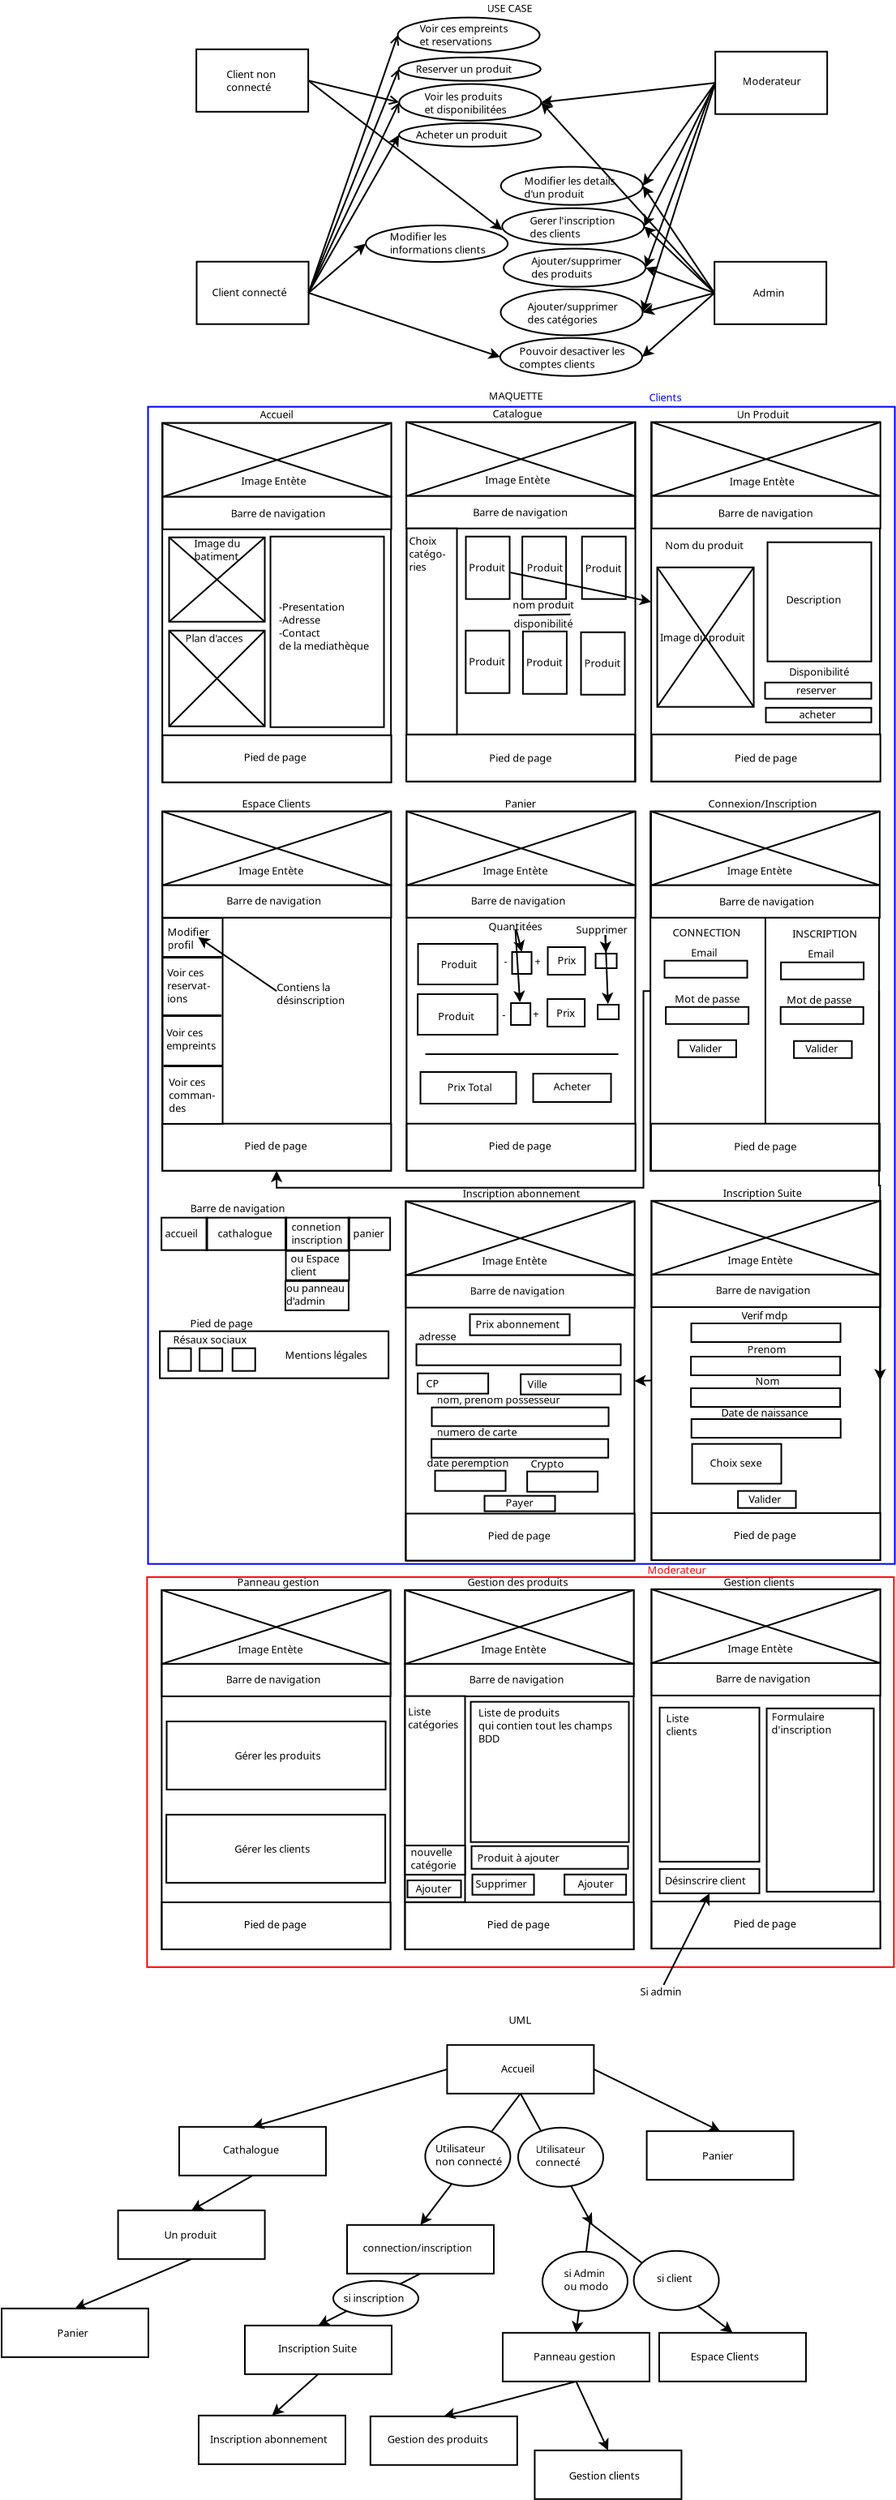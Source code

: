 <?xml version="1.0" encoding="UTF-8"?>
<dia:diagram xmlns:dia="http://www.lysator.liu.se/~alla/dia/">
  <dia:layer name="Arrière-plan" visible="true" connectable="true" active="true">
    <dia:object type="Standard - Box" version="0" id="O0">
      <dia:attribute name="obj_pos">
        <dia:point val="-0.007,72.206"/>
      </dia:attribute>
      <dia:attribute name="obj_bb">
        <dia:rectangle val="-0.057,72.156;46.093,96.306"/>
      </dia:attribute>
      <dia:attribute name="elem_corner">
        <dia:point val="-0.007,72.206"/>
      </dia:attribute>
      <dia:attribute name="elem_width">
        <dia:real val="46.05"/>
      </dia:attribute>
      <dia:attribute name="elem_height">
        <dia:real val="24.05"/>
      </dia:attribute>
      <dia:attribute name="border_color">
        <dia:color val="#ff0000ff"/>
      </dia:attribute>
      <dia:attribute name="show_background">
        <dia:boolean val="false"/>
      </dia:attribute>
    </dia:object>
    <dia:object type="Standard - Box" version="0" id="O1">
      <dia:attribute name="obj_pos">
        <dia:point val="1.973,106.106"/>
      </dia:attribute>
      <dia:attribute name="obj_bb">
        <dia:rectangle val="1.923,106.056;11.073,109.156"/>
      </dia:attribute>
      <dia:attribute name="elem_corner">
        <dia:point val="1.973,106.106"/>
      </dia:attribute>
      <dia:attribute name="elem_width">
        <dia:real val="9.05"/>
      </dia:attribute>
      <dia:attribute name="elem_height">
        <dia:real val="3"/>
      </dia:attribute>
      <dia:attribute name="show_background">
        <dia:boolean val="true"/>
      </dia:attribute>
    </dia:object>
    <dia:object type="Standard - Box" version="0" id="O2">
      <dia:attribute name="obj_pos">
        <dia:point val="0.05,0.047"/>
      </dia:attribute>
      <dia:attribute name="obj_bb">
        <dia:rectangle val="-6.939e-18,-0.003;46.15,71.447"/>
      </dia:attribute>
      <dia:attribute name="elem_corner">
        <dia:point val="0.05,0.047"/>
      </dia:attribute>
      <dia:attribute name="elem_width">
        <dia:real val="46.05"/>
      </dia:attribute>
      <dia:attribute name="elem_height">
        <dia:real val="71.35"/>
      </dia:attribute>
      <dia:attribute name="border_color">
        <dia:color val="#0000ffff"/>
      </dia:attribute>
      <dia:attribute name="show_background">
        <dia:boolean val="false"/>
      </dia:attribute>
    </dia:object>
    <dia:object type="Standard - Ellipse" version="0" id="O3">
      <dia:attribute name="obj_pos">
        <dia:point val="15.54,-19.855"/>
      </dia:attribute>
      <dia:attribute name="obj_bb">
        <dia:rectangle val="15.49,-19.905;24.34,-17.545"/>
      </dia:attribute>
      <dia:attribute name="elem_corner">
        <dia:point val="15.54,-19.855"/>
      </dia:attribute>
      <dia:attribute name="elem_width">
        <dia:real val="8.75"/>
      </dia:attribute>
      <dia:attribute name="elem_height">
        <dia:real val="2.26"/>
      </dia:attribute>
      <dia:attribute name="show_background">
        <dia:boolean val="false"/>
      </dia:attribute>
    </dia:object>
    <dia:object type="Standard - Ellipse" version="0" id="O4">
      <dia:attribute name="obj_pos">
        <dia:point val="15.45,-23.955"/>
      </dia:attribute>
      <dia:attribute name="obj_bb">
        <dia:rectangle val="15.4,-24.005;24.25,-21.745"/>
      </dia:attribute>
      <dia:attribute name="elem_corner">
        <dia:point val="15.45,-23.955"/>
      </dia:attribute>
      <dia:attribute name="elem_width">
        <dia:real val="8.75"/>
      </dia:attribute>
      <dia:attribute name="elem_height">
        <dia:real val="2.16"/>
      </dia:attribute>
      <dia:attribute name="show_background">
        <dia:boolean val="false"/>
      </dia:attribute>
    </dia:object>
    <dia:object type="Standard - Ellipse" version="0" id="O5">
      <dia:attribute name="obj_pos">
        <dia:point val="21.81,-14.75"/>
      </dia:attribute>
      <dia:attribute name="obj_bb">
        <dia:rectangle val="21.76,-14.8;30.61,-12.35"/>
      </dia:attribute>
      <dia:attribute name="elem_corner">
        <dia:point val="21.81,-14.75"/>
      </dia:attribute>
      <dia:attribute name="elem_width">
        <dia:real val="8.75"/>
      </dia:attribute>
      <dia:attribute name="elem_height">
        <dia:real val="2.35"/>
      </dia:attribute>
      <dia:attribute name="show_background">
        <dia:boolean val="false"/>
      </dia:attribute>
    </dia:object>
    <dia:object type="Standard - Ellipse" version="0" id="O6">
      <dia:attribute name="obj_pos">
        <dia:point val="21.89,-12.2"/>
      </dia:attribute>
      <dia:attribute name="obj_bb">
        <dia:rectangle val="21.84,-12.25;30.69,-9.9"/>
      </dia:attribute>
      <dia:attribute name="elem_corner">
        <dia:point val="21.89,-12.2"/>
      </dia:attribute>
      <dia:attribute name="elem_width">
        <dia:real val="8.75"/>
      </dia:attribute>
      <dia:attribute name="elem_height">
        <dia:real val="2.25"/>
      </dia:attribute>
      <dia:attribute name="show_background">
        <dia:boolean val="false"/>
      </dia:attribute>
    </dia:object>
    <dia:object type="Standard - Ellipse" version="0" id="O7">
      <dia:attribute name="obj_pos">
        <dia:point val="21.77,-4.2"/>
      </dia:attribute>
      <dia:attribute name="obj_bb">
        <dia:rectangle val="21.72,-4.25;30.57,-1.8"/>
      </dia:attribute>
      <dia:attribute name="elem_corner">
        <dia:point val="21.77,-4.2"/>
      </dia:attribute>
      <dia:attribute name="elem_width">
        <dia:real val="8.75"/>
      </dia:attribute>
      <dia:attribute name="elem_height">
        <dia:real val="2.35"/>
      </dia:attribute>
      <dia:attribute name="show_background">
        <dia:boolean val="false"/>
      </dia:attribute>
    </dia:object>
    <dia:object type="Standard - Box" version="0" id="O8">
      <dia:attribute name="obj_pos">
        <dia:point val="16,1"/>
      </dia:attribute>
      <dia:attribute name="obj_bb">
        <dia:rectangle val="15.95,0.95;30.15,23.2"/>
      </dia:attribute>
      <dia:attribute name="elem_corner">
        <dia:point val="16,1"/>
      </dia:attribute>
      <dia:attribute name="elem_width">
        <dia:real val="14.1"/>
      </dia:attribute>
      <dia:attribute name="elem_height">
        <dia:real val="22.15"/>
      </dia:attribute>
      <dia:attribute name="show_background">
        <dia:boolean val="true"/>
      </dia:attribute>
    </dia:object>
    <dia:object type="Standard - Box" version="0" id="O9">
      <dia:attribute name="obj_pos">
        <dia:point val="31.08,1"/>
      </dia:attribute>
      <dia:attribute name="obj_bb">
        <dia:rectangle val="31.03,0.95;45.23,23.2"/>
      </dia:attribute>
      <dia:attribute name="elem_corner">
        <dia:point val="31.08,1"/>
      </dia:attribute>
      <dia:attribute name="elem_width">
        <dia:real val="14.1"/>
      </dia:attribute>
      <dia:attribute name="elem_height">
        <dia:real val="22.15"/>
      </dia:attribute>
      <dia:attribute name="show_background">
        <dia:boolean val="true"/>
      </dia:attribute>
    </dia:object>
    <dia:object type="Standard - Box" version="0" id="O10">
      <dia:attribute name="obj_pos">
        <dia:point val="0.93,1.05"/>
      </dia:attribute>
      <dia:attribute name="obj_bb">
        <dia:rectangle val="0.88,1;15.08,23.25"/>
      </dia:attribute>
      <dia:attribute name="elem_corner">
        <dia:point val="0.93,1.05"/>
      </dia:attribute>
      <dia:attribute name="elem_width">
        <dia:real val="14.1"/>
      </dia:attribute>
      <dia:attribute name="elem_height">
        <dia:real val="22.15"/>
      </dia:attribute>
      <dia:attribute name="show_background">
        <dia:boolean val="true"/>
      </dia:attribute>
    </dia:object>
    <dia:object type="Standard - Ellipse" version="0" id="O11">
      <dia:attribute name="obj_pos">
        <dia:point val="21.8,-7.195"/>
      </dia:attribute>
      <dia:attribute name="obj_bb">
        <dia:rectangle val="21.75,-7.245;30.6,-4.305"/>
      </dia:attribute>
      <dia:attribute name="elem_corner">
        <dia:point val="21.8,-7.195"/>
      </dia:attribute>
      <dia:attribute name="elem_width">
        <dia:real val="8.75"/>
      </dia:attribute>
      <dia:attribute name="elem_height">
        <dia:real val="2.84"/>
      </dia:attribute>
      <dia:attribute name="show_background">
        <dia:boolean val="false"/>
      </dia:attribute>
    </dia:object>
    <dia:object type="Standard - Text" version="1" id="O12">
      <dia:attribute name="obj_pos">
        <dia:point val="6.95,0.75"/>
      </dia:attribute>
      <dia:attribute name="obj_bb">
        <dia:rectangle val="6.95,0.155;9.238,0.902"/>
      </dia:attribute>
      <dia:attribute name="text">
        <dia:composite type="text">
          <dia:attribute name="string">
            <dia:string>#Accueil#</dia:string>
          </dia:attribute>
          <dia:attribute name="font">
            <dia:font family="sans" style="0" name="Helvetica"/>
          </dia:attribute>
          <dia:attribute name="height">
            <dia:real val="0.8"/>
          </dia:attribute>
          <dia:attribute name="pos">
            <dia:point val="6.95,0.75"/>
          </dia:attribute>
          <dia:attribute name="color">
            <dia:color val="#000000ff"/>
          </dia:attribute>
          <dia:attribute name="alignment">
            <dia:enum val="0"/>
          </dia:attribute>
        </dia:composite>
      </dia:attribute>
      <dia:attribute name="valign">
        <dia:enum val="3"/>
      </dia:attribute>
    </dia:object>
    <dia:object type="Standard - Text" version="1" id="O13">
      <dia:attribute name="obj_pos">
        <dia:point val="21.3,0.7"/>
      </dia:attribute>
      <dia:attribute name="obj_bb">
        <dia:rectangle val="21.3,0.105;24.56,0.853"/>
      </dia:attribute>
      <dia:attribute name="text">
        <dia:composite type="text">
          <dia:attribute name="string">
            <dia:string>#Catalogue#</dia:string>
          </dia:attribute>
          <dia:attribute name="font">
            <dia:font family="sans" style="0" name="Helvetica"/>
          </dia:attribute>
          <dia:attribute name="height">
            <dia:real val="0.8"/>
          </dia:attribute>
          <dia:attribute name="pos">
            <dia:point val="21.3,0.7"/>
          </dia:attribute>
          <dia:attribute name="color">
            <dia:color val="#000000ff"/>
          </dia:attribute>
          <dia:attribute name="alignment">
            <dia:enum val="0"/>
          </dia:attribute>
        </dia:composite>
      </dia:attribute>
      <dia:attribute name="valign">
        <dia:enum val="3"/>
      </dia:attribute>
    </dia:object>
    <dia:object type="Standard - Text" version="1" id="O14">
      <dia:attribute name="obj_pos">
        <dia:point val="36.35,0.75"/>
      </dia:attribute>
      <dia:attribute name="obj_bb">
        <dia:rectangle val="36.35,0.155;39.68,0.902"/>
      </dia:attribute>
      <dia:attribute name="text">
        <dia:composite type="text">
          <dia:attribute name="string">
            <dia:string>#Un Produit#</dia:string>
          </dia:attribute>
          <dia:attribute name="font">
            <dia:font family="sans" style="0" name="Helvetica"/>
          </dia:attribute>
          <dia:attribute name="height">
            <dia:real val="0.8"/>
          </dia:attribute>
          <dia:attribute name="pos">
            <dia:point val="36.35,0.75"/>
          </dia:attribute>
          <dia:attribute name="color">
            <dia:color val="#000000ff"/>
          </dia:attribute>
          <dia:attribute name="alignment">
            <dia:enum val="0"/>
          </dia:attribute>
        </dia:composite>
      </dia:attribute>
      <dia:attribute name="valign">
        <dia:enum val="3"/>
      </dia:attribute>
    </dia:object>
    <dia:object type="Standard - Box" version="0" id="O15">
      <dia:attribute name="obj_pos">
        <dia:point val="0.93,25"/>
      </dia:attribute>
      <dia:attribute name="obj_bb">
        <dia:rectangle val="0.88,24.95;15.08,47.2"/>
      </dia:attribute>
      <dia:attribute name="elem_corner">
        <dia:point val="0.93,25"/>
      </dia:attribute>
      <dia:attribute name="elem_width">
        <dia:real val="14.1"/>
      </dia:attribute>
      <dia:attribute name="elem_height">
        <dia:real val="22.15"/>
      </dia:attribute>
      <dia:attribute name="show_background">
        <dia:boolean val="true"/>
      </dia:attribute>
    </dia:object>
    <dia:object type="Standard - Box" version="0" id="O16">
      <dia:attribute name="obj_pos">
        <dia:point val="31.03,25"/>
      </dia:attribute>
      <dia:attribute name="obj_bb">
        <dia:rectangle val="30.98,24.95;45.18,47.2"/>
      </dia:attribute>
      <dia:attribute name="elem_corner">
        <dia:point val="31.03,25"/>
      </dia:attribute>
      <dia:attribute name="elem_width">
        <dia:real val="14.1"/>
      </dia:attribute>
      <dia:attribute name="elem_height">
        <dia:real val="22.15"/>
      </dia:attribute>
      <dia:attribute name="show_background">
        <dia:boolean val="true"/>
      </dia:attribute>
    </dia:object>
    <dia:object type="Standard - Text" version="1" id="O17">
      <dia:attribute name="obj_pos">
        <dia:point val="5.85,24.75"/>
      </dia:attribute>
      <dia:attribute name="obj_bb">
        <dia:rectangle val="5.85,24.155;10.523,24.902"/>
      </dia:attribute>
      <dia:attribute name="text">
        <dia:composite type="text">
          <dia:attribute name="string">
            <dia:string>#Espace Clients#</dia:string>
          </dia:attribute>
          <dia:attribute name="font">
            <dia:font family="sans" style="0" name="Helvetica"/>
          </dia:attribute>
          <dia:attribute name="height">
            <dia:real val="0.8"/>
          </dia:attribute>
          <dia:attribute name="pos">
            <dia:point val="5.85,24.75"/>
          </dia:attribute>
          <dia:attribute name="color">
            <dia:color val="#000000ff"/>
          </dia:attribute>
          <dia:attribute name="alignment">
            <dia:enum val="0"/>
          </dia:attribute>
        </dia:composite>
      </dia:attribute>
      <dia:attribute name="valign">
        <dia:enum val="3"/>
      </dia:attribute>
    </dia:object>
    <dia:object type="Standard - Text" version="1" id="O18">
      <dia:attribute name="obj_pos">
        <dia:point val="34.6,24.75"/>
      </dia:attribute>
      <dia:attribute name="obj_bb">
        <dia:rectangle val="34.6,24.155;41.557,24.902"/>
      </dia:attribute>
      <dia:attribute name="text">
        <dia:composite type="text">
          <dia:attribute name="string">
            <dia:string>#Connexion/Inscription#</dia:string>
          </dia:attribute>
          <dia:attribute name="font">
            <dia:font family="sans" style="0" name="Helvetica"/>
          </dia:attribute>
          <dia:attribute name="height">
            <dia:real val="0.8"/>
          </dia:attribute>
          <dia:attribute name="pos">
            <dia:point val="34.6,24.75"/>
          </dia:attribute>
          <dia:attribute name="color">
            <dia:color val="#000000ff"/>
          </dia:attribute>
          <dia:attribute name="alignment">
            <dia:enum val="0"/>
          </dia:attribute>
        </dia:composite>
      </dia:attribute>
      <dia:attribute name="valign">
        <dia:enum val="3"/>
      </dia:attribute>
    </dia:object>
    <dia:object type="Standard - Box" version="0" id="O19">
      <dia:attribute name="obj_pos">
        <dia:point val="0.95,1.05"/>
      </dia:attribute>
      <dia:attribute name="obj_bb">
        <dia:rectangle val="0.9,1;15.1,5.65"/>
      </dia:attribute>
      <dia:attribute name="elem_corner">
        <dia:point val="0.95,1.05"/>
      </dia:attribute>
      <dia:attribute name="elem_width">
        <dia:real val="14.1"/>
      </dia:attribute>
      <dia:attribute name="elem_height">
        <dia:real val="4.55"/>
      </dia:attribute>
      <dia:attribute name="show_background">
        <dia:boolean val="true"/>
      </dia:attribute>
    </dia:object>
    <dia:object type="Standard - Box" version="0" id="O20">
      <dia:attribute name="obj_pos">
        <dia:point val="15.98,1"/>
      </dia:attribute>
      <dia:attribute name="obj_bb">
        <dia:rectangle val="15.93,0.95;30.13,5.6"/>
      </dia:attribute>
      <dia:attribute name="elem_corner">
        <dia:point val="15.98,1"/>
      </dia:attribute>
      <dia:attribute name="elem_width">
        <dia:real val="14.1"/>
      </dia:attribute>
      <dia:attribute name="elem_height">
        <dia:real val="4.55"/>
      </dia:attribute>
      <dia:attribute name="show_background">
        <dia:boolean val="true"/>
      </dia:attribute>
    </dia:object>
    <dia:object type="Standard - Box" version="0" id="O21">
      <dia:attribute name="obj_pos">
        <dia:point val="31.11,1"/>
      </dia:attribute>
      <dia:attribute name="obj_bb">
        <dia:rectangle val="31.06,0.95;45.26,5.6"/>
      </dia:attribute>
      <dia:attribute name="elem_corner">
        <dia:point val="31.11,1"/>
      </dia:attribute>
      <dia:attribute name="elem_width">
        <dia:real val="14.1"/>
      </dia:attribute>
      <dia:attribute name="elem_height">
        <dia:real val="4.55"/>
      </dia:attribute>
      <dia:attribute name="show_background">
        <dia:boolean val="true"/>
      </dia:attribute>
    </dia:object>
    <dia:object type="Standard - Box" version="0" id="O22">
      <dia:attribute name="obj_pos">
        <dia:point val="0.94,25"/>
      </dia:attribute>
      <dia:attribute name="obj_bb">
        <dia:rectangle val="0.89,24.95;15.09,29.6"/>
      </dia:attribute>
      <dia:attribute name="elem_corner">
        <dia:point val="0.94,25"/>
      </dia:attribute>
      <dia:attribute name="elem_width">
        <dia:real val="14.1"/>
      </dia:attribute>
      <dia:attribute name="elem_height">
        <dia:real val="4.55"/>
      </dia:attribute>
      <dia:attribute name="show_background">
        <dia:boolean val="true"/>
      </dia:attribute>
    </dia:object>
    <dia:object type="Standard - Box" version="0" id="O23">
      <dia:attribute name="obj_pos">
        <dia:point val="31.07,25"/>
      </dia:attribute>
      <dia:attribute name="obj_bb">
        <dia:rectangle val="31.02,24.95;45.22,29.6"/>
      </dia:attribute>
      <dia:attribute name="elem_corner">
        <dia:point val="31.07,25"/>
      </dia:attribute>
      <dia:attribute name="elem_width">
        <dia:real val="14.1"/>
      </dia:attribute>
      <dia:attribute name="elem_height">
        <dia:real val="4.55"/>
      </dia:attribute>
      <dia:attribute name="show_background">
        <dia:boolean val="true"/>
      </dia:attribute>
    </dia:object>
    <dia:object type="Standard - Line" version="0" id="O24">
      <dia:attribute name="obj_pos">
        <dia:point val="0.93,1.05"/>
      </dia:attribute>
      <dia:attribute name="obj_bb">
        <dia:rectangle val="0.867,0.987;15.113,5.663"/>
      </dia:attribute>
      <dia:attribute name="conn_endpoints">
        <dia:point val="0.93,1.05"/>
        <dia:point val="15.05,5.6"/>
      </dia:attribute>
      <dia:attribute name="numcp">
        <dia:int val="1"/>
      </dia:attribute>
      <dia:connections>
        <dia:connection handle="0" to="O10" connection="0"/>
        <dia:connection handle="1" to="O19" connection="7"/>
      </dia:connections>
    </dia:object>
    <dia:object type="Standard - Line" version="0" id="O25">
      <dia:attribute name="obj_pos">
        <dia:point val="0.95,5.6"/>
      </dia:attribute>
      <dia:attribute name="obj_bb">
        <dia:rectangle val="0.887,0.987;15.113,5.663"/>
      </dia:attribute>
      <dia:attribute name="conn_endpoints">
        <dia:point val="0.95,5.6"/>
        <dia:point val="15.05,1.05"/>
      </dia:attribute>
      <dia:attribute name="numcp">
        <dia:int val="1"/>
      </dia:attribute>
      <dia:connections>
        <dia:connection handle="0" to="O19" connection="5"/>
        <dia:connection handle="1" to="O19" connection="2"/>
      </dia:connections>
    </dia:object>
    <dia:object type="Standard - Line" version="0" id="O26">
      <dia:attribute name="obj_pos">
        <dia:point val="15.98,5.55"/>
      </dia:attribute>
      <dia:attribute name="obj_bb">
        <dia:rectangle val="15.917,0.937;30.143,5.613"/>
      </dia:attribute>
      <dia:attribute name="conn_endpoints">
        <dia:point val="15.98,5.55"/>
        <dia:point val="30.08,1"/>
      </dia:attribute>
      <dia:attribute name="numcp">
        <dia:int val="1"/>
      </dia:attribute>
      <dia:connections>
        <dia:connection handle="0" to="O20" connection="5"/>
        <dia:connection handle="1" to="O20" connection="2"/>
      </dia:connections>
    </dia:object>
    <dia:object type="Standard - Line" version="0" id="O27">
      <dia:attribute name="obj_pos">
        <dia:point val="16,1"/>
      </dia:attribute>
      <dia:attribute name="obj_bb">
        <dia:rectangle val="15.937,0.937;30.143,5.613"/>
      </dia:attribute>
      <dia:attribute name="conn_endpoints">
        <dia:point val="16,1"/>
        <dia:point val="30.08,5.55"/>
      </dia:attribute>
      <dia:attribute name="numcp">
        <dia:int val="1"/>
      </dia:attribute>
      <dia:connections>
        <dia:connection handle="0" to="O8" connection="0"/>
        <dia:connection handle="1" to="O20" connection="7"/>
      </dia:connections>
    </dia:object>
    <dia:object type="Standard - Line" version="0" id="O28">
      <dia:attribute name="obj_pos">
        <dia:point val="31.11,1"/>
      </dia:attribute>
      <dia:attribute name="obj_bb">
        <dia:rectangle val="31.047,0.937;45.273,5.613"/>
      </dia:attribute>
      <dia:attribute name="conn_endpoints">
        <dia:point val="31.11,1"/>
        <dia:point val="45.21,5.55"/>
      </dia:attribute>
      <dia:attribute name="numcp">
        <dia:int val="1"/>
      </dia:attribute>
      <dia:connections>
        <dia:connection handle="0" to="O21" connection="0"/>
        <dia:connection handle="1" to="O21" connection="7"/>
      </dia:connections>
    </dia:object>
    <dia:object type="Standard - Line" version="0" id="O29">
      <dia:attribute name="obj_pos">
        <dia:point val="31.11,5.55"/>
      </dia:attribute>
      <dia:attribute name="obj_bb">
        <dia:rectangle val="31.047,0.937;45.273,5.613"/>
      </dia:attribute>
      <dia:attribute name="conn_endpoints">
        <dia:point val="31.11,5.55"/>
        <dia:point val="45.21,1"/>
      </dia:attribute>
      <dia:attribute name="numcp">
        <dia:int val="1"/>
      </dia:attribute>
      <dia:connections>
        <dia:connection handle="0" to="O21" connection="5"/>
        <dia:connection handle="1" to="O21" connection="2"/>
      </dia:connections>
    </dia:object>
    <dia:object type="Standard - Line" version="0" id="O30">
      <dia:attribute name="obj_pos">
        <dia:point val="0.93,25"/>
      </dia:attribute>
      <dia:attribute name="obj_bb">
        <dia:rectangle val="0.867,24.937;15.103,29.613"/>
      </dia:attribute>
      <dia:attribute name="conn_endpoints">
        <dia:point val="0.93,25"/>
        <dia:point val="15.04,29.55"/>
      </dia:attribute>
      <dia:attribute name="numcp">
        <dia:int val="1"/>
      </dia:attribute>
      <dia:connections>
        <dia:connection handle="0" to="O15" connection="0"/>
        <dia:connection handle="1" to="O22" connection="7"/>
      </dia:connections>
    </dia:object>
    <dia:object type="Standard - Line" version="0" id="O31">
      <dia:attribute name="obj_pos">
        <dia:point val="0.94,29.55"/>
      </dia:attribute>
      <dia:attribute name="obj_bb">
        <dia:rectangle val="0.877,24.937;15.093,29.613"/>
      </dia:attribute>
      <dia:attribute name="conn_endpoints">
        <dia:point val="0.94,29.55"/>
        <dia:point val="15.03,25"/>
      </dia:attribute>
      <dia:attribute name="numcp">
        <dia:int val="1"/>
      </dia:attribute>
      <dia:connections>
        <dia:connection handle="0" to="O22" connection="5"/>
        <dia:connection handle="1" to="O15" connection="2"/>
      </dia:connections>
    </dia:object>
    <dia:object type="Standard - Line" version="0" id="O32">
      <dia:attribute name="obj_pos">
        <dia:point val="31.07,25"/>
      </dia:attribute>
      <dia:attribute name="obj_bb">
        <dia:rectangle val="31.007,24.937;45.233,29.613"/>
      </dia:attribute>
      <dia:attribute name="conn_endpoints">
        <dia:point val="31.07,25"/>
        <dia:point val="45.17,29.55"/>
      </dia:attribute>
      <dia:attribute name="numcp">
        <dia:int val="1"/>
      </dia:attribute>
      <dia:connections>
        <dia:connection handle="0" to="O23" connection="0"/>
        <dia:connection handle="1" to="O23" connection="7"/>
      </dia:connections>
    </dia:object>
    <dia:object type="Standard - Line" version="0" id="O33">
      <dia:attribute name="obj_pos">
        <dia:point val="31.07,29.55"/>
      </dia:attribute>
      <dia:attribute name="obj_bb">
        <dia:rectangle val="31.007,24.937;45.233,29.613"/>
      </dia:attribute>
      <dia:attribute name="conn_endpoints">
        <dia:point val="31.07,29.55"/>
        <dia:point val="45.17,25"/>
      </dia:attribute>
      <dia:attribute name="numcp">
        <dia:int val="1"/>
      </dia:attribute>
      <dia:connections>
        <dia:connection handle="0" to="O23" connection="5"/>
        <dia:connection handle="1" to="O23" connection="2"/>
      </dia:connections>
    </dia:object>
    <dia:object type="Standard - Box" version="0" id="O34">
      <dia:attribute name="obj_pos">
        <dia:point val="0.95,5.6"/>
      </dia:attribute>
      <dia:attribute name="obj_bb">
        <dia:rectangle val="0.9,5.55;15.1,7.65"/>
      </dia:attribute>
      <dia:attribute name="elem_corner">
        <dia:point val="0.95,5.6"/>
      </dia:attribute>
      <dia:attribute name="elem_width">
        <dia:real val="14.1"/>
      </dia:attribute>
      <dia:attribute name="elem_height">
        <dia:real val="2"/>
      </dia:attribute>
      <dia:attribute name="show_background">
        <dia:boolean val="true"/>
      </dia:attribute>
    </dia:object>
    <dia:object type="Standard - Text" version="1" id="O35">
      <dia:attribute name="obj_pos">
        <dia:point val="5.15,6.85"/>
      </dia:attribute>
      <dia:attribute name="obj_bb">
        <dia:rectangle val="5.15,6.255;11.465,7.003"/>
      </dia:attribute>
      <dia:attribute name="text">
        <dia:composite type="text">
          <dia:attribute name="string">
            <dia:string>#Barre de navigation#</dia:string>
          </dia:attribute>
          <dia:attribute name="font">
            <dia:font family="sans" style="0" name="Helvetica"/>
          </dia:attribute>
          <dia:attribute name="height">
            <dia:real val="0.8"/>
          </dia:attribute>
          <dia:attribute name="pos">
            <dia:point val="5.15,6.85"/>
          </dia:attribute>
          <dia:attribute name="color">
            <dia:color val="#000000ff"/>
          </dia:attribute>
          <dia:attribute name="alignment">
            <dia:enum val="0"/>
          </dia:attribute>
        </dia:composite>
      </dia:attribute>
      <dia:attribute name="valign">
        <dia:enum val="3"/>
      </dia:attribute>
    </dia:object>
    <dia:object type="Standard - Box" version="0" id="O36">
      <dia:attribute name="obj_pos">
        <dia:point val="15.98,5.55"/>
      </dia:attribute>
      <dia:attribute name="obj_bb">
        <dia:rectangle val="15.93,5.5;30.13,7.6"/>
      </dia:attribute>
      <dia:attribute name="elem_corner">
        <dia:point val="15.98,5.55"/>
      </dia:attribute>
      <dia:attribute name="elem_width">
        <dia:real val="14.1"/>
      </dia:attribute>
      <dia:attribute name="elem_height">
        <dia:real val="2"/>
      </dia:attribute>
      <dia:attribute name="show_background">
        <dia:boolean val="true"/>
      </dia:attribute>
    </dia:object>
    <dia:object type="Standard - Box" version="0" id="O37">
      <dia:attribute name="obj_pos">
        <dia:point val="31.11,5.55"/>
      </dia:attribute>
      <dia:attribute name="obj_bb">
        <dia:rectangle val="31.06,5.5;45.26,7.6"/>
      </dia:attribute>
      <dia:attribute name="elem_corner">
        <dia:point val="31.11,5.55"/>
      </dia:attribute>
      <dia:attribute name="elem_width">
        <dia:real val="14.1"/>
      </dia:attribute>
      <dia:attribute name="elem_height">
        <dia:real val="2"/>
      </dia:attribute>
      <dia:attribute name="show_background">
        <dia:boolean val="true"/>
      </dia:attribute>
    </dia:object>
    <dia:object type="Standard - Box" version="0" id="O38">
      <dia:attribute name="obj_pos">
        <dia:point val="0.94,29.55"/>
      </dia:attribute>
      <dia:attribute name="obj_bb">
        <dia:rectangle val="0.89,29.5;15.09,31.6"/>
      </dia:attribute>
      <dia:attribute name="elem_corner">
        <dia:point val="0.94,29.55"/>
      </dia:attribute>
      <dia:attribute name="elem_width">
        <dia:real val="14.1"/>
      </dia:attribute>
      <dia:attribute name="elem_height">
        <dia:real val="2"/>
      </dia:attribute>
      <dia:attribute name="show_background">
        <dia:boolean val="true"/>
      </dia:attribute>
    </dia:object>
    <dia:object type="Standard - Box" version="0" id="O39">
      <dia:attribute name="obj_pos">
        <dia:point val="31.07,29.55"/>
      </dia:attribute>
      <dia:attribute name="obj_bb">
        <dia:rectangle val="31.02,29.5;45.22,31.6"/>
      </dia:attribute>
      <dia:attribute name="elem_corner">
        <dia:point val="31.07,29.55"/>
      </dia:attribute>
      <dia:attribute name="elem_width">
        <dia:real val="14.1"/>
      </dia:attribute>
      <dia:attribute name="elem_height">
        <dia:real val="2"/>
      </dia:attribute>
      <dia:attribute name="show_background">
        <dia:boolean val="true"/>
      </dia:attribute>
    </dia:object>
    <dia:object type="Standard - Text" version="1" id="O40">
      <dia:attribute name="obj_pos">
        <dia:point val="20.08,6.795"/>
      </dia:attribute>
      <dia:attribute name="obj_bb">
        <dia:rectangle val="20.08,6.2;26.395,6.947"/>
      </dia:attribute>
      <dia:attribute name="text">
        <dia:composite type="text">
          <dia:attribute name="string">
            <dia:string>#Barre de navigation#</dia:string>
          </dia:attribute>
          <dia:attribute name="font">
            <dia:font family="sans" style="0" name="Helvetica"/>
          </dia:attribute>
          <dia:attribute name="height">
            <dia:real val="0.8"/>
          </dia:attribute>
          <dia:attribute name="pos">
            <dia:point val="20.08,6.795"/>
          </dia:attribute>
          <dia:attribute name="color">
            <dia:color val="#000000ff"/>
          </dia:attribute>
          <dia:attribute name="alignment">
            <dia:enum val="0"/>
          </dia:attribute>
        </dia:composite>
      </dia:attribute>
      <dia:attribute name="valign">
        <dia:enum val="3"/>
      </dia:attribute>
    </dia:object>
    <dia:object type="Standard - Text" version="1" id="O41">
      <dia:attribute name="obj_pos">
        <dia:point val="35.21,6.845"/>
      </dia:attribute>
      <dia:attribute name="obj_bb">
        <dia:rectangle val="35.21,6.25;41.525,6.997"/>
      </dia:attribute>
      <dia:attribute name="text">
        <dia:composite type="text">
          <dia:attribute name="string">
            <dia:string>#Barre de navigation#</dia:string>
          </dia:attribute>
          <dia:attribute name="font">
            <dia:font family="sans" style="0" name="Helvetica"/>
          </dia:attribute>
          <dia:attribute name="height">
            <dia:real val="0.8"/>
          </dia:attribute>
          <dia:attribute name="pos">
            <dia:point val="35.21,6.845"/>
          </dia:attribute>
          <dia:attribute name="color">
            <dia:color val="#000000ff"/>
          </dia:attribute>
          <dia:attribute name="alignment">
            <dia:enum val="0"/>
          </dia:attribute>
        </dia:composite>
      </dia:attribute>
      <dia:attribute name="valign">
        <dia:enum val="3"/>
      </dia:attribute>
    </dia:object>
    <dia:object type="Standard - Text" version="1" id="O42">
      <dia:attribute name="obj_pos">
        <dia:point val="4.89,30.745"/>
      </dia:attribute>
      <dia:attribute name="obj_bb">
        <dia:rectangle val="4.89,30.15;11.205,30.898"/>
      </dia:attribute>
      <dia:attribute name="text">
        <dia:composite type="text">
          <dia:attribute name="string">
            <dia:string>#Barre de navigation#</dia:string>
          </dia:attribute>
          <dia:attribute name="font">
            <dia:font family="sans" style="0" name="Helvetica"/>
          </dia:attribute>
          <dia:attribute name="height">
            <dia:real val="0.8"/>
          </dia:attribute>
          <dia:attribute name="pos">
            <dia:point val="4.89,30.745"/>
          </dia:attribute>
          <dia:attribute name="color">
            <dia:color val="#000000ff"/>
          </dia:attribute>
          <dia:attribute name="alignment">
            <dia:enum val="0"/>
          </dia:attribute>
        </dia:composite>
      </dia:attribute>
      <dia:attribute name="valign">
        <dia:enum val="3"/>
      </dia:attribute>
    </dia:object>
    <dia:object type="Standard - Text" version="1" id="O43">
      <dia:attribute name="obj_pos">
        <dia:point val="35.27,30.795"/>
      </dia:attribute>
      <dia:attribute name="obj_bb">
        <dia:rectangle val="35.27,30.2;41.585,30.948"/>
      </dia:attribute>
      <dia:attribute name="text">
        <dia:composite type="text">
          <dia:attribute name="string">
            <dia:string>#Barre de navigation#</dia:string>
          </dia:attribute>
          <dia:attribute name="font">
            <dia:font family="sans" style="0" name="Helvetica"/>
          </dia:attribute>
          <dia:attribute name="height">
            <dia:real val="0.8"/>
          </dia:attribute>
          <dia:attribute name="pos">
            <dia:point val="35.27,30.795"/>
          </dia:attribute>
          <dia:attribute name="color">
            <dia:color val="#000000ff"/>
          </dia:attribute>
          <dia:attribute name="alignment">
            <dia:enum val="0"/>
          </dia:attribute>
        </dia:composite>
      </dia:attribute>
      <dia:attribute name="valign">
        <dia:enum val="3"/>
      </dia:attribute>
    </dia:object>
    <dia:object type="Standard - Text" version="1" id="O44">
      <dia:attribute name="obj_pos">
        <dia:point val="5.8,4.85"/>
      </dia:attribute>
      <dia:attribute name="obj_bb">
        <dia:rectangle val="5.8,4.236;10.129,5.04"/>
      </dia:attribute>
      <dia:attribute name="text">
        <dia:composite type="text">
          <dia:attribute name="string">
            <dia:string>#Image Entète#</dia:string>
          </dia:attribute>
          <dia:attribute name="font">
            <dia:font family="sans" style="0" name="Helvetica"/>
          </dia:attribute>
          <dia:attribute name="height">
            <dia:real val="0.8"/>
          </dia:attribute>
          <dia:attribute name="pos">
            <dia:point val="5.8,4.85"/>
          </dia:attribute>
          <dia:attribute name="color">
            <dia:color val="#000000ff"/>
          </dia:attribute>
          <dia:attribute name="alignment">
            <dia:enum val="0"/>
          </dia:attribute>
        </dia:composite>
      </dia:attribute>
      <dia:attribute name="valign">
        <dia:enum val="3"/>
      </dia:attribute>
    </dia:object>
    <dia:object type="Standard - Text" version="1" id="O45">
      <dia:attribute name="obj_pos">
        <dia:point val="20.83,4.795"/>
      </dia:attribute>
      <dia:attribute name="obj_bb">
        <dia:rectangle val="20.83,4.181;25.159,4.985"/>
      </dia:attribute>
      <dia:attribute name="text">
        <dia:composite type="text">
          <dia:attribute name="string">
            <dia:string>#Image Entète#</dia:string>
          </dia:attribute>
          <dia:attribute name="font">
            <dia:font family="sans" style="0" name="Helvetica"/>
          </dia:attribute>
          <dia:attribute name="height">
            <dia:real val="0.8"/>
          </dia:attribute>
          <dia:attribute name="pos">
            <dia:point val="20.83,4.795"/>
          </dia:attribute>
          <dia:attribute name="color">
            <dia:color val="#000000ff"/>
          </dia:attribute>
          <dia:attribute name="alignment">
            <dia:enum val="0"/>
          </dia:attribute>
        </dia:composite>
      </dia:attribute>
      <dia:attribute name="valign">
        <dia:enum val="3"/>
      </dia:attribute>
    </dia:object>
    <dia:object type="Standard - Text" version="1" id="O46">
      <dia:attribute name="obj_pos">
        <dia:point val="35.91,4.895"/>
      </dia:attribute>
      <dia:attribute name="obj_bb">
        <dia:rectangle val="35.91,4.281;40.239,5.085"/>
      </dia:attribute>
      <dia:attribute name="text">
        <dia:composite type="text">
          <dia:attribute name="string">
            <dia:string>#Image Entète#</dia:string>
          </dia:attribute>
          <dia:attribute name="font">
            <dia:font family="sans" style="0" name="Helvetica"/>
          </dia:attribute>
          <dia:attribute name="height">
            <dia:real val="0.8"/>
          </dia:attribute>
          <dia:attribute name="pos">
            <dia:point val="35.91,4.895"/>
          </dia:attribute>
          <dia:attribute name="color">
            <dia:color val="#000000ff"/>
          </dia:attribute>
          <dia:attribute name="alignment">
            <dia:enum val="0"/>
          </dia:attribute>
        </dia:composite>
      </dia:attribute>
      <dia:attribute name="valign">
        <dia:enum val="3"/>
      </dia:attribute>
    </dia:object>
    <dia:object type="Standard - Text" version="1" id="O47">
      <dia:attribute name="obj_pos">
        <dia:point val="5.63,28.895"/>
      </dia:attribute>
      <dia:attribute name="obj_bb">
        <dia:rectangle val="5.63,28.281;9.959,29.085"/>
      </dia:attribute>
      <dia:attribute name="text">
        <dia:composite type="text">
          <dia:attribute name="string">
            <dia:string>#Image Entète#</dia:string>
          </dia:attribute>
          <dia:attribute name="font">
            <dia:font family="sans" style="0" name="Helvetica"/>
          </dia:attribute>
          <dia:attribute name="height">
            <dia:real val="0.8"/>
          </dia:attribute>
          <dia:attribute name="pos">
            <dia:point val="5.63,28.895"/>
          </dia:attribute>
          <dia:attribute name="color">
            <dia:color val="#000000ff"/>
          </dia:attribute>
          <dia:attribute name="alignment">
            <dia:enum val="0"/>
          </dia:attribute>
        </dia:composite>
      </dia:attribute>
      <dia:attribute name="valign">
        <dia:enum val="3"/>
      </dia:attribute>
    </dia:object>
    <dia:object type="Standard - Text" version="1" id="O48">
      <dia:attribute name="obj_pos">
        <dia:point val="35.76,28.895"/>
      </dia:attribute>
      <dia:attribute name="obj_bb">
        <dia:rectangle val="35.76,28.281;40.089,29.085"/>
      </dia:attribute>
      <dia:attribute name="text">
        <dia:composite type="text">
          <dia:attribute name="string">
            <dia:string>#Image Entète#</dia:string>
          </dia:attribute>
          <dia:attribute name="font">
            <dia:font family="sans" style="0" name="Helvetica"/>
          </dia:attribute>
          <dia:attribute name="height">
            <dia:real val="0.8"/>
          </dia:attribute>
          <dia:attribute name="pos">
            <dia:point val="35.76,28.895"/>
          </dia:attribute>
          <dia:attribute name="color">
            <dia:color val="#000000ff"/>
          </dia:attribute>
          <dia:attribute name="alignment">
            <dia:enum val="0"/>
          </dia:attribute>
        </dia:composite>
      </dia:attribute>
      <dia:attribute name="valign">
        <dia:enum val="3"/>
      </dia:attribute>
    </dia:object>
    <dia:object type="Standard - Box" version="0" id="O49">
      <dia:attribute name="obj_pos">
        <dia:point val="0.95,20.3"/>
      </dia:attribute>
      <dia:attribute name="obj_bb">
        <dia:rectangle val="0.9,20.25;15.1,23.25"/>
      </dia:attribute>
      <dia:attribute name="elem_corner">
        <dia:point val="0.95,20.3"/>
      </dia:attribute>
      <dia:attribute name="elem_width">
        <dia:real val="14.1"/>
      </dia:attribute>
      <dia:attribute name="elem_height">
        <dia:real val="2.9"/>
      </dia:attribute>
      <dia:attribute name="show_background">
        <dia:boolean val="true"/>
      </dia:attribute>
    </dia:object>
    <dia:object type="Standard - Box" version="0" id="O50">
      <dia:attribute name="obj_pos">
        <dia:point val="15.98,20.25"/>
      </dia:attribute>
      <dia:attribute name="obj_bb">
        <dia:rectangle val="15.93,20.2;30.13,23.2"/>
      </dia:attribute>
      <dia:attribute name="elem_corner">
        <dia:point val="15.98,20.25"/>
      </dia:attribute>
      <dia:attribute name="elem_width">
        <dia:real val="14.1"/>
      </dia:attribute>
      <dia:attribute name="elem_height">
        <dia:real val="2.9"/>
      </dia:attribute>
      <dia:attribute name="show_background">
        <dia:boolean val="true"/>
      </dia:attribute>
    </dia:object>
    <dia:object type="Standard - Box" version="0" id="O51">
      <dia:attribute name="obj_pos">
        <dia:point val="31.11,20.25"/>
      </dia:attribute>
      <dia:attribute name="obj_bb">
        <dia:rectangle val="31.06,20.2;45.26,23.2"/>
      </dia:attribute>
      <dia:attribute name="elem_corner">
        <dia:point val="31.11,20.25"/>
      </dia:attribute>
      <dia:attribute name="elem_width">
        <dia:real val="14.1"/>
      </dia:attribute>
      <dia:attribute name="elem_height">
        <dia:real val="2.9"/>
      </dia:attribute>
      <dia:attribute name="show_background">
        <dia:boolean val="true"/>
      </dia:attribute>
    </dia:object>
    <dia:object type="Standard - Box" version="0" id="O52">
      <dia:attribute name="obj_pos">
        <dia:point val="0.94,44.25"/>
      </dia:attribute>
      <dia:attribute name="obj_bb">
        <dia:rectangle val="0.89,44.2;15.09,47.2"/>
      </dia:attribute>
      <dia:attribute name="elem_corner">
        <dia:point val="0.94,44.25"/>
      </dia:attribute>
      <dia:attribute name="elem_width">
        <dia:real val="14.1"/>
      </dia:attribute>
      <dia:attribute name="elem_height">
        <dia:real val="2.9"/>
      </dia:attribute>
      <dia:attribute name="show_background">
        <dia:boolean val="true"/>
      </dia:attribute>
    </dia:object>
    <dia:object type="Standard - Box" version="0" id="O53">
      <dia:attribute name="obj_pos">
        <dia:point val="31.07,44.25"/>
      </dia:attribute>
      <dia:attribute name="obj_bb">
        <dia:rectangle val="31.02,44.2;45.22,47.2"/>
      </dia:attribute>
      <dia:attribute name="elem_corner">
        <dia:point val="31.07,44.25"/>
      </dia:attribute>
      <dia:attribute name="elem_width">
        <dia:real val="14.1"/>
      </dia:attribute>
      <dia:attribute name="elem_height">
        <dia:real val="2.9"/>
      </dia:attribute>
      <dia:attribute name="show_background">
        <dia:boolean val="true"/>
      </dia:attribute>
    </dia:object>
    <dia:object type="Standard - Text" version="1" id="O54">
      <dia:attribute name="obj_pos">
        <dia:point val="6,45.85"/>
      </dia:attribute>
      <dia:attribute name="obj_bb">
        <dia:rectangle val="6,45.255;10.16,46.002"/>
      </dia:attribute>
      <dia:attribute name="text">
        <dia:composite type="text">
          <dia:attribute name="string">
            <dia:string>#Pied de page#</dia:string>
          </dia:attribute>
          <dia:attribute name="font">
            <dia:font family="sans" style="0" name="Helvetica"/>
          </dia:attribute>
          <dia:attribute name="height">
            <dia:real val="0.8"/>
          </dia:attribute>
          <dia:attribute name="pos">
            <dia:point val="6,45.85"/>
          </dia:attribute>
          <dia:attribute name="color">
            <dia:color val="#000000ff"/>
          </dia:attribute>
          <dia:attribute name="alignment">
            <dia:enum val="0"/>
          </dia:attribute>
        </dia:composite>
      </dia:attribute>
      <dia:attribute name="valign">
        <dia:enum val="3"/>
      </dia:attribute>
    </dia:object>
    <dia:object type="Standard - Text" version="1" id="O55">
      <dia:attribute name="obj_pos">
        <dia:point val="36.18,45.895"/>
      </dia:attribute>
      <dia:attribute name="obj_bb">
        <dia:rectangle val="36.18,45.3;40.34,46.047"/>
      </dia:attribute>
      <dia:attribute name="text">
        <dia:composite type="text">
          <dia:attribute name="string">
            <dia:string>#Pied de page#</dia:string>
          </dia:attribute>
          <dia:attribute name="font">
            <dia:font family="sans" style="0" name="Helvetica"/>
          </dia:attribute>
          <dia:attribute name="height">
            <dia:real val="0.8"/>
          </dia:attribute>
          <dia:attribute name="pos">
            <dia:point val="36.18,45.895"/>
          </dia:attribute>
          <dia:attribute name="color">
            <dia:color val="#000000ff"/>
          </dia:attribute>
          <dia:attribute name="alignment">
            <dia:enum val="0"/>
          </dia:attribute>
        </dia:composite>
      </dia:attribute>
      <dia:attribute name="valign">
        <dia:enum val="3"/>
      </dia:attribute>
    </dia:object>
    <dia:object type="Standard - Text" version="1" id="O56">
      <dia:attribute name="obj_pos">
        <dia:point val="5.96,21.895"/>
      </dia:attribute>
      <dia:attribute name="obj_bb">
        <dia:rectangle val="5.96,21.3;10.12,22.047"/>
      </dia:attribute>
      <dia:attribute name="text">
        <dia:composite type="text">
          <dia:attribute name="string">
            <dia:string>#Pied de page#</dia:string>
          </dia:attribute>
          <dia:attribute name="font">
            <dia:font family="sans" style="0" name="Helvetica"/>
          </dia:attribute>
          <dia:attribute name="height">
            <dia:real val="0.8"/>
          </dia:attribute>
          <dia:attribute name="pos">
            <dia:point val="5.96,21.895"/>
          </dia:attribute>
          <dia:attribute name="color">
            <dia:color val="#000000ff"/>
          </dia:attribute>
          <dia:attribute name="alignment">
            <dia:enum val="0"/>
          </dia:attribute>
        </dia:composite>
      </dia:attribute>
      <dia:attribute name="valign">
        <dia:enum val="3"/>
      </dia:attribute>
    </dia:object>
    <dia:object type="Standard - Text" version="1" id="O57">
      <dia:attribute name="obj_pos">
        <dia:point val="21.09,21.945"/>
      </dia:attribute>
      <dia:attribute name="obj_bb">
        <dia:rectangle val="21.09,21.35;25.25,22.098"/>
      </dia:attribute>
      <dia:attribute name="text">
        <dia:composite type="text">
          <dia:attribute name="string">
            <dia:string>#Pied de page#</dia:string>
          </dia:attribute>
          <dia:attribute name="font">
            <dia:font family="sans" style="0" name="Helvetica"/>
          </dia:attribute>
          <dia:attribute name="height">
            <dia:real val="0.8"/>
          </dia:attribute>
          <dia:attribute name="pos">
            <dia:point val="21.09,21.945"/>
          </dia:attribute>
          <dia:attribute name="color">
            <dia:color val="#000000ff"/>
          </dia:attribute>
          <dia:attribute name="alignment">
            <dia:enum val="0"/>
          </dia:attribute>
        </dia:composite>
      </dia:attribute>
      <dia:attribute name="valign">
        <dia:enum val="3"/>
      </dia:attribute>
    </dia:object>
    <dia:object type="Standard - Text" version="1" id="O58">
      <dia:attribute name="obj_pos">
        <dia:point val="36.22,21.945"/>
      </dia:attribute>
      <dia:attribute name="obj_bb">
        <dia:rectangle val="36.22,21.35;40.38,22.098"/>
      </dia:attribute>
      <dia:attribute name="text">
        <dia:composite type="text">
          <dia:attribute name="string">
            <dia:string>#Pied de page#</dia:string>
          </dia:attribute>
          <dia:attribute name="font">
            <dia:font family="sans" style="0" name="Helvetica"/>
          </dia:attribute>
          <dia:attribute name="height">
            <dia:real val="0.8"/>
          </dia:attribute>
          <dia:attribute name="pos">
            <dia:point val="36.22,21.945"/>
          </dia:attribute>
          <dia:attribute name="color">
            <dia:color val="#000000ff"/>
          </dia:attribute>
          <dia:attribute name="alignment">
            <dia:enum val="0"/>
          </dia:attribute>
        </dia:composite>
      </dia:attribute>
      <dia:attribute name="valign">
        <dia:enum val="3"/>
      </dia:attribute>
    </dia:object>
    <dia:object type="Standard - Box" version="0" id="O59">
      <dia:attribute name="obj_pos">
        <dia:point val="7.6,8.05"/>
      </dia:attribute>
      <dia:attribute name="obj_bb">
        <dia:rectangle val="7.55,8;14.65,19.85"/>
      </dia:attribute>
      <dia:attribute name="elem_corner">
        <dia:point val="7.6,8.05"/>
      </dia:attribute>
      <dia:attribute name="elem_width">
        <dia:real val="7.0"/>
      </dia:attribute>
      <dia:attribute name="elem_height">
        <dia:real val="11.75"/>
      </dia:attribute>
      <dia:attribute name="show_background">
        <dia:boolean val="true"/>
      </dia:attribute>
    </dia:object>
    <dia:object type="Standard - Text" version="1" id="O60">
      <dia:attribute name="obj_pos">
        <dia:point val="8.125,12.625"/>
      </dia:attribute>
      <dia:attribute name="obj_bb">
        <dia:rectangle val="8.125,12.03;14.155,15.178"/>
      </dia:attribute>
      <dia:attribute name="text">
        <dia:composite type="text">
          <dia:attribute name="string">
            <dia:string>#-Presentation
-Adresse
-Contact
de la mediathèque#</dia:string>
          </dia:attribute>
          <dia:attribute name="font">
            <dia:font family="sans" style="0" name="Helvetica"/>
          </dia:attribute>
          <dia:attribute name="height">
            <dia:real val="0.8"/>
          </dia:attribute>
          <dia:attribute name="pos">
            <dia:point val="8.125,12.625"/>
          </dia:attribute>
          <dia:attribute name="color">
            <dia:color val="#000000ff"/>
          </dia:attribute>
          <dia:attribute name="alignment">
            <dia:enum val="0"/>
          </dia:attribute>
        </dia:composite>
      </dia:attribute>
      <dia:attribute name="valign">
        <dia:enum val="3"/>
      </dia:attribute>
    </dia:object>
    <dia:object type="Standard - Box" version="0" id="O61">
      <dia:attribute name="obj_pos">
        <dia:point val="1.35,8.1"/>
      </dia:attribute>
      <dia:attribute name="obj_bb">
        <dia:rectangle val="1.3,8.05;7.3,13.35"/>
      </dia:attribute>
      <dia:attribute name="elem_corner">
        <dia:point val="1.35,8.1"/>
      </dia:attribute>
      <dia:attribute name="elem_width">
        <dia:real val="5.9"/>
      </dia:attribute>
      <dia:attribute name="elem_height">
        <dia:real val="5.2"/>
      </dia:attribute>
      <dia:attribute name="show_background">
        <dia:boolean val="true"/>
      </dia:attribute>
    </dia:object>
    <dia:object type="Standard - Line" version="0" id="O62">
      <dia:attribute name="obj_pos">
        <dia:point val="1.35,8.1"/>
      </dia:attribute>
      <dia:attribute name="obj_bb">
        <dia:rectangle val="1.279,8.029;7.321,13.371"/>
      </dia:attribute>
      <dia:attribute name="conn_endpoints">
        <dia:point val="1.35,8.1"/>
        <dia:point val="7.25,13.3"/>
      </dia:attribute>
      <dia:attribute name="numcp">
        <dia:int val="1"/>
      </dia:attribute>
      <dia:connections>
        <dia:connection handle="0" to="O61" connection="0"/>
        <dia:connection handle="1" to="O61" connection="7"/>
      </dia:connections>
    </dia:object>
    <dia:object type="Standard - Line" version="0" id="O63">
      <dia:attribute name="obj_pos">
        <dia:point val="1.35,13.3"/>
      </dia:attribute>
      <dia:attribute name="obj_bb">
        <dia:rectangle val="1.279,8.029;7.321,13.371"/>
      </dia:attribute>
      <dia:attribute name="conn_endpoints">
        <dia:point val="1.35,13.3"/>
        <dia:point val="7.25,8.1"/>
      </dia:attribute>
      <dia:attribute name="numcp">
        <dia:int val="1"/>
      </dia:attribute>
      <dia:connections>
        <dia:connection handle="0" to="O61" connection="5"/>
        <dia:connection handle="1" to="O61" connection="2"/>
      </dia:connections>
    </dia:object>
    <dia:object type="Standard - Box" version="0" id="O64">
      <dia:attribute name="obj_pos">
        <dia:point val="1.35,13.85"/>
      </dia:attribute>
      <dia:attribute name="obj_bb">
        <dia:rectangle val="1.3,13.8;7.3,19.8"/>
      </dia:attribute>
      <dia:attribute name="elem_corner">
        <dia:point val="1.35,13.85"/>
      </dia:attribute>
      <dia:attribute name="elem_width">
        <dia:real val="5.9"/>
      </dia:attribute>
      <dia:attribute name="elem_height">
        <dia:real val="5.9"/>
      </dia:attribute>
      <dia:attribute name="show_background">
        <dia:boolean val="true"/>
      </dia:attribute>
    </dia:object>
    <dia:object type="Standard - Line" version="0" id="O65">
      <dia:attribute name="obj_pos">
        <dia:point val="1.35,13.85"/>
      </dia:attribute>
      <dia:attribute name="obj_bb">
        <dia:rectangle val="1.279,13.779;7.321,19.821"/>
      </dia:attribute>
      <dia:attribute name="conn_endpoints">
        <dia:point val="1.35,13.85"/>
        <dia:point val="7.25,19.75"/>
      </dia:attribute>
      <dia:attribute name="numcp">
        <dia:int val="1"/>
      </dia:attribute>
      <dia:connections>
        <dia:connection handle="0" to="O64" connection="0"/>
        <dia:connection handle="1" to="O64" connection="7"/>
      </dia:connections>
    </dia:object>
    <dia:object type="Standard - Line" version="0" id="O66">
      <dia:attribute name="obj_pos">
        <dia:point val="1.35,19.75"/>
      </dia:attribute>
      <dia:attribute name="obj_bb">
        <dia:rectangle val="1.279,13.779;7.321,19.821"/>
      </dia:attribute>
      <dia:attribute name="conn_endpoints">
        <dia:point val="1.35,19.75"/>
        <dia:point val="7.25,13.85"/>
      </dia:attribute>
      <dia:attribute name="numcp">
        <dia:int val="1"/>
      </dia:attribute>
      <dia:connections>
        <dia:connection handle="0" to="O64" connection="5"/>
        <dia:connection handle="1" to="O64" connection="2"/>
      </dia:connections>
    </dia:object>
    <dia:object type="Standard - Text" version="1" id="O67">
      <dia:attribute name="obj_pos">
        <dia:point val="2.9,8.7"/>
      </dia:attribute>
      <dia:attribute name="obj_bb">
        <dia:rectangle val="2.9,8.105;6.125,9.652"/>
      </dia:attribute>
      <dia:attribute name="text">
        <dia:composite type="text">
          <dia:attribute name="string">
            <dia:string>#Image du 
batiment#</dia:string>
          </dia:attribute>
          <dia:attribute name="font">
            <dia:font family="sans" style="0" name="Helvetica"/>
          </dia:attribute>
          <dia:attribute name="height">
            <dia:real val="0.8"/>
          </dia:attribute>
          <dia:attribute name="pos">
            <dia:point val="2.9,8.7"/>
          </dia:attribute>
          <dia:attribute name="color">
            <dia:color val="#000000ff"/>
          </dia:attribute>
          <dia:attribute name="alignment">
            <dia:enum val="0"/>
          </dia:attribute>
        </dia:composite>
      </dia:attribute>
      <dia:attribute name="valign">
        <dia:enum val="3"/>
      </dia:attribute>
    </dia:object>
    <dia:object type="Standard - Text" version="1" id="O68">
      <dia:attribute name="obj_pos">
        <dia:point val="2.35,14.55"/>
      </dia:attribute>
      <dia:attribute name="obj_bb">
        <dia:rectangle val="2.35,13.955;6.32,14.703"/>
      </dia:attribute>
      <dia:attribute name="text">
        <dia:composite type="text">
          <dia:attribute name="string">
            <dia:string>#Plan d'acces#</dia:string>
          </dia:attribute>
          <dia:attribute name="font">
            <dia:font family="sans" style="0" name="Helvetica"/>
          </dia:attribute>
          <dia:attribute name="height">
            <dia:real val="0.8"/>
          </dia:attribute>
          <dia:attribute name="pos">
            <dia:point val="2.35,14.55"/>
          </dia:attribute>
          <dia:attribute name="color">
            <dia:color val="#000000ff"/>
          </dia:attribute>
          <dia:attribute name="alignment">
            <dia:enum val="0"/>
          </dia:attribute>
        </dia:composite>
      </dia:attribute>
      <dia:attribute name="valign">
        <dia:enum val="3"/>
      </dia:attribute>
    </dia:object>
    <dia:object type="Standard - Box" version="0" id="O69">
      <dia:attribute name="obj_pos">
        <dia:point val="16,7.55"/>
      </dia:attribute>
      <dia:attribute name="obj_bb">
        <dia:rectangle val="15.95,7.5;19.15,20.3"/>
      </dia:attribute>
      <dia:attribute name="elem_corner">
        <dia:point val="16,7.55"/>
      </dia:attribute>
      <dia:attribute name="elem_width">
        <dia:real val="3.1"/>
      </dia:attribute>
      <dia:attribute name="elem_height">
        <dia:real val="12.7"/>
      </dia:attribute>
      <dia:attribute name="show_background">
        <dia:boolean val="true"/>
      </dia:attribute>
    </dia:object>
    <dia:object type="Standard - Text" version="1" id="O70">
      <dia:attribute name="obj_pos">
        <dia:point val="16.15,8.55"/>
      </dia:attribute>
      <dia:attribute name="obj_bb">
        <dia:rectangle val="16.131,7.936;18.582,10.34"/>
      </dia:attribute>
      <dia:attribute name="text">
        <dia:composite type="text">
          <dia:attribute name="string">
            <dia:string>#Choix
catégo-
ries#</dia:string>
          </dia:attribute>
          <dia:attribute name="font">
            <dia:font family="sans" style="0" name="Helvetica"/>
          </dia:attribute>
          <dia:attribute name="height">
            <dia:real val="0.8"/>
          </dia:attribute>
          <dia:attribute name="pos">
            <dia:point val="16.15,8.55"/>
          </dia:attribute>
          <dia:attribute name="color">
            <dia:color val="#000000ff"/>
          </dia:attribute>
          <dia:attribute name="alignment">
            <dia:enum val="0"/>
          </dia:attribute>
        </dia:composite>
      </dia:attribute>
      <dia:attribute name="valign">
        <dia:enum val="3"/>
      </dia:attribute>
    </dia:object>
    <dia:object type="Standard - Box" version="0" id="O71">
      <dia:attribute name="obj_pos">
        <dia:point val="19.65,8.05"/>
      </dia:attribute>
      <dia:attribute name="obj_bb">
        <dia:rectangle val="19.6,8;22.4,11.95"/>
      </dia:attribute>
      <dia:attribute name="elem_corner">
        <dia:point val="19.65,8.05"/>
      </dia:attribute>
      <dia:attribute name="elem_width">
        <dia:real val="2.7"/>
      </dia:attribute>
      <dia:attribute name="elem_height">
        <dia:real val="3.85"/>
      </dia:attribute>
      <dia:attribute name="show_background">
        <dia:boolean val="true"/>
      </dia:attribute>
    </dia:object>
    <dia:object type="Standard - Box" version="0" id="O72">
      <dia:attribute name="obj_pos">
        <dia:point val="23.13,8.05"/>
      </dia:attribute>
      <dia:attribute name="obj_bb">
        <dia:rectangle val="23.08,8;25.88,11.95"/>
      </dia:attribute>
      <dia:attribute name="elem_corner">
        <dia:point val="23.13,8.05"/>
      </dia:attribute>
      <dia:attribute name="elem_width">
        <dia:real val="2.7"/>
      </dia:attribute>
      <dia:attribute name="elem_height">
        <dia:real val="3.85"/>
      </dia:attribute>
      <dia:attribute name="show_background">
        <dia:boolean val="true"/>
      </dia:attribute>
    </dia:object>
    <dia:object type="Standard - Box" version="0" id="O73">
      <dia:attribute name="obj_pos">
        <dia:point val="26.81,8.05"/>
      </dia:attribute>
      <dia:attribute name="obj_bb">
        <dia:rectangle val="26.76,8;29.56,11.95"/>
      </dia:attribute>
      <dia:attribute name="elem_corner">
        <dia:point val="26.81,8.05"/>
      </dia:attribute>
      <dia:attribute name="elem_width">
        <dia:real val="2.7"/>
      </dia:attribute>
      <dia:attribute name="elem_height">
        <dia:real val="3.85"/>
      </dia:attribute>
      <dia:attribute name="show_background">
        <dia:boolean val="true"/>
      </dia:attribute>
    </dia:object>
    <dia:object type="Standard - Box" version="0" id="O74">
      <dia:attribute name="obj_pos">
        <dia:point val="19.64,13.85"/>
      </dia:attribute>
      <dia:attribute name="obj_bb">
        <dia:rectangle val="19.59,13.8;22.39,17.75"/>
      </dia:attribute>
      <dia:attribute name="elem_corner">
        <dia:point val="19.64,13.85"/>
      </dia:attribute>
      <dia:attribute name="elem_width">
        <dia:real val="2.7"/>
      </dia:attribute>
      <dia:attribute name="elem_height">
        <dia:real val="3.85"/>
      </dia:attribute>
      <dia:attribute name="show_background">
        <dia:boolean val="true"/>
      </dia:attribute>
    </dia:object>
    <dia:object type="Standard - Box" version="0" id="O75">
      <dia:attribute name="obj_pos">
        <dia:point val="23.17,13.9"/>
      </dia:attribute>
      <dia:attribute name="obj_bb">
        <dia:rectangle val="23.12,13.85;25.92,17.8"/>
      </dia:attribute>
      <dia:attribute name="elem_corner">
        <dia:point val="23.17,13.9"/>
      </dia:attribute>
      <dia:attribute name="elem_width">
        <dia:real val="2.7"/>
      </dia:attribute>
      <dia:attribute name="elem_height">
        <dia:real val="3.85"/>
      </dia:attribute>
      <dia:attribute name="show_background">
        <dia:boolean val="true"/>
      </dia:attribute>
    </dia:object>
    <dia:object type="Standard - Box" version="0" id="O76">
      <dia:attribute name="obj_pos">
        <dia:point val="26.75,13.95"/>
      </dia:attribute>
      <dia:attribute name="obj_bb">
        <dia:rectangle val="26.7,13.9;29.5,17.85"/>
      </dia:attribute>
      <dia:attribute name="elem_corner">
        <dia:point val="26.75,13.95"/>
      </dia:attribute>
      <dia:attribute name="elem_width">
        <dia:real val="2.7"/>
      </dia:attribute>
      <dia:attribute name="elem_height">
        <dia:real val="3.85"/>
      </dia:attribute>
      <dia:attribute name="show_background">
        <dia:boolean val="true"/>
      </dia:attribute>
    </dia:object>
    <dia:object type="Standard - Text" version="1" id="O77">
      <dia:attribute name="obj_pos">
        <dia:point val="23.4,10.2"/>
      </dia:attribute>
      <dia:attribute name="obj_bb">
        <dia:rectangle val="23.4,9.605;25.655,10.352"/>
      </dia:attribute>
      <dia:attribute name="text">
        <dia:composite type="text">
          <dia:attribute name="string">
            <dia:string>#Produit#</dia:string>
          </dia:attribute>
          <dia:attribute name="font">
            <dia:font family="sans" style="0" name="Helvetica"/>
          </dia:attribute>
          <dia:attribute name="height">
            <dia:real val="0.8"/>
          </dia:attribute>
          <dia:attribute name="pos">
            <dia:point val="23.4,10.2"/>
          </dia:attribute>
          <dia:attribute name="color">
            <dia:color val="#000000ff"/>
          </dia:attribute>
          <dia:attribute name="alignment">
            <dia:enum val="0"/>
          </dia:attribute>
        </dia:composite>
      </dia:attribute>
      <dia:attribute name="valign">
        <dia:enum val="3"/>
      </dia:attribute>
    </dia:object>
    <dia:object type="Standard - Text" version="1" id="O78">
      <dia:attribute name="obj_pos">
        <dia:point val="19.83,10.195"/>
      </dia:attribute>
      <dia:attribute name="obj_bb">
        <dia:rectangle val="19.83,9.6;22.085,10.348"/>
      </dia:attribute>
      <dia:attribute name="text">
        <dia:composite type="text">
          <dia:attribute name="string">
            <dia:string>#Produit#</dia:string>
          </dia:attribute>
          <dia:attribute name="font">
            <dia:font family="sans" style="0" name="Helvetica"/>
          </dia:attribute>
          <dia:attribute name="height">
            <dia:real val="0.8"/>
          </dia:attribute>
          <dia:attribute name="pos">
            <dia:point val="19.83,10.195"/>
          </dia:attribute>
          <dia:attribute name="color">
            <dia:color val="#000000ff"/>
          </dia:attribute>
          <dia:attribute name="alignment">
            <dia:enum val="0"/>
          </dia:attribute>
        </dia:composite>
      </dia:attribute>
      <dia:attribute name="valign">
        <dia:enum val="3"/>
      </dia:attribute>
    </dia:object>
    <dia:object type="Standard - Text" version="1" id="O79">
      <dia:attribute name="obj_pos">
        <dia:point val="27.01,10.245"/>
      </dia:attribute>
      <dia:attribute name="obj_bb">
        <dia:rectangle val="27.01,9.65;29.265,10.398"/>
      </dia:attribute>
      <dia:attribute name="text">
        <dia:composite type="text">
          <dia:attribute name="string">
            <dia:string>#Produit#</dia:string>
          </dia:attribute>
          <dia:attribute name="font">
            <dia:font family="sans" style="0" name="Helvetica"/>
          </dia:attribute>
          <dia:attribute name="height">
            <dia:real val="0.8"/>
          </dia:attribute>
          <dia:attribute name="pos">
            <dia:point val="27.01,10.245"/>
          </dia:attribute>
          <dia:attribute name="color">
            <dia:color val="#000000ff"/>
          </dia:attribute>
          <dia:attribute name="alignment">
            <dia:enum val="0"/>
          </dia:attribute>
        </dia:composite>
      </dia:attribute>
      <dia:attribute name="valign">
        <dia:enum val="3"/>
      </dia:attribute>
    </dia:object>
    <dia:object type="Standard - Text" version="1" id="O80">
      <dia:attribute name="obj_pos">
        <dia:point val="19.84,15.995"/>
      </dia:attribute>
      <dia:attribute name="obj_bb">
        <dia:rectangle val="19.84,15.4;22.095,16.148"/>
      </dia:attribute>
      <dia:attribute name="text">
        <dia:composite type="text">
          <dia:attribute name="string">
            <dia:string>#Produit#</dia:string>
          </dia:attribute>
          <dia:attribute name="font">
            <dia:font family="sans" style="0" name="Helvetica"/>
          </dia:attribute>
          <dia:attribute name="height">
            <dia:real val="0.8"/>
          </dia:attribute>
          <dia:attribute name="pos">
            <dia:point val="19.84,15.995"/>
          </dia:attribute>
          <dia:attribute name="color">
            <dia:color val="#000000ff"/>
          </dia:attribute>
          <dia:attribute name="alignment">
            <dia:enum val="0"/>
          </dia:attribute>
        </dia:composite>
      </dia:attribute>
      <dia:attribute name="valign">
        <dia:enum val="3"/>
      </dia:attribute>
    </dia:object>
    <dia:object type="Standard - Text" version="1" id="O81">
      <dia:attribute name="obj_pos">
        <dia:point val="23.37,16.045"/>
      </dia:attribute>
      <dia:attribute name="obj_bb">
        <dia:rectangle val="23.37,15.45;25.625,16.198"/>
      </dia:attribute>
      <dia:attribute name="text">
        <dia:composite type="text">
          <dia:attribute name="string">
            <dia:string>#Produit#</dia:string>
          </dia:attribute>
          <dia:attribute name="font">
            <dia:font family="sans" style="0" name="Helvetica"/>
          </dia:attribute>
          <dia:attribute name="height">
            <dia:real val="0.8"/>
          </dia:attribute>
          <dia:attribute name="pos">
            <dia:point val="23.37,16.045"/>
          </dia:attribute>
          <dia:attribute name="color">
            <dia:color val="#000000ff"/>
          </dia:attribute>
          <dia:attribute name="alignment">
            <dia:enum val="0"/>
          </dia:attribute>
        </dia:composite>
      </dia:attribute>
      <dia:attribute name="valign">
        <dia:enum val="3"/>
      </dia:attribute>
    </dia:object>
    <dia:object type="Standard - Text" version="1" id="O82">
      <dia:attribute name="obj_pos">
        <dia:point val="26.95,16.095"/>
      </dia:attribute>
      <dia:attribute name="obj_bb">
        <dia:rectangle val="26.95,15.5;29.205,16.247"/>
      </dia:attribute>
      <dia:attribute name="text">
        <dia:composite type="text">
          <dia:attribute name="string">
            <dia:string>#Produit#</dia:string>
          </dia:attribute>
          <dia:attribute name="font">
            <dia:font family="sans" style="0" name="Helvetica"/>
          </dia:attribute>
          <dia:attribute name="height">
            <dia:real val="0.8"/>
          </dia:attribute>
          <dia:attribute name="pos">
            <dia:point val="26.95,16.095"/>
          </dia:attribute>
          <dia:attribute name="color">
            <dia:color val="#000000ff"/>
          </dia:attribute>
          <dia:attribute name="alignment">
            <dia:enum val="0"/>
          </dia:attribute>
        </dia:composite>
      </dia:attribute>
      <dia:attribute name="valign">
        <dia:enum val="3"/>
      </dia:attribute>
    </dia:object>
    <dia:object type="Standard - Text" version="1" id="O83">
      <dia:attribute name="obj_pos">
        <dia:point val="22.53,12.495"/>
      </dia:attribute>
      <dia:attribute name="obj_bb">
        <dia:rectangle val="22.53,11.9;26.44,12.648"/>
      </dia:attribute>
      <dia:attribute name="text">
        <dia:composite type="text">
          <dia:attribute name="string">
            <dia:string>#nom produit#</dia:string>
          </dia:attribute>
          <dia:attribute name="font">
            <dia:font family="sans" style="0" name="Helvetica"/>
          </dia:attribute>
          <dia:attribute name="height">
            <dia:real val="0.8"/>
          </dia:attribute>
          <dia:attribute name="pos">
            <dia:point val="22.53,12.495"/>
          </dia:attribute>
          <dia:attribute name="color">
            <dia:color val="#000000ff"/>
          </dia:attribute>
          <dia:attribute name="alignment">
            <dia:enum val="0"/>
          </dia:attribute>
        </dia:composite>
      </dia:attribute>
      <dia:attribute name="valign">
        <dia:enum val="3"/>
      </dia:attribute>
    </dia:object>
    <dia:object type="Standard - Text" version="1" id="O84">
      <dia:attribute name="obj_pos">
        <dia:point val="22.6,13.65"/>
      </dia:attribute>
      <dia:attribute name="obj_bb">
        <dia:rectangle val="22.6,13.055;26.485,13.803"/>
      </dia:attribute>
      <dia:attribute name="text">
        <dia:composite type="text">
          <dia:attribute name="string">
            <dia:string>#disponibilité#</dia:string>
          </dia:attribute>
          <dia:attribute name="font">
            <dia:font family="sans" style="0" name="Helvetica"/>
          </dia:attribute>
          <dia:attribute name="height">
            <dia:real val="0.8"/>
          </dia:attribute>
          <dia:attribute name="pos">
            <dia:point val="22.6,13.65"/>
          </dia:attribute>
          <dia:attribute name="color">
            <dia:color val="#000000ff"/>
          </dia:attribute>
          <dia:attribute name="alignment">
            <dia:enum val="0"/>
          </dia:attribute>
        </dia:composite>
      </dia:attribute>
      <dia:attribute name="valign">
        <dia:enum val="3"/>
      </dia:attribute>
    </dia:object>
    <dia:object type="Standard - Line" version="0" id="O85">
      <dia:attribute name="obj_pos">
        <dia:point val="22.9,12.9"/>
      </dia:attribute>
      <dia:attribute name="obj_bb">
        <dia:rectangle val="22.849,12.799;26.151,12.951"/>
      </dia:attribute>
      <dia:attribute name="conn_endpoints">
        <dia:point val="22.9,12.9"/>
        <dia:point val="26.1,12.85"/>
      </dia:attribute>
      <dia:attribute name="numcp">
        <dia:int val="1"/>
      </dia:attribute>
    </dia:object>
    <dia:object type="Standard - Box" version="0" id="O86">
      <dia:attribute name="obj_pos">
        <dia:point val="31.9,34.2"/>
      </dia:attribute>
      <dia:attribute name="obj_bb">
        <dia:rectangle val="31.85,34.15;37.05,35.3"/>
      </dia:attribute>
      <dia:attribute name="elem_corner">
        <dia:point val="31.9,34.2"/>
      </dia:attribute>
      <dia:attribute name="elem_width">
        <dia:real val="5.1"/>
      </dia:attribute>
      <dia:attribute name="elem_height">
        <dia:real val="1.05"/>
      </dia:attribute>
      <dia:attribute name="show_background">
        <dia:boolean val="true"/>
      </dia:attribute>
    </dia:object>
    <dia:object type="Standard - Path" version="0" id="O87">
      <dia:attribute name="obj_pos">
        <dia:point val="32.75,39.1"/>
      </dia:attribute>
      <dia:attribute name="obj_bb">
        <dia:rectangle val="32.7,39.05;36.37,40.2"/>
      </dia:attribute>
      <dia:attribute name="meta">
        <dia:composite type="dict"/>
      </dia:attribute>
      <dia:attribute name="bez_points">
        <dia:bezpoint type="moveto" p1="32.75,39.1"/>
        <dia:bezpoint type="lineto" p1="36.32,39.1"/>
        <dia:bezpoint type="lineto" p1="36.32,40.15"/>
        <dia:bezpoint type="lineto" p1="32.75,40.15"/>
        <dia:bezpoint type="lineto" p1="32.75,39.1"/>
      </dia:attribute>
      <dia:attribute name="stroke_or_fill">
        <dia:enum val="3"/>
      </dia:attribute>
      <dia:attribute name="line_width">
        <dia:real val="0.1"/>
      </dia:attribute>
      <dia:attribute name="line_colour">
        <dia:color val="#000000ff"/>
      </dia:attribute>
      <dia:attribute name="line_style">
        <dia:enum val="0"/>
        <dia:real val="1"/>
      </dia:attribute>
      <dia:attribute name="line_join">
        <dia:enum val="0"/>
      </dia:attribute>
      <dia:attribute name="line_caps">
        <dia:enum val="0"/>
      </dia:attribute>
      <dia:attribute name="fill_colour">
        <dia:color val="#ffffffff"/>
      </dia:attribute>
      <dia:attribute name="show_control_lines">
        <dia:boolean val="false"/>
      </dia:attribute>
      <dia:attribute name="pattern"/>
    </dia:object>
    <dia:object type="Standard - Text" version="1" id="O88">
      <dia:attribute name="obj_pos">
        <dia:point val="38.08,36.075"/>
      </dia:attribute>
      <dia:attribute name="obj_bb">
        <dia:rectangle val="38.08,35.48;38.08,36.227"/>
      </dia:attribute>
      <dia:attribute name="text">
        <dia:composite type="text">
          <dia:attribute name="string">
            <dia:string>##</dia:string>
          </dia:attribute>
          <dia:attribute name="font">
            <dia:font family="sans" style="0" name="Helvetica"/>
          </dia:attribute>
          <dia:attribute name="height">
            <dia:real val="0.8"/>
          </dia:attribute>
          <dia:attribute name="pos">
            <dia:point val="38.08,36.075"/>
          </dia:attribute>
          <dia:attribute name="color">
            <dia:color val="#000000ff"/>
          </dia:attribute>
          <dia:attribute name="alignment">
            <dia:enum val="0"/>
          </dia:attribute>
        </dia:composite>
      </dia:attribute>
      <dia:attribute name="valign">
        <dia:enum val="3"/>
      </dia:attribute>
      <dia:connections>
        <dia:connection handle="0" to="O16" connection="8"/>
      </dia:connections>
    </dia:object>
    <dia:object type="Standard - Text" version="1" id="O89">
      <dia:attribute name="obj_pos">
        <dia:point val="32.4,32.7"/>
      </dia:attribute>
      <dia:attribute name="obj_bb">
        <dia:rectangle val="32.4,32.105;36.73,32.852"/>
      </dia:attribute>
      <dia:attribute name="text">
        <dia:composite type="text">
          <dia:attribute name="string">
            <dia:string>#CONNECTION#</dia:string>
          </dia:attribute>
          <dia:attribute name="font">
            <dia:font family="sans" style="0" name="Helvetica"/>
          </dia:attribute>
          <dia:attribute name="height">
            <dia:real val="0.8"/>
          </dia:attribute>
          <dia:attribute name="pos">
            <dia:point val="32.4,32.7"/>
          </dia:attribute>
          <dia:attribute name="color">
            <dia:color val="#000000ff"/>
          </dia:attribute>
          <dia:attribute name="alignment">
            <dia:enum val="0"/>
          </dia:attribute>
        </dia:composite>
      </dia:attribute>
      <dia:attribute name="valign">
        <dia:enum val="3"/>
      </dia:attribute>
    </dia:object>
    <dia:object type="Standard - Text" version="1" id="O90">
      <dia:attribute name="obj_pos">
        <dia:point val="33.53,33.945"/>
      </dia:attribute>
      <dia:attribute name="obj_bb">
        <dia:rectangle val="33.53,33.35;35.305,34.097"/>
      </dia:attribute>
      <dia:attribute name="text">
        <dia:composite type="text">
          <dia:attribute name="string">
            <dia:string>#Email#</dia:string>
          </dia:attribute>
          <dia:attribute name="font">
            <dia:font family="sans" style="0" name="Helvetica"/>
          </dia:attribute>
          <dia:attribute name="height">
            <dia:real val="0.8"/>
          </dia:attribute>
          <dia:attribute name="pos">
            <dia:point val="33.53,33.945"/>
          </dia:attribute>
          <dia:attribute name="color">
            <dia:color val="#000000ff"/>
          </dia:attribute>
          <dia:attribute name="alignment">
            <dia:enum val="0"/>
          </dia:attribute>
        </dia:composite>
      </dia:attribute>
      <dia:attribute name="valign">
        <dia:enum val="3"/>
      </dia:attribute>
    </dia:object>
    <dia:object type="Standard - Text" version="1" id="O91">
      <dia:attribute name="obj_pos">
        <dia:point val="32.53,36.795"/>
      </dia:attribute>
      <dia:attribute name="obj_bb">
        <dia:rectangle val="32.53,36.2;36.792,36.947"/>
      </dia:attribute>
      <dia:attribute name="text">
        <dia:composite type="text">
          <dia:attribute name="string">
            <dia:string>#Mot de passe#</dia:string>
          </dia:attribute>
          <dia:attribute name="font">
            <dia:font family="sans" style="0" name="Helvetica"/>
          </dia:attribute>
          <dia:attribute name="height">
            <dia:real val="0.8"/>
          </dia:attribute>
          <dia:attribute name="pos">
            <dia:point val="32.53,36.795"/>
          </dia:attribute>
          <dia:attribute name="color">
            <dia:color val="#000000ff"/>
          </dia:attribute>
          <dia:attribute name="alignment">
            <dia:enum val="0"/>
          </dia:attribute>
        </dia:composite>
      </dia:attribute>
      <dia:attribute name="valign">
        <dia:enum val="3"/>
      </dia:attribute>
    </dia:object>
    <dia:object type="Standard - Text" version="1" id="O92">
      <dia:attribute name="obj_pos">
        <dia:point val="33.43,39.845"/>
      </dia:attribute>
      <dia:attribute name="obj_bb">
        <dia:rectangle val="33.43,39.25;35.633,39.998"/>
      </dia:attribute>
      <dia:attribute name="text">
        <dia:composite type="text">
          <dia:attribute name="string">
            <dia:string>#Valider#</dia:string>
          </dia:attribute>
          <dia:attribute name="font">
            <dia:font family="sans" style="0" name="Helvetica"/>
          </dia:attribute>
          <dia:attribute name="height">
            <dia:real val="0.8"/>
          </dia:attribute>
          <dia:attribute name="pos">
            <dia:point val="33.43,39.845"/>
          </dia:attribute>
          <dia:attribute name="color">
            <dia:color val="#000000ff"/>
          </dia:attribute>
          <dia:attribute name="alignment">
            <dia:enum val="0"/>
          </dia:attribute>
        </dia:composite>
      </dia:attribute>
      <dia:attribute name="valign">
        <dia:enum val="3"/>
      </dia:attribute>
    </dia:object>
    <dia:object type="Standard - Text" version="1" id="O93">
      <dia:attribute name="obj_pos">
        <dia:point val="21.05,-0.4"/>
      </dia:attribute>
      <dia:attribute name="obj_bb">
        <dia:rectangle val="21.05,-0.995;24.582,-0.247"/>
      </dia:attribute>
      <dia:attribute name="text">
        <dia:composite type="text">
          <dia:attribute name="string">
            <dia:string>#MAQUETTE#</dia:string>
          </dia:attribute>
          <dia:attribute name="font">
            <dia:font family="sans" style="0" name="Helvetica"/>
          </dia:attribute>
          <dia:attribute name="height">
            <dia:real val="0.8"/>
          </dia:attribute>
          <dia:attribute name="pos">
            <dia:point val="21.05,-0.4"/>
          </dia:attribute>
          <dia:attribute name="color">
            <dia:color val="#000000ff"/>
          </dia:attribute>
          <dia:attribute name="alignment">
            <dia:enum val="0"/>
          </dia:attribute>
        </dia:composite>
      </dia:attribute>
      <dia:attribute name="valign">
        <dia:enum val="3"/>
      </dia:attribute>
    </dia:object>
    <dia:object type="Standard - Text" version="1" id="O94">
      <dia:attribute name="obj_pos">
        <dia:point val="20.95,-24.3"/>
      </dia:attribute>
      <dia:attribute name="obj_bb">
        <dia:rectangle val="20.95,-24.895;24.13,-24.148"/>
      </dia:attribute>
      <dia:attribute name="text">
        <dia:composite type="text">
          <dia:attribute name="string">
            <dia:string>#USE CASE#</dia:string>
          </dia:attribute>
          <dia:attribute name="font">
            <dia:font family="sans" style="0" name="Helvetica"/>
          </dia:attribute>
          <dia:attribute name="height">
            <dia:real val="0.8"/>
          </dia:attribute>
          <dia:attribute name="pos">
            <dia:point val="20.95,-24.3"/>
          </dia:attribute>
          <dia:attribute name="color">
            <dia:color val="#000000ff"/>
          </dia:attribute>
          <dia:attribute name="alignment">
            <dia:enum val="0"/>
          </dia:attribute>
        </dia:composite>
      </dia:attribute>
      <dia:attribute name="valign">
        <dia:enum val="3"/>
      </dia:attribute>
    </dia:object>
    <dia:object type="Standard - Text" version="1" id="O95">
      <dia:attribute name="obj_pos">
        <dia:point val="17.1,-18.85"/>
      </dia:attribute>
      <dia:attribute name="obj_bb">
        <dia:rectangle val="17.1,-19.445;22.56,-17.898"/>
      </dia:attribute>
      <dia:attribute name="text">
        <dia:composite type="text">
          <dia:attribute name="string">
            <dia:string>#Voir les produits
et disponibilitées#</dia:string>
          </dia:attribute>
          <dia:attribute name="font">
            <dia:font family="sans" style="0" name="Helvetica"/>
          </dia:attribute>
          <dia:attribute name="height">
            <dia:real val="0.8"/>
          </dia:attribute>
          <dia:attribute name="pos">
            <dia:point val="17.1,-18.85"/>
          </dia:attribute>
          <dia:attribute name="color">
            <dia:color val="#000000ff"/>
          </dia:attribute>
          <dia:attribute name="alignment">
            <dia:enum val="0"/>
          </dia:attribute>
        </dia:composite>
      </dia:attribute>
      <dia:attribute name="valign">
        <dia:enum val="3"/>
      </dia:attribute>
    </dia:object>
    <dia:object type="Standard - Text" version="1" id="O96">
      <dia:attribute name="obj_pos">
        <dia:point val="16.55,-20.55"/>
      </dia:attribute>
      <dia:attribute name="obj_bb">
        <dia:rectangle val="16.55,-21.145;22.892,-20.398"/>
      </dia:attribute>
      <dia:attribute name="text">
        <dia:composite type="text">
          <dia:attribute name="string">
            <dia:string>#Reserver un produit#</dia:string>
          </dia:attribute>
          <dia:attribute name="font">
            <dia:font family="sans" style="0" name="Helvetica"/>
          </dia:attribute>
          <dia:attribute name="height">
            <dia:real val="0.8"/>
          </dia:attribute>
          <dia:attribute name="pos">
            <dia:point val="16.55,-20.55"/>
          </dia:attribute>
          <dia:attribute name="color">
            <dia:color val="#000000ff"/>
          </dia:attribute>
          <dia:attribute name="alignment">
            <dia:enum val="0"/>
          </dia:attribute>
        </dia:composite>
      </dia:attribute>
      <dia:attribute name="valign">
        <dia:enum val="3"/>
      </dia:attribute>
    </dia:object>
    <dia:object type="Standard - Text" version="1" id="O97">
      <dia:attribute name="obj_pos">
        <dia:point val="16.8,-23.05"/>
      </dia:attribute>
      <dia:attribute name="obj_bb">
        <dia:rectangle val="16.8,-23.645;22.738,-22.098"/>
      </dia:attribute>
      <dia:attribute name="text">
        <dia:composite type="text">
          <dia:attribute name="string">
            <dia:string>#Voir ces empreints
et reservations#</dia:string>
          </dia:attribute>
          <dia:attribute name="font">
            <dia:font family="sans" style="0" name="Helvetica"/>
          </dia:attribute>
          <dia:attribute name="height">
            <dia:real val="0.8"/>
          </dia:attribute>
          <dia:attribute name="pos">
            <dia:point val="16.8,-23.05"/>
          </dia:attribute>
          <dia:attribute name="color">
            <dia:color val="#000000ff"/>
          </dia:attribute>
          <dia:attribute name="alignment">
            <dia:enum val="0"/>
          </dia:attribute>
        </dia:composite>
      </dia:attribute>
      <dia:attribute name="valign">
        <dia:enum val="3"/>
      </dia:attribute>
    </dia:object>
    <dia:object type="Standard - Text" version="1" id="O98">
      <dia:attribute name="obj_pos">
        <dia:point val="23.25,-13.65"/>
      </dia:attribute>
      <dia:attribute name="obj_bb">
        <dia:rectangle val="23.25,-14.245;29.282,-12.697"/>
      </dia:attribute>
      <dia:attribute name="text">
        <dia:composite type="text">
          <dia:attribute name="string">
            <dia:string>#Modifier les details
d'un produit#</dia:string>
          </dia:attribute>
          <dia:attribute name="font">
            <dia:font family="sans" style="0" name="Helvetica"/>
          </dia:attribute>
          <dia:attribute name="height">
            <dia:real val="0.8"/>
          </dia:attribute>
          <dia:attribute name="pos">
            <dia:point val="23.25,-13.65"/>
          </dia:attribute>
          <dia:attribute name="color">
            <dia:color val="#000000ff"/>
          </dia:attribute>
          <dia:attribute name="alignment">
            <dia:enum val="0"/>
          </dia:attribute>
        </dia:composite>
      </dia:attribute>
      <dia:attribute name="valign">
        <dia:enum val="3"/>
      </dia:attribute>
    </dia:object>
    <dia:object type="Standard - Text" version="1" id="O99">
      <dia:attribute name="obj_pos">
        <dia:point val="23.6,-11.2"/>
      </dia:attribute>
      <dia:attribute name="obj_bb">
        <dia:rectangle val="23.6,-11.795;29.29,-10.248"/>
      </dia:attribute>
      <dia:attribute name="text">
        <dia:composite type="text">
          <dia:attribute name="string">
            <dia:string>#Gerer l'inscription
des clients#</dia:string>
          </dia:attribute>
          <dia:attribute name="font">
            <dia:font family="sans" style="0" name="Helvetica"/>
          </dia:attribute>
          <dia:attribute name="height">
            <dia:real val="0.8"/>
          </dia:attribute>
          <dia:attribute name="pos">
            <dia:point val="23.6,-11.2"/>
          </dia:attribute>
          <dia:attribute name="color">
            <dia:color val="#000000ff"/>
          </dia:attribute>
          <dia:attribute name="alignment">
            <dia:enum val="0"/>
          </dia:attribute>
        </dia:composite>
      </dia:attribute>
      <dia:attribute name="valign">
        <dia:enum val="3"/>
      </dia:attribute>
    </dia:object>
    <dia:object type="Standard - Text" version="1" id="O100">
      <dia:attribute name="obj_pos">
        <dia:point val="22.95,-3.15"/>
      </dia:attribute>
      <dia:attribute name="obj_bb">
        <dia:rectangle val="22.95,-3.745;30.18,-2.197"/>
      </dia:attribute>
      <dia:attribute name="text">
        <dia:composite type="text">
          <dia:attribute name="string">
            <dia:string>#Pouvoir desactiver les 
comptes clients#</dia:string>
          </dia:attribute>
          <dia:attribute name="font">
            <dia:font family="sans" style="0" name="Helvetica"/>
          </dia:attribute>
          <dia:attribute name="height">
            <dia:real val="0.8"/>
          </dia:attribute>
          <dia:attribute name="pos">
            <dia:point val="22.95,-3.15"/>
          </dia:attribute>
          <dia:attribute name="color">
            <dia:color val="#000000ff"/>
          </dia:attribute>
          <dia:attribute name="alignment">
            <dia:enum val="0"/>
          </dia:attribute>
        </dia:composite>
      </dia:attribute>
      <dia:attribute name="valign">
        <dia:enum val="3"/>
      </dia:attribute>
    </dia:object>
    <dia:object type="Standard - Ellipse" version="0" id="O101">
      <dia:attribute name="obj_pos">
        <dia:point val="15.51,-21.5"/>
      </dia:attribute>
      <dia:attribute name="obj_bb">
        <dia:rectangle val="15.46,-21.55;24.31,-20"/>
      </dia:attribute>
      <dia:attribute name="elem_corner">
        <dia:point val="15.51,-21.5"/>
      </dia:attribute>
      <dia:attribute name="elem_width">
        <dia:real val="8.75"/>
      </dia:attribute>
      <dia:attribute name="elem_height">
        <dia:real val="1.45"/>
      </dia:attribute>
      <dia:attribute name="show_background">
        <dia:boolean val="false"/>
      </dia:attribute>
    </dia:object>
    <dia:object type="Standard - Box" version="0" id="O102">
      <dia:attribute name="obj_pos">
        <dia:point val="3.05,-8.9"/>
      </dia:attribute>
      <dia:attribute name="obj_bb">
        <dia:rectangle val="3,-8.95;10,-5"/>
      </dia:attribute>
      <dia:attribute name="elem_corner">
        <dia:point val="3.05,-8.9"/>
      </dia:attribute>
      <dia:attribute name="elem_width">
        <dia:real val="6.9"/>
      </dia:attribute>
      <dia:attribute name="elem_height">
        <dia:real val="3.85"/>
      </dia:attribute>
      <dia:attribute name="show_background">
        <dia:boolean val="true"/>
      </dia:attribute>
    </dia:object>
    <dia:object type="Standard - Text" version="1" id="O103">
      <dia:attribute name="obj_pos">
        <dia:point val="4,-6.775"/>
      </dia:attribute>
      <dia:attribute name="obj_bb">
        <dia:rectangle val="4,-7.37;9.002,-6.622"/>
      </dia:attribute>
      <dia:attribute name="text">
        <dia:composite type="text">
          <dia:attribute name="string">
            <dia:string>#Client connecté#</dia:string>
          </dia:attribute>
          <dia:attribute name="font">
            <dia:font family="sans" style="0" name="Helvetica"/>
          </dia:attribute>
          <dia:attribute name="height">
            <dia:real val="0.8"/>
          </dia:attribute>
          <dia:attribute name="pos">
            <dia:point val="4,-6.775"/>
          </dia:attribute>
          <dia:attribute name="color">
            <dia:color val="#000000ff"/>
          </dia:attribute>
          <dia:attribute name="alignment">
            <dia:enum val="0"/>
          </dia:attribute>
        </dia:composite>
      </dia:attribute>
      <dia:attribute name="valign">
        <dia:enum val="3"/>
      </dia:attribute>
    </dia:object>
    <dia:object type="Standard - Box" version="0" id="O104">
      <dia:attribute name="obj_pos">
        <dia:point val="35.03,-21.85"/>
      </dia:attribute>
      <dia:attribute name="obj_bb">
        <dia:rectangle val="34.98,-21.9;41.98,-17.95"/>
      </dia:attribute>
      <dia:attribute name="elem_corner">
        <dia:point val="35.03,-21.85"/>
      </dia:attribute>
      <dia:attribute name="elem_width">
        <dia:real val="6.9"/>
      </dia:attribute>
      <dia:attribute name="elem_height">
        <dia:real val="3.85"/>
      </dia:attribute>
      <dia:attribute name="show_background">
        <dia:boolean val="true"/>
      </dia:attribute>
    </dia:object>
    <dia:object type="Standard - Text" version="1" id="O105">
      <dia:attribute name="obj_pos">
        <dia:point val="36.7,-19.8"/>
      </dia:attribute>
      <dia:attribute name="obj_bb">
        <dia:rectangle val="36.7,-20.395;40.417,-19.648"/>
      </dia:attribute>
      <dia:attribute name="text">
        <dia:composite type="text">
          <dia:attribute name="string">
            <dia:string>#Moderateur#</dia:string>
          </dia:attribute>
          <dia:attribute name="font">
            <dia:font family="sans" style="0" name="Helvetica"/>
          </dia:attribute>
          <dia:attribute name="height">
            <dia:real val="0.8"/>
          </dia:attribute>
          <dia:attribute name="pos">
            <dia:point val="36.7,-19.8"/>
          </dia:attribute>
          <dia:attribute name="color">
            <dia:color val="#000000ff"/>
          </dia:attribute>
          <dia:attribute name="alignment">
            <dia:enum val="0"/>
          </dia:attribute>
        </dia:composite>
      </dia:attribute>
      <dia:attribute name="valign">
        <dia:enum val="3"/>
      </dia:attribute>
    </dia:object>
    <dia:object type="Standard - Line" version="0" id="O106">
      <dia:attribute name="obj_pos">
        <dia:point val="9.95,-6.975"/>
      </dia:attribute>
      <dia:attribute name="obj_bb">
        <dia:rectangle val="9.886,-22.939;15.55,-6.911"/>
      </dia:attribute>
      <dia:attribute name="conn_endpoints">
        <dia:point val="9.95,-6.975"/>
        <dia:point val="15.45,-22.875"/>
      </dia:attribute>
      <dia:attribute name="numcp">
        <dia:int val="1"/>
      </dia:attribute>
      <dia:attribute name="end_arrow">
        <dia:enum val="1"/>
      </dia:attribute>
      <dia:attribute name="end_arrow_length">
        <dia:real val="0.5"/>
      </dia:attribute>
      <dia:attribute name="end_arrow_width">
        <dia:real val="0.5"/>
      </dia:attribute>
      <dia:connections>
        <dia:connection handle="0" to="O102" connection="4"/>
        <dia:connection handle="1" to="O4" connection="3"/>
      </dia:connections>
    </dia:object>
    <dia:object type="Standard - Line" version="0" id="O107">
      <dia:attribute name="obj_pos">
        <dia:point val="9.95,-6.975"/>
      </dia:attribute>
      <dia:attribute name="obj_bb">
        <dia:rectangle val="9.885,-20.84;15.578,-6.91"/>
      </dia:attribute>
      <dia:attribute name="conn_endpoints">
        <dia:point val="9.95,-6.975"/>
        <dia:point val="15.51,-20.775"/>
      </dia:attribute>
      <dia:attribute name="numcp">
        <dia:int val="1"/>
      </dia:attribute>
      <dia:attribute name="end_arrow">
        <dia:enum val="1"/>
      </dia:attribute>
      <dia:attribute name="end_arrow_length">
        <dia:real val="0.5"/>
      </dia:attribute>
      <dia:attribute name="end_arrow_width">
        <dia:real val="0.5"/>
      </dia:attribute>
      <dia:connections>
        <dia:connection handle="0" to="O102" connection="4"/>
        <dia:connection handle="1" to="O101" connection="3"/>
      </dia:connections>
    </dia:object>
    <dia:object type="Standard - Line" version="0" id="O108">
      <dia:attribute name="obj_pos">
        <dia:point val="9.95,-6.975"/>
      </dia:attribute>
      <dia:attribute name="obj_bb">
        <dia:rectangle val="9.883,-18.792;15.607,-6.908"/>
      </dia:attribute>
      <dia:attribute name="conn_endpoints">
        <dia:point val="9.95,-6.975"/>
        <dia:point val="15.54,-18.725"/>
      </dia:attribute>
      <dia:attribute name="numcp">
        <dia:int val="1"/>
      </dia:attribute>
      <dia:attribute name="end_arrow">
        <dia:enum val="1"/>
      </dia:attribute>
      <dia:attribute name="end_arrow_length">
        <dia:real val="0.5"/>
      </dia:attribute>
      <dia:attribute name="end_arrow_width">
        <dia:real val="0.5"/>
      </dia:attribute>
      <dia:connections>
        <dia:connection handle="0" to="O102" connection="4"/>
        <dia:connection handle="1" to="O3" connection="3"/>
      </dia:connections>
    </dia:object>
    <dia:object type="Standard - Line" version="0" id="O109">
      <dia:attribute name="obj_pos">
        <dia:point val="35.03,-19.925"/>
      </dia:attribute>
      <dia:attribute name="obj_bb">
        <dia:rectangle val="24.235,-19.98;35.085,-18.446"/>
      </dia:attribute>
      <dia:attribute name="conn_endpoints">
        <dia:point val="35.03,-19.925"/>
        <dia:point val="24.29,-18.725"/>
      </dia:attribute>
      <dia:attribute name="numcp">
        <dia:int val="1"/>
      </dia:attribute>
      <dia:attribute name="end_arrow">
        <dia:enum val="22"/>
      </dia:attribute>
      <dia:attribute name="end_arrow_length">
        <dia:real val="0.5"/>
      </dia:attribute>
      <dia:attribute name="end_arrow_width">
        <dia:real val="0.5"/>
      </dia:attribute>
      <dia:connections>
        <dia:connection handle="0" to="O104" connection="3"/>
        <dia:connection handle="1" to="O3" connection="4"/>
      </dia:connections>
    </dia:object>
    <dia:object type="Standard - Line" version="0" id="O110">
      <dia:attribute name="obj_pos">
        <dia:point val="35.03,-19.925"/>
      </dia:attribute>
      <dia:attribute name="obj_bb">
        <dia:rectangle val="30.49,-19.995;35.1,-13.505"/>
      </dia:attribute>
      <dia:attribute name="conn_endpoints">
        <dia:point val="35.03,-19.925"/>
        <dia:point val="30.56,-13.575"/>
      </dia:attribute>
      <dia:attribute name="numcp">
        <dia:int val="1"/>
      </dia:attribute>
      <dia:attribute name="end_arrow">
        <dia:enum val="22"/>
      </dia:attribute>
      <dia:attribute name="end_arrow_length">
        <dia:real val="0.5"/>
      </dia:attribute>
      <dia:attribute name="end_arrow_width">
        <dia:real val="0.5"/>
      </dia:attribute>
      <dia:connections>
        <dia:connection handle="0" to="O104" connection="3"/>
        <dia:connection handle="1" to="O5" connection="4"/>
      </dia:connections>
    </dia:object>
    <dia:object type="Standard - Line" version="0" id="O111">
      <dia:attribute name="obj_pos">
        <dia:point val="35.03,-19.925"/>
      </dia:attribute>
      <dia:attribute name="obj_bb">
        <dia:rectangle val="30.573,-19.992;35.097,-11.008"/>
      </dia:attribute>
      <dia:attribute name="conn_endpoints">
        <dia:point val="35.03,-19.925"/>
        <dia:point val="30.64,-11.075"/>
      </dia:attribute>
      <dia:attribute name="numcp">
        <dia:int val="1"/>
      </dia:attribute>
      <dia:attribute name="end_arrow">
        <dia:enum val="22"/>
      </dia:attribute>
      <dia:attribute name="end_arrow_length">
        <dia:real val="0.5"/>
      </dia:attribute>
      <dia:attribute name="end_arrow_width">
        <dia:real val="0.5"/>
      </dia:attribute>
      <dia:connections>
        <dia:connection handle="0" to="O104" connection="3"/>
        <dia:connection handle="1" to="O6" connection="4"/>
      </dia:connections>
    </dia:object>
    <dia:object type="Standard - Text" version="1" id="O112">
      <dia:attribute name="obj_pos">
        <dia:point val="30.95,-0.3"/>
      </dia:attribute>
      <dia:attribute name="obj_bb">
        <dia:rectangle val="30.95,-0.895;33.135,-0.147"/>
      </dia:attribute>
      <dia:attribute name="text">
        <dia:composite type="text">
          <dia:attribute name="string">
            <dia:string>#Clients#</dia:string>
          </dia:attribute>
          <dia:attribute name="font">
            <dia:font family="sans" style="0" name="Helvetica"/>
          </dia:attribute>
          <dia:attribute name="height">
            <dia:real val="0.8"/>
          </dia:attribute>
          <dia:attribute name="pos">
            <dia:point val="30.95,-0.3"/>
          </dia:attribute>
          <dia:attribute name="color">
            <dia:color val="#0000ffff"/>
          </dia:attribute>
          <dia:attribute name="alignment">
            <dia:enum val="0"/>
          </dia:attribute>
        </dia:composite>
      </dia:attribute>
      <dia:attribute name="valign">
        <dia:enum val="3"/>
      </dia:attribute>
    </dia:object>
    <dia:object type="Standard - Box" version="0" id="O113">
      <dia:attribute name="obj_pos">
        <dia:point val="31.45,9.95"/>
      </dia:attribute>
      <dia:attribute name="obj_bb">
        <dia:rectangle val="31.4,9.9;37.45,18.6"/>
      </dia:attribute>
      <dia:attribute name="elem_corner">
        <dia:point val="31.45,9.95"/>
      </dia:attribute>
      <dia:attribute name="elem_width">
        <dia:real val="5.95"/>
      </dia:attribute>
      <dia:attribute name="elem_height">
        <dia:real val="8.6"/>
      </dia:attribute>
      <dia:attribute name="show_background">
        <dia:boolean val="true"/>
      </dia:attribute>
    </dia:object>
    <dia:object type="Standard - Line" version="0" id="O114">
      <dia:attribute name="obj_pos">
        <dia:point val="31.45,9.95"/>
      </dia:attribute>
      <dia:attribute name="obj_bb">
        <dia:rectangle val="31.38,9.88;37.47,18.62"/>
      </dia:attribute>
      <dia:attribute name="conn_endpoints">
        <dia:point val="31.45,9.95"/>
        <dia:point val="37.4,18.55"/>
      </dia:attribute>
      <dia:attribute name="numcp">
        <dia:int val="1"/>
      </dia:attribute>
      <dia:connections>
        <dia:connection handle="0" to="O113" connection="0"/>
        <dia:connection handle="1" to="O113" connection="7"/>
      </dia:connections>
    </dia:object>
    <dia:object type="Standard - Line" version="0" id="O115">
      <dia:attribute name="obj_pos">
        <dia:point val="31.45,18.55"/>
      </dia:attribute>
      <dia:attribute name="obj_bb">
        <dia:rectangle val="31.38,9.88;37.47,18.62"/>
      </dia:attribute>
      <dia:attribute name="conn_endpoints">
        <dia:point val="31.45,18.55"/>
        <dia:point val="37.4,9.95"/>
      </dia:attribute>
      <dia:attribute name="numcp">
        <dia:int val="1"/>
      </dia:attribute>
      <dia:connections>
        <dia:connection handle="0" to="O113" connection="5"/>
        <dia:connection handle="1" to="O113" connection="2"/>
      </dia:connections>
    </dia:object>
    <dia:object type="Standard - Text" version="1" id="O116">
      <dia:attribute name="obj_pos">
        <dia:point val="31.625,14.5"/>
      </dia:attribute>
      <dia:attribute name="obj_bb">
        <dia:rectangle val="31.625,13.905;37.138,14.652"/>
      </dia:attribute>
      <dia:attribute name="text">
        <dia:composite type="text">
          <dia:attribute name="string">
            <dia:string>#Image du produit#</dia:string>
          </dia:attribute>
          <dia:attribute name="font">
            <dia:font family="sans" style="0" name="Helvetica"/>
          </dia:attribute>
          <dia:attribute name="height">
            <dia:real val="0.8"/>
          </dia:attribute>
          <dia:attribute name="pos">
            <dia:point val="31.625,14.5"/>
          </dia:attribute>
          <dia:attribute name="color">
            <dia:color val="#000000ff"/>
          </dia:attribute>
          <dia:attribute name="alignment">
            <dia:enum val="0"/>
          </dia:attribute>
        </dia:composite>
      </dia:attribute>
      <dia:attribute name="valign">
        <dia:enum val="3"/>
      </dia:attribute>
    </dia:object>
    <dia:object type="Standard - Text" version="1" id="O117">
      <dia:attribute name="obj_pos">
        <dia:point val="38.13,12.075"/>
      </dia:attribute>
      <dia:attribute name="obj_bb">
        <dia:rectangle val="38.13,11.48;38.13,12.227"/>
      </dia:attribute>
      <dia:attribute name="text">
        <dia:composite type="text">
          <dia:attribute name="string">
            <dia:string>##</dia:string>
          </dia:attribute>
          <dia:attribute name="font">
            <dia:font family="sans" style="0" name="Helvetica"/>
          </dia:attribute>
          <dia:attribute name="height">
            <dia:real val="0.8"/>
          </dia:attribute>
          <dia:attribute name="pos">
            <dia:point val="38.13,12.075"/>
          </dia:attribute>
          <dia:attribute name="color">
            <dia:color val="#000000ff"/>
          </dia:attribute>
          <dia:attribute name="alignment">
            <dia:enum val="0"/>
          </dia:attribute>
        </dia:composite>
      </dia:attribute>
      <dia:attribute name="valign">
        <dia:enum val="3"/>
      </dia:attribute>
      <dia:connections>
        <dia:connection handle="0" to="O9" connection="8"/>
      </dia:connections>
    </dia:object>
    <dia:object type="Standard - Text" version="1" id="O118">
      <dia:attribute name="obj_pos">
        <dia:point val="70.375,24.05"/>
      </dia:attribute>
      <dia:attribute name="obj_bb">
        <dia:rectangle val="70.375,23.455;70.375,24.203"/>
      </dia:attribute>
      <dia:attribute name="text">
        <dia:composite type="text">
          <dia:attribute name="string">
            <dia:string>##</dia:string>
          </dia:attribute>
          <dia:attribute name="font">
            <dia:font family="sans" style="0" name="Helvetica"/>
          </dia:attribute>
          <dia:attribute name="height">
            <dia:real val="0.8"/>
          </dia:attribute>
          <dia:attribute name="pos">
            <dia:point val="70.375,24.05"/>
          </dia:attribute>
          <dia:attribute name="color">
            <dia:color val="#000000ff"/>
          </dia:attribute>
          <dia:attribute name="alignment">
            <dia:enum val="0"/>
          </dia:attribute>
        </dia:composite>
      </dia:attribute>
      <dia:attribute name="valign">
        <dia:enum val="3"/>
      </dia:attribute>
    </dia:object>
    <dia:object type="Standard - Text" version="1" id="O119">
      <dia:attribute name="obj_pos">
        <dia:point val="31.93,8.825"/>
      </dia:attribute>
      <dia:attribute name="obj_bb">
        <dia:rectangle val="31.93,8.23;36.93,8.977"/>
      </dia:attribute>
      <dia:attribute name="text">
        <dia:composite type="text">
          <dia:attribute name="string">
            <dia:string>#Nom du produit#</dia:string>
          </dia:attribute>
          <dia:attribute name="font">
            <dia:font family="sans" style="0" name="Helvetica"/>
          </dia:attribute>
          <dia:attribute name="height">
            <dia:real val="0.8"/>
          </dia:attribute>
          <dia:attribute name="pos">
            <dia:point val="31.93,8.825"/>
          </dia:attribute>
          <dia:attribute name="color">
            <dia:color val="#000000ff"/>
          </dia:attribute>
          <dia:attribute name="alignment">
            <dia:enum val="0"/>
          </dia:attribute>
        </dia:composite>
      </dia:attribute>
      <dia:attribute name="valign">
        <dia:enum val="3"/>
      </dia:attribute>
    </dia:object>
    <dia:object type="Standard - Box" version="0" id="O120">
      <dia:attribute name="obj_pos">
        <dia:point val="38.25,8.4"/>
      </dia:attribute>
      <dia:attribute name="obj_bb">
        <dia:rectangle val="38.2,8.35;44.7,15.8"/>
      </dia:attribute>
      <dia:attribute name="elem_corner">
        <dia:point val="38.25,8.4"/>
      </dia:attribute>
      <dia:attribute name="elem_width">
        <dia:real val="6.4"/>
      </dia:attribute>
      <dia:attribute name="elem_height">
        <dia:real val="7.35"/>
      </dia:attribute>
      <dia:attribute name="show_background">
        <dia:boolean val="true"/>
      </dia:attribute>
    </dia:object>
    <dia:object type="Standard - Text" version="1" id="O121">
      <dia:attribute name="obj_pos">
        <dia:point val="39.4,12.175"/>
      </dia:attribute>
      <dia:attribute name="obj_bb">
        <dia:rectangle val="39.4,11.58;43.045,12.328"/>
      </dia:attribute>
      <dia:attribute name="text">
        <dia:composite type="text">
          <dia:attribute name="string">
            <dia:string>#Description#</dia:string>
          </dia:attribute>
          <dia:attribute name="font">
            <dia:font family="sans" style="0" name="Helvetica"/>
          </dia:attribute>
          <dia:attribute name="height">
            <dia:real val="0.8"/>
          </dia:attribute>
          <dia:attribute name="pos">
            <dia:point val="39.4,12.175"/>
          </dia:attribute>
          <dia:attribute name="color">
            <dia:color val="#000000ff"/>
          </dia:attribute>
          <dia:attribute name="alignment">
            <dia:enum val="0"/>
          </dia:attribute>
        </dia:composite>
      </dia:attribute>
      <dia:attribute name="valign">
        <dia:enum val="3"/>
      </dia:attribute>
    </dia:object>
    <dia:object type="Standard - Text" version="1" id="O122">
      <dia:attribute name="obj_pos">
        <dia:point val="39.58,16.625"/>
      </dia:attribute>
      <dia:attribute name="obj_bb">
        <dia:rectangle val="39.58,16.03;43.55,16.777"/>
      </dia:attribute>
      <dia:attribute name="text">
        <dia:composite type="text">
          <dia:attribute name="string">
            <dia:string>#Disponibilité#</dia:string>
          </dia:attribute>
          <dia:attribute name="font">
            <dia:font family="sans" style="0" name="Helvetica"/>
          </dia:attribute>
          <dia:attribute name="height">
            <dia:real val="0.8"/>
          </dia:attribute>
          <dia:attribute name="pos">
            <dia:point val="39.58,16.625"/>
          </dia:attribute>
          <dia:attribute name="color">
            <dia:color val="#000000ff"/>
          </dia:attribute>
          <dia:attribute name="alignment">
            <dia:enum val="0"/>
          </dia:attribute>
        </dia:composite>
      </dia:attribute>
      <dia:attribute name="valign">
        <dia:enum val="3"/>
      </dia:attribute>
    </dia:object>
    <dia:object type="Standard - Box" version="0" id="O123">
      <dia:attribute name="obj_pos">
        <dia:point val="38.1,17.05"/>
      </dia:attribute>
      <dia:attribute name="obj_bb">
        <dia:rectangle val="38.05,17;44.7,18.1"/>
      </dia:attribute>
      <dia:attribute name="elem_corner">
        <dia:point val="38.1,17.05"/>
      </dia:attribute>
      <dia:attribute name="elem_width">
        <dia:real val="6.55"/>
      </dia:attribute>
      <dia:attribute name="elem_height">
        <dia:real val="1"/>
      </dia:attribute>
      <dia:attribute name="show_background">
        <dia:boolean val="true"/>
      </dia:attribute>
    </dia:object>
    <dia:object type="Standard - Text" version="1" id="O124">
      <dia:attribute name="obj_pos">
        <dia:point val="40.025,17.75"/>
      </dia:attribute>
      <dia:attribute name="obj_bb">
        <dia:rectangle val="40.025,17.155;42.697,17.902"/>
      </dia:attribute>
      <dia:attribute name="text">
        <dia:composite type="text">
          <dia:attribute name="string">
            <dia:string>#reserver#</dia:string>
          </dia:attribute>
          <dia:attribute name="font">
            <dia:font family="sans" style="0" name="Helvetica"/>
          </dia:attribute>
          <dia:attribute name="height">
            <dia:real val="0.8"/>
          </dia:attribute>
          <dia:attribute name="pos">
            <dia:point val="40.025,17.75"/>
          </dia:attribute>
          <dia:attribute name="color">
            <dia:color val="#000000ff"/>
          </dia:attribute>
          <dia:attribute name="alignment">
            <dia:enum val="0"/>
          </dia:attribute>
        </dia:composite>
      </dia:attribute>
      <dia:attribute name="valign">
        <dia:enum val="3"/>
      </dia:attribute>
    </dia:object>
    <dia:object type="Standard - Box" version="0" id="O125">
      <dia:attribute name="obj_pos">
        <dia:point val="3.03,-21.995"/>
      </dia:attribute>
      <dia:attribute name="obj_bb">
        <dia:rectangle val="2.98,-22.045;9.98,-18.095"/>
      </dia:attribute>
      <dia:attribute name="elem_corner">
        <dia:point val="3.03,-21.995"/>
      </dia:attribute>
      <dia:attribute name="elem_width">
        <dia:real val="6.9"/>
      </dia:attribute>
      <dia:attribute name="elem_height">
        <dia:real val="3.85"/>
      </dia:attribute>
      <dia:attribute name="show_background">
        <dia:boolean val="true"/>
      </dia:attribute>
    </dia:object>
    <dia:object type="Standard - Text" version="1" id="O126">
      <dia:attribute name="obj_pos">
        <dia:point val="4.88,-20.22"/>
      </dia:attribute>
      <dia:attribute name="obj_bb">
        <dia:rectangle val="4.88,-20.815;8.137,-19.267"/>
      </dia:attribute>
      <dia:attribute name="text">
        <dia:composite type="text">
          <dia:attribute name="string">
            <dia:string>#Client non
connecté#</dia:string>
          </dia:attribute>
          <dia:attribute name="font">
            <dia:font family="sans" style="0" name="Helvetica"/>
          </dia:attribute>
          <dia:attribute name="height">
            <dia:real val="0.8"/>
          </dia:attribute>
          <dia:attribute name="pos">
            <dia:point val="4.88,-20.22"/>
          </dia:attribute>
          <dia:attribute name="color">
            <dia:color val="#000000ff"/>
          </dia:attribute>
          <dia:attribute name="alignment">
            <dia:enum val="0"/>
          </dia:attribute>
        </dia:composite>
      </dia:attribute>
      <dia:attribute name="valign">
        <dia:enum val="3"/>
      </dia:attribute>
    </dia:object>
    <dia:object type="Standard - Line" version="0" id="O127">
      <dia:attribute name="obj_pos">
        <dia:point val="9.93,-20.07"/>
      </dia:attribute>
      <dia:attribute name="obj_bb">
        <dia:rectangle val="9.87,-20.13;15.6,-18.558"/>
      </dia:attribute>
      <dia:attribute name="conn_endpoints">
        <dia:point val="9.93,-20.07"/>
        <dia:point val="15.54,-18.725"/>
      </dia:attribute>
      <dia:attribute name="numcp">
        <dia:int val="1"/>
      </dia:attribute>
      <dia:attribute name="end_arrow">
        <dia:enum val="1"/>
      </dia:attribute>
      <dia:attribute name="end_arrow_length">
        <dia:real val="0.5"/>
      </dia:attribute>
      <dia:attribute name="end_arrow_width">
        <dia:real val="0.5"/>
      </dia:attribute>
      <dia:connections>
        <dia:connection handle="0" to="O125" connection="4"/>
        <dia:connection handle="1" to="O3" connection="3"/>
      </dia:connections>
    </dia:object>
    <dia:object type="Standard - Text" version="1" id="O128">
      <dia:attribute name="obj_pos">
        <dia:point val="23.45,-5.9"/>
      </dia:attribute>
      <dia:attribute name="obj_bb">
        <dia:rectangle val="23.45,-6.495;29.26,-4.947"/>
      </dia:attribute>
      <dia:attribute name="text">
        <dia:composite type="text">
          <dia:attribute name="string">
            <dia:string>#Ajouter/supprimer
des catégories#</dia:string>
          </dia:attribute>
          <dia:attribute name="font">
            <dia:font family="sans" style="0" name="Helvetica"/>
          </dia:attribute>
          <dia:attribute name="height">
            <dia:real val="0.8"/>
          </dia:attribute>
          <dia:attribute name="pos">
            <dia:point val="23.45,-5.9"/>
          </dia:attribute>
          <dia:attribute name="color">
            <dia:color val="#000000ff"/>
          </dia:attribute>
          <dia:attribute name="alignment">
            <dia:enum val="0"/>
          </dia:attribute>
        </dia:composite>
      </dia:attribute>
      <dia:attribute name="valign">
        <dia:enum val="3"/>
      </dia:attribute>
    </dia:object>
    <dia:object type="Standard - Box" version="0" id="O129">
      <dia:attribute name="obj_pos">
        <dia:point val="34.98,-8.895"/>
      </dia:attribute>
      <dia:attribute name="obj_bb">
        <dia:rectangle val="34.93,-8.945;41.93,-4.995"/>
      </dia:attribute>
      <dia:attribute name="elem_corner">
        <dia:point val="34.98,-8.895"/>
      </dia:attribute>
      <dia:attribute name="elem_width">
        <dia:real val="6.9"/>
      </dia:attribute>
      <dia:attribute name="elem_height">
        <dia:real val="3.85"/>
      </dia:attribute>
      <dia:attribute name="show_background">
        <dia:boolean val="true"/>
      </dia:attribute>
    </dia:object>
    <dia:object type="Standard - Text" version="1" id="O130">
      <dia:attribute name="obj_pos">
        <dia:point val="37.35,-6.745"/>
      </dia:attribute>
      <dia:attribute name="obj_bb">
        <dia:rectangle val="37.35,-7.34;39.39,-6.593"/>
      </dia:attribute>
      <dia:attribute name="text">
        <dia:composite type="text">
          <dia:attribute name="string">
            <dia:string>#Admin#</dia:string>
          </dia:attribute>
          <dia:attribute name="font">
            <dia:font family="sans" style="0" name="Helvetica"/>
          </dia:attribute>
          <dia:attribute name="height">
            <dia:real val="0.8"/>
          </dia:attribute>
          <dia:attribute name="pos">
            <dia:point val="37.35,-6.745"/>
          </dia:attribute>
          <dia:attribute name="color">
            <dia:color val="#000000ff"/>
          </dia:attribute>
          <dia:attribute name="alignment">
            <dia:enum val="0"/>
          </dia:attribute>
        </dia:composite>
      </dia:attribute>
      <dia:attribute name="valign">
        <dia:enum val="3"/>
      </dia:attribute>
    </dia:object>
    <dia:object type="Standard - Line" version="0" id="O131">
      <dia:attribute name="obj_pos">
        <dia:point val="35.03,-19.925"/>
      </dia:attribute>
      <dia:attribute name="obj_bb">
        <dia:rectangle val="30.424,-19.988;35.093,-5.712"/>
      </dia:attribute>
      <dia:attribute name="conn_endpoints">
        <dia:point val="35.03,-19.925"/>
        <dia:point val="30.55,-5.775"/>
      </dia:attribute>
      <dia:attribute name="numcp">
        <dia:int val="1"/>
      </dia:attribute>
      <dia:attribute name="end_arrow">
        <dia:enum val="22"/>
      </dia:attribute>
      <dia:attribute name="end_arrow_length">
        <dia:real val="0.5"/>
      </dia:attribute>
      <dia:attribute name="end_arrow_width">
        <dia:real val="0.5"/>
      </dia:attribute>
      <dia:connections>
        <dia:connection handle="0" to="O104" connection="3"/>
        <dia:connection handle="1" to="O11" connection="4"/>
      </dia:connections>
    </dia:object>
    <dia:object type="Standard - Line" version="0" id="O132">
      <dia:attribute name="obj_pos">
        <dia:point val="34.98,-6.97"/>
      </dia:attribute>
      <dia:attribute name="obj_bb">
        <dia:rectangle val="30.449,-7.041;35.051,-2.954"/>
      </dia:attribute>
      <dia:attribute name="conn_endpoints">
        <dia:point val="34.98,-6.97"/>
        <dia:point val="30.52,-3.025"/>
      </dia:attribute>
      <dia:attribute name="numcp">
        <dia:int val="1"/>
      </dia:attribute>
      <dia:attribute name="end_arrow">
        <dia:enum val="22"/>
      </dia:attribute>
      <dia:attribute name="end_arrow_length">
        <dia:real val="0.5"/>
      </dia:attribute>
      <dia:attribute name="end_arrow_width">
        <dia:real val="0.5"/>
      </dia:attribute>
      <dia:connections>
        <dia:connection handle="0" to="O129" connection="3"/>
        <dia:connection handle="1" to="O7" connection="4"/>
      </dia:connections>
    </dia:object>
    <dia:object type="Standard - Line" version="0" id="O133">
      <dia:attribute name="obj_pos">
        <dia:point val="9.95,-6.975"/>
      </dia:attribute>
      <dia:attribute name="obj_bb">
        <dia:rectangle val="9.887,-7.038;21.833,-2.911"/>
      </dia:attribute>
      <dia:attribute name="conn_endpoints">
        <dia:point val="9.95,-6.975"/>
        <dia:point val="21.77,-3.025"/>
      </dia:attribute>
      <dia:attribute name="numcp">
        <dia:int val="1"/>
      </dia:attribute>
      <dia:attribute name="end_arrow">
        <dia:enum val="22"/>
      </dia:attribute>
      <dia:attribute name="end_arrow_length">
        <dia:real val="0.5"/>
      </dia:attribute>
      <dia:attribute name="end_arrow_width">
        <dia:real val="0.5"/>
      </dia:attribute>
      <dia:connections>
        <dia:connection handle="0" to="O102" connection="4"/>
        <dia:connection handle="1" to="O7" connection="3"/>
      </dia:connections>
    </dia:object>
    <dia:object type="Standard - Text" version="1" id="O134">
      <dia:attribute name="obj_pos">
        <dia:point val="16.57,-16.495"/>
      </dia:attribute>
      <dia:attribute name="obj_bb">
        <dia:rectangle val="16.57,-17.09;22.56,-16.343"/>
      </dia:attribute>
      <dia:attribute name="text">
        <dia:composite type="text">
          <dia:attribute name="string">
            <dia:string>#Acheter un produit#</dia:string>
          </dia:attribute>
          <dia:attribute name="font">
            <dia:font family="sans" style="0" name="Helvetica"/>
          </dia:attribute>
          <dia:attribute name="height">
            <dia:real val="0.8"/>
          </dia:attribute>
          <dia:attribute name="pos">
            <dia:point val="16.57,-16.495"/>
          </dia:attribute>
          <dia:attribute name="color">
            <dia:color val="#000000ff"/>
          </dia:attribute>
          <dia:attribute name="alignment">
            <dia:enum val="0"/>
          </dia:attribute>
        </dia:composite>
      </dia:attribute>
      <dia:attribute name="valign">
        <dia:enum val="3"/>
      </dia:attribute>
    </dia:object>
    <dia:object type="Standard - Ellipse" version="0" id="O135">
      <dia:attribute name="obj_pos">
        <dia:point val="15.53,-17.445"/>
      </dia:attribute>
      <dia:attribute name="obj_bb">
        <dia:rectangle val="15.48,-17.495;24.33,-15.945"/>
      </dia:attribute>
      <dia:attribute name="elem_corner">
        <dia:point val="15.53,-17.445"/>
      </dia:attribute>
      <dia:attribute name="elem_width">
        <dia:real val="8.75"/>
      </dia:attribute>
      <dia:attribute name="elem_height">
        <dia:real val="1.45"/>
      </dia:attribute>
      <dia:attribute name="show_background">
        <dia:boolean val="false"/>
      </dia:attribute>
    </dia:object>
    <dia:object type="Standard - Line" version="0" id="O136">
      <dia:attribute name="obj_pos">
        <dia:point val="9.95,-6.975"/>
      </dia:attribute>
      <dia:attribute name="obj_bb">
        <dia:rectangle val="9.882,-16.788;15.598,-6.907"/>
      </dia:attribute>
      <dia:attribute name="conn_endpoints">
        <dia:point val="9.95,-6.975"/>
        <dia:point val="15.53,-16.72"/>
      </dia:attribute>
      <dia:attribute name="numcp">
        <dia:int val="1"/>
      </dia:attribute>
      <dia:attribute name="end_arrow">
        <dia:enum val="22"/>
      </dia:attribute>
      <dia:attribute name="end_arrow_length">
        <dia:real val="0.5"/>
      </dia:attribute>
      <dia:attribute name="end_arrow_width">
        <dia:real val="0.5"/>
      </dia:attribute>
      <dia:connections>
        <dia:connection handle="0" to="O102" connection="4"/>
        <dia:connection handle="1" to="O135" connection="3"/>
      </dia:connections>
    </dia:object>
    <dia:object type="Standard - Line" version="0" id="O137">
      <dia:attribute name="obj_pos">
        <dia:point val="9.93,-20.07"/>
      </dia:attribute>
      <dia:attribute name="obj_bb">
        <dia:rectangle val="9.86,-20.14;21.97,-10.775"/>
      </dia:attribute>
      <dia:attribute name="conn_endpoints">
        <dia:point val="9.93,-20.07"/>
        <dia:point val="21.9,-10.845"/>
      </dia:attribute>
      <dia:attribute name="numcp">
        <dia:int val="1"/>
      </dia:attribute>
      <dia:attribute name="end_arrow">
        <dia:enum val="22"/>
      </dia:attribute>
      <dia:attribute name="end_arrow_length">
        <dia:real val="0.5"/>
      </dia:attribute>
      <dia:attribute name="end_arrow_width">
        <dia:real val="0.5"/>
      </dia:attribute>
      <dia:connections>
        <dia:connection handle="0" to="O125" connection="4"/>
      </dia:connections>
    </dia:object>
    <dia:object type="Standard - Box" version="0" id="O138">
      <dia:attribute name="obj_pos">
        <dia:point val="38.15,18.605"/>
      </dia:attribute>
      <dia:attribute name="obj_bb">
        <dia:rectangle val="38.1,18.555;44.7,19.555"/>
      </dia:attribute>
      <dia:attribute name="elem_corner">
        <dia:point val="38.15,18.605"/>
      </dia:attribute>
      <dia:attribute name="elem_width">
        <dia:real val="6.5"/>
      </dia:attribute>
      <dia:attribute name="elem_height">
        <dia:real val="0.9"/>
      </dia:attribute>
      <dia:attribute name="show_background">
        <dia:boolean val="true"/>
      </dia:attribute>
    </dia:object>
    <dia:object type="Standard - Text" version="1" id="O139">
      <dia:attribute name="obj_pos">
        <dia:point val="40.2,19.255"/>
      </dia:attribute>
      <dia:attribute name="obj_bb">
        <dia:rectangle val="40.2,18.66;42.655,19.407"/>
      </dia:attribute>
      <dia:attribute name="text">
        <dia:composite type="text">
          <dia:attribute name="string">
            <dia:string>#acheter#</dia:string>
          </dia:attribute>
          <dia:attribute name="font">
            <dia:font family="sans" style="0" name="Helvetica"/>
          </dia:attribute>
          <dia:attribute name="height">
            <dia:real val="0.8"/>
          </dia:attribute>
          <dia:attribute name="pos">
            <dia:point val="40.2,19.255"/>
          </dia:attribute>
          <dia:attribute name="color">
            <dia:color val="#000000ff"/>
          </dia:attribute>
          <dia:attribute name="alignment">
            <dia:enum val="0"/>
          </dia:attribute>
        </dia:composite>
      </dia:attribute>
      <dia:attribute name="valign">
        <dia:enum val="3"/>
      </dia:attribute>
    </dia:object>
    <dia:object type="Standard - Box" version="0" id="O140">
      <dia:attribute name="obj_pos">
        <dia:point val="15.993,25"/>
      </dia:attribute>
      <dia:attribute name="obj_bb">
        <dia:rectangle val="15.943,24.95;30.143,47.2"/>
      </dia:attribute>
      <dia:attribute name="elem_corner">
        <dia:point val="15.993,25"/>
      </dia:attribute>
      <dia:attribute name="elem_width">
        <dia:real val="14.1"/>
      </dia:attribute>
      <dia:attribute name="elem_height">
        <dia:real val="22.15"/>
      </dia:attribute>
      <dia:attribute name="show_background">
        <dia:boolean val="true"/>
      </dia:attribute>
    </dia:object>
    <dia:object type="Standard - Text" version="1" id="O141">
      <dia:attribute name="obj_pos">
        <dia:point val="22.063,24.75"/>
      </dia:attribute>
      <dia:attribute name="obj_bb">
        <dia:rectangle val="22.063,24.155;24.055,24.902"/>
      </dia:attribute>
      <dia:attribute name="text">
        <dia:composite type="text">
          <dia:attribute name="string">
            <dia:string>#Panier#</dia:string>
          </dia:attribute>
          <dia:attribute name="font">
            <dia:font family="sans" style="0" name="Helvetica"/>
          </dia:attribute>
          <dia:attribute name="height">
            <dia:real val="0.8"/>
          </dia:attribute>
          <dia:attribute name="pos">
            <dia:point val="22.063,24.75"/>
          </dia:attribute>
          <dia:attribute name="color">
            <dia:color val="#000000ff"/>
          </dia:attribute>
          <dia:attribute name="alignment">
            <dia:enum val="0"/>
          </dia:attribute>
        </dia:composite>
      </dia:attribute>
      <dia:attribute name="valign">
        <dia:enum val="3"/>
      </dia:attribute>
    </dia:object>
    <dia:object type="Standard - Box" version="0" id="O142">
      <dia:attribute name="obj_pos">
        <dia:point val="16.003,25"/>
      </dia:attribute>
      <dia:attribute name="obj_bb">
        <dia:rectangle val="15.953,24.95;30.153,29.6"/>
      </dia:attribute>
      <dia:attribute name="elem_corner">
        <dia:point val="16.003,25"/>
      </dia:attribute>
      <dia:attribute name="elem_width">
        <dia:real val="14.1"/>
      </dia:attribute>
      <dia:attribute name="elem_height">
        <dia:real val="4.55"/>
      </dia:attribute>
      <dia:attribute name="show_background">
        <dia:boolean val="true"/>
      </dia:attribute>
    </dia:object>
    <dia:object type="Standard - Line" version="0" id="O143">
      <dia:attribute name="obj_pos">
        <dia:point val="15.993,25"/>
      </dia:attribute>
      <dia:attribute name="obj_bb">
        <dia:rectangle val="15.93,24.937;30.166,29.613"/>
      </dia:attribute>
      <dia:attribute name="conn_endpoints">
        <dia:point val="15.993,25"/>
        <dia:point val="30.103,29.55"/>
      </dia:attribute>
      <dia:attribute name="numcp">
        <dia:int val="1"/>
      </dia:attribute>
      <dia:connections>
        <dia:connection handle="0" to="O140" connection="0"/>
        <dia:connection handle="1" to="O142" connection="7"/>
      </dia:connections>
    </dia:object>
    <dia:object type="Standard - Line" version="0" id="O144">
      <dia:attribute name="obj_pos">
        <dia:point val="16.003,29.55"/>
      </dia:attribute>
      <dia:attribute name="obj_bb">
        <dia:rectangle val="15.94,24.937;30.156,29.613"/>
      </dia:attribute>
      <dia:attribute name="conn_endpoints">
        <dia:point val="16.003,29.55"/>
        <dia:point val="30.093,25"/>
      </dia:attribute>
      <dia:attribute name="numcp">
        <dia:int val="1"/>
      </dia:attribute>
      <dia:connections>
        <dia:connection handle="0" to="O142" connection="5"/>
        <dia:connection handle="1" to="O140" connection="2"/>
      </dia:connections>
    </dia:object>
    <dia:object type="Standard - Box" version="0" id="O145">
      <dia:attribute name="obj_pos">
        <dia:point val="16.003,29.55"/>
      </dia:attribute>
      <dia:attribute name="obj_bb">
        <dia:rectangle val="15.953,29.5;30.153,31.6"/>
      </dia:attribute>
      <dia:attribute name="elem_corner">
        <dia:point val="16.003,29.55"/>
      </dia:attribute>
      <dia:attribute name="elem_width">
        <dia:real val="14.1"/>
      </dia:attribute>
      <dia:attribute name="elem_height">
        <dia:real val="2"/>
      </dia:attribute>
      <dia:attribute name="show_background">
        <dia:boolean val="true"/>
      </dia:attribute>
    </dia:object>
    <dia:object type="Standard - Text" version="1" id="O146">
      <dia:attribute name="obj_pos">
        <dia:point val="19.953,30.745"/>
      </dia:attribute>
      <dia:attribute name="obj_bb">
        <dia:rectangle val="19.953,30.15;26.268,30.898"/>
      </dia:attribute>
      <dia:attribute name="text">
        <dia:composite type="text">
          <dia:attribute name="string">
            <dia:string>#Barre de navigation#</dia:string>
          </dia:attribute>
          <dia:attribute name="font">
            <dia:font family="sans" style="0" name="Helvetica"/>
          </dia:attribute>
          <dia:attribute name="height">
            <dia:real val="0.8"/>
          </dia:attribute>
          <dia:attribute name="pos">
            <dia:point val="19.953,30.745"/>
          </dia:attribute>
          <dia:attribute name="color">
            <dia:color val="#000000ff"/>
          </dia:attribute>
          <dia:attribute name="alignment">
            <dia:enum val="0"/>
          </dia:attribute>
        </dia:composite>
      </dia:attribute>
      <dia:attribute name="valign">
        <dia:enum val="3"/>
      </dia:attribute>
    </dia:object>
    <dia:object type="Standard - Text" version="1" id="O147">
      <dia:attribute name="obj_pos">
        <dia:point val="20.693,28.895"/>
      </dia:attribute>
      <dia:attribute name="obj_bb">
        <dia:rectangle val="20.693,28.3;25.003,29.047"/>
      </dia:attribute>
      <dia:attribute name="text">
        <dia:composite type="text">
          <dia:attribute name="string">
            <dia:string>#Image Entète#</dia:string>
          </dia:attribute>
          <dia:attribute name="font">
            <dia:font family="sans" style="0" name="Helvetica"/>
          </dia:attribute>
          <dia:attribute name="height">
            <dia:real val="0.8"/>
          </dia:attribute>
          <dia:attribute name="pos">
            <dia:point val="20.693,28.895"/>
          </dia:attribute>
          <dia:attribute name="color">
            <dia:color val="#000000ff"/>
          </dia:attribute>
          <dia:attribute name="alignment">
            <dia:enum val="0"/>
          </dia:attribute>
        </dia:composite>
      </dia:attribute>
      <dia:attribute name="valign">
        <dia:enum val="3"/>
      </dia:attribute>
    </dia:object>
    <dia:object type="Standard - Box" version="0" id="O148">
      <dia:attribute name="obj_pos">
        <dia:point val="16.003,44.25"/>
      </dia:attribute>
      <dia:attribute name="obj_bb">
        <dia:rectangle val="15.953,44.2;30.153,47.2"/>
      </dia:attribute>
      <dia:attribute name="elem_corner">
        <dia:point val="16.003,44.25"/>
      </dia:attribute>
      <dia:attribute name="elem_width">
        <dia:real val="14.1"/>
      </dia:attribute>
      <dia:attribute name="elem_height">
        <dia:real val="2.9"/>
      </dia:attribute>
      <dia:attribute name="show_background">
        <dia:boolean val="true"/>
      </dia:attribute>
    </dia:object>
    <dia:object type="Standard - Text" version="1" id="O149">
      <dia:attribute name="obj_pos">
        <dia:point val="21.063,45.85"/>
      </dia:attribute>
      <dia:attribute name="obj_bb">
        <dia:rectangle val="21.063,45.255;25.223,46.002"/>
      </dia:attribute>
      <dia:attribute name="text">
        <dia:composite type="text">
          <dia:attribute name="string">
            <dia:string>#Pied de page#</dia:string>
          </dia:attribute>
          <dia:attribute name="font">
            <dia:font family="sans" style="0" name="Helvetica"/>
          </dia:attribute>
          <dia:attribute name="height">
            <dia:real val="0.8"/>
          </dia:attribute>
          <dia:attribute name="pos">
            <dia:point val="21.063,45.85"/>
          </dia:attribute>
          <dia:attribute name="color">
            <dia:color val="#000000ff"/>
          </dia:attribute>
          <dia:attribute name="alignment">
            <dia:enum val="0"/>
          </dia:attribute>
        </dia:composite>
      </dia:attribute>
      <dia:attribute name="valign">
        <dia:enum val="3"/>
      </dia:attribute>
    </dia:object>
    <dia:object type="Standard - Box" version="0" id="O150">
      <dia:attribute name="obj_pos">
        <dia:point val="31.98,37.054"/>
      </dia:attribute>
      <dia:attribute name="obj_bb">
        <dia:rectangle val="31.93,37.004;37.13,38.154"/>
      </dia:attribute>
      <dia:attribute name="elem_corner">
        <dia:point val="31.98,37.054"/>
      </dia:attribute>
      <dia:attribute name="elem_width">
        <dia:real val="5.1"/>
      </dia:attribute>
      <dia:attribute name="elem_height">
        <dia:real val="1.05"/>
      </dia:attribute>
      <dia:attribute name="show_background">
        <dia:boolean val="true"/>
      </dia:attribute>
    </dia:object>
    <dia:object type="Standard - Line" version="0" id="O151">
      <dia:attribute name="obj_pos">
        <dia:point val="38.12,31.55"/>
      </dia:attribute>
      <dia:attribute name="obj_bb">
        <dia:rectangle val="38.07,31.5;38.17,44.3"/>
      </dia:attribute>
      <dia:attribute name="conn_endpoints">
        <dia:point val="38.12,31.55"/>
        <dia:point val="38.12,44.25"/>
      </dia:attribute>
      <dia:attribute name="numcp">
        <dia:int val="1"/>
      </dia:attribute>
      <dia:connections>
        <dia:connection handle="0" to="O39" connection="6"/>
        <dia:connection handle="1" to="O53" connection="1"/>
      </dia:connections>
    </dia:object>
    <dia:object type="Standard - Box" version="0" id="O152">
      <dia:attribute name="obj_pos">
        <dia:point val="39.08,34.304"/>
      </dia:attribute>
      <dia:attribute name="obj_bb">
        <dia:rectangle val="39.03,34.254;44.23,35.404"/>
      </dia:attribute>
      <dia:attribute name="elem_corner">
        <dia:point val="39.08,34.304"/>
      </dia:attribute>
      <dia:attribute name="elem_width">
        <dia:real val="5.1"/>
      </dia:attribute>
      <dia:attribute name="elem_height">
        <dia:real val="1.05"/>
      </dia:attribute>
      <dia:attribute name="show_background">
        <dia:boolean val="true"/>
      </dia:attribute>
    </dia:object>
    <dia:object type="Standard - Box" version="0" id="O153">
      <dia:attribute name="obj_pos">
        <dia:point val="39.06,37.054"/>
      </dia:attribute>
      <dia:attribute name="obj_bb">
        <dia:rectangle val="39.01,37.004;44.21,38.154"/>
      </dia:attribute>
      <dia:attribute name="elem_corner">
        <dia:point val="39.06,37.054"/>
      </dia:attribute>
      <dia:attribute name="elem_width">
        <dia:real val="5.1"/>
      </dia:attribute>
      <dia:attribute name="elem_height">
        <dia:real val="1.05"/>
      </dia:attribute>
      <dia:attribute name="show_background">
        <dia:boolean val="true"/>
      </dia:attribute>
    </dia:object>
    <dia:object type="Standard - Text" version="1" id="O154">
      <dia:attribute name="obj_pos">
        <dia:point val="39.43,36.849"/>
      </dia:attribute>
      <dia:attribute name="obj_bb">
        <dia:rectangle val="39.43,36.254;43.693,37.002"/>
      </dia:attribute>
      <dia:attribute name="text">
        <dia:composite type="text">
          <dia:attribute name="string">
            <dia:string>#Mot de passe#</dia:string>
          </dia:attribute>
          <dia:attribute name="font">
            <dia:font family="sans" style="0" name="Helvetica"/>
          </dia:attribute>
          <dia:attribute name="height">
            <dia:real val="0.8"/>
          </dia:attribute>
          <dia:attribute name="pos">
            <dia:point val="39.43,36.849"/>
          </dia:attribute>
          <dia:attribute name="color">
            <dia:color val="#000000ff"/>
          </dia:attribute>
          <dia:attribute name="alignment">
            <dia:enum val="0"/>
          </dia:attribute>
        </dia:composite>
      </dia:attribute>
      <dia:attribute name="valign">
        <dia:enum val="3"/>
      </dia:attribute>
    </dia:object>
    <dia:object type="Standard - Text" version="1" id="O155">
      <dia:attribute name="obj_pos">
        <dia:point val="40.73,33.999"/>
      </dia:attribute>
      <dia:attribute name="obj_bb">
        <dia:rectangle val="40.73,33.404;42.505,34.152"/>
      </dia:attribute>
      <dia:attribute name="text">
        <dia:composite type="text">
          <dia:attribute name="string">
            <dia:string>#Email#</dia:string>
          </dia:attribute>
          <dia:attribute name="font">
            <dia:font family="sans" style="0" name="Helvetica"/>
          </dia:attribute>
          <dia:attribute name="height">
            <dia:real val="0.8"/>
          </dia:attribute>
          <dia:attribute name="pos">
            <dia:point val="40.73,33.999"/>
          </dia:attribute>
          <dia:attribute name="color">
            <dia:color val="#000000ff"/>
          </dia:attribute>
          <dia:attribute name="alignment">
            <dia:enum val="0"/>
          </dia:attribute>
        </dia:composite>
      </dia:attribute>
      <dia:attribute name="valign">
        <dia:enum val="3"/>
      </dia:attribute>
    </dia:object>
    <dia:object type="Standard - Text" version="1" id="O156">
      <dia:attribute name="obj_pos">
        <dia:point val="39.78,32.775"/>
      </dia:attribute>
      <dia:attribute name="obj_bb">
        <dia:rectangle val="39.78,32.18;43.89,32.928"/>
      </dia:attribute>
      <dia:attribute name="text">
        <dia:composite type="text">
          <dia:attribute name="string">
            <dia:string>#INSCRIPTION#</dia:string>
          </dia:attribute>
          <dia:attribute name="font">
            <dia:font family="sans" style="0" name="Helvetica"/>
          </dia:attribute>
          <dia:attribute name="height">
            <dia:real val="0.8"/>
          </dia:attribute>
          <dia:attribute name="pos">
            <dia:point val="39.78,32.775"/>
          </dia:attribute>
          <dia:attribute name="color">
            <dia:color val="#000000ff"/>
          </dia:attribute>
          <dia:attribute name="alignment">
            <dia:enum val="0"/>
          </dia:attribute>
        </dia:composite>
      </dia:attribute>
      <dia:attribute name="valign">
        <dia:enum val="3"/>
      </dia:attribute>
    </dia:object>
    <dia:object type="Standard - Path" version="0" id="O157">
      <dia:attribute name="obj_pos">
        <dia:point val="39.88,39.154"/>
      </dia:attribute>
      <dia:attribute name="obj_bb">
        <dia:rectangle val="39.83,39.104;43.5,40.254"/>
      </dia:attribute>
      <dia:attribute name="meta">
        <dia:composite type="dict"/>
      </dia:attribute>
      <dia:attribute name="bez_points">
        <dia:bezpoint type="moveto" p1="39.88,39.154"/>
        <dia:bezpoint type="lineto" p1="43.45,39.154"/>
        <dia:bezpoint type="lineto" p1="43.45,40.204"/>
        <dia:bezpoint type="lineto" p1="39.88,40.204"/>
        <dia:bezpoint type="lineto" p1="39.88,39.154"/>
      </dia:attribute>
      <dia:attribute name="stroke_or_fill">
        <dia:enum val="3"/>
      </dia:attribute>
      <dia:attribute name="line_width">
        <dia:real val="0.1"/>
      </dia:attribute>
      <dia:attribute name="line_colour">
        <dia:color val="#000000ff"/>
      </dia:attribute>
      <dia:attribute name="line_style">
        <dia:enum val="0"/>
        <dia:real val="1"/>
      </dia:attribute>
      <dia:attribute name="line_join">
        <dia:enum val="0"/>
      </dia:attribute>
      <dia:attribute name="line_caps">
        <dia:enum val="0"/>
      </dia:attribute>
      <dia:attribute name="fill_colour">
        <dia:color val="#ffffffff"/>
      </dia:attribute>
      <dia:attribute name="show_control_lines">
        <dia:boolean val="false"/>
      </dia:attribute>
      <dia:attribute name="pattern"/>
    </dia:object>
    <dia:object type="Standard - Text" version="1" id="O158">
      <dia:attribute name="obj_pos">
        <dia:point val="40.58,39.849"/>
      </dia:attribute>
      <dia:attribute name="obj_bb">
        <dia:rectangle val="40.58,39.254;42.782,40.002"/>
      </dia:attribute>
      <dia:attribute name="text">
        <dia:composite type="text">
          <dia:attribute name="string">
            <dia:string>#Valider#</dia:string>
          </dia:attribute>
          <dia:attribute name="font">
            <dia:font family="sans" style="0" name="Helvetica"/>
          </dia:attribute>
          <dia:attribute name="height">
            <dia:real val="0.8"/>
          </dia:attribute>
          <dia:attribute name="pos">
            <dia:point val="40.58,39.849"/>
          </dia:attribute>
          <dia:attribute name="color">
            <dia:color val="#000000ff"/>
          </dia:attribute>
          <dia:attribute name="alignment">
            <dia:enum val="0"/>
          </dia:attribute>
        </dia:composite>
      </dia:attribute>
      <dia:attribute name="valign">
        <dia:enum val="3"/>
      </dia:attribute>
    </dia:object>
    <dia:object type="Standard - Box" version="0" id="O159">
      <dia:attribute name="obj_pos">
        <dia:point val="31.093,49.01"/>
      </dia:attribute>
      <dia:attribute name="obj_bb">
        <dia:rectangle val="31.043,48.96;45.243,71.21"/>
      </dia:attribute>
      <dia:attribute name="elem_corner">
        <dia:point val="31.093,49.01"/>
      </dia:attribute>
      <dia:attribute name="elem_width">
        <dia:real val="14.1"/>
      </dia:attribute>
      <dia:attribute name="elem_height">
        <dia:real val="22.15"/>
      </dia:attribute>
      <dia:attribute name="show_background">
        <dia:boolean val="true"/>
      </dia:attribute>
    </dia:object>
    <dia:object type="Standard - Text" version="1" id="O160">
      <dia:attribute name="obj_pos">
        <dia:point val="35.513,48.76"/>
      </dia:attribute>
      <dia:attribute name="obj_bb">
        <dia:rectangle val="35.513,48.165;40.703,48.913"/>
      </dia:attribute>
      <dia:attribute name="text">
        <dia:composite type="text">
          <dia:attribute name="string">
            <dia:string>#Inscription Suite#</dia:string>
          </dia:attribute>
          <dia:attribute name="font">
            <dia:font family="sans" style="0" name="Helvetica"/>
          </dia:attribute>
          <dia:attribute name="height">
            <dia:real val="0.8"/>
          </dia:attribute>
          <dia:attribute name="pos">
            <dia:point val="35.513,48.76"/>
          </dia:attribute>
          <dia:attribute name="color">
            <dia:color val="#000000ff"/>
          </dia:attribute>
          <dia:attribute name="alignment">
            <dia:enum val="0"/>
          </dia:attribute>
        </dia:composite>
      </dia:attribute>
      <dia:attribute name="valign">
        <dia:enum val="3"/>
      </dia:attribute>
    </dia:object>
    <dia:object type="Standard - Box" version="0" id="O161">
      <dia:attribute name="obj_pos">
        <dia:point val="31.103,49.01"/>
      </dia:attribute>
      <dia:attribute name="obj_bb">
        <dia:rectangle val="31.053,48.96;45.253,53.61"/>
      </dia:attribute>
      <dia:attribute name="elem_corner">
        <dia:point val="31.103,49.01"/>
      </dia:attribute>
      <dia:attribute name="elem_width">
        <dia:real val="14.1"/>
      </dia:attribute>
      <dia:attribute name="elem_height">
        <dia:real val="4.55"/>
      </dia:attribute>
      <dia:attribute name="show_background">
        <dia:boolean val="true"/>
      </dia:attribute>
    </dia:object>
    <dia:object type="Standard - Line" version="0" id="O162">
      <dia:attribute name="obj_pos">
        <dia:point val="31.093,49.01"/>
      </dia:attribute>
      <dia:attribute name="obj_bb">
        <dia:rectangle val="31.03,48.947;45.266,53.623"/>
      </dia:attribute>
      <dia:attribute name="conn_endpoints">
        <dia:point val="31.093,49.01"/>
        <dia:point val="45.203,53.56"/>
      </dia:attribute>
      <dia:attribute name="numcp">
        <dia:int val="1"/>
      </dia:attribute>
      <dia:connections>
        <dia:connection handle="0" to="O159" connection="0"/>
        <dia:connection handle="1" to="O161" connection="7"/>
      </dia:connections>
    </dia:object>
    <dia:object type="Standard - Line" version="0" id="O163">
      <dia:attribute name="obj_pos">
        <dia:point val="31.103,53.56"/>
      </dia:attribute>
      <dia:attribute name="obj_bb">
        <dia:rectangle val="31.04,48.947;45.256,53.623"/>
      </dia:attribute>
      <dia:attribute name="conn_endpoints">
        <dia:point val="31.103,53.56"/>
        <dia:point val="45.193,49.01"/>
      </dia:attribute>
      <dia:attribute name="numcp">
        <dia:int val="1"/>
      </dia:attribute>
      <dia:connections>
        <dia:connection handle="0" to="O161" connection="5"/>
        <dia:connection handle="1" to="O159" connection="2"/>
      </dia:connections>
    </dia:object>
    <dia:object type="Standard - Box" version="0" id="O164">
      <dia:attribute name="obj_pos">
        <dia:point val="31.103,53.56"/>
      </dia:attribute>
      <dia:attribute name="obj_bb">
        <dia:rectangle val="31.053,53.51;45.253,55.61"/>
      </dia:attribute>
      <dia:attribute name="elem_corner">
        <dia:point val="31.103,53.56"/>
      </dia:attribute>
      <dia:attribute name="elem_width">
        <dia:real val="14.1"/>
      </dia:attribute>
      <dia:attribute name="elem_height">
        <dia:real val="2"/>
      </dia:attribute>
      <dia:attribute name="show_background">
        <dia:boolean val="true"/>
      </dia:attribute>
    </dia:object>
    <dia:object type="Standard - Text" version="1" id="O165">
      <dia:attribute name="obj_pos">
        <dia:point val="35.053,54.755"/>
      </dia:attribute>
      <dia:attribute name="obj_bb">
        <dia:rectangle val="35.053,54.16;41.368,54.908"/>
      </dia:attribute>
      <dia:attribute name="text">
        <dia:composite type="text">
          <dia:attribute name="string">
            <dia:string>#Barre de navigation#</dia:string>
          </dia:attribute>
          <dia:attribute name="font">
            <dia:font family="sans" style="0" name="Helvetica"/>
          </dia:attribute>
          <dia:attribute name="height">
            <dia:real val="0.8"/>
          </dia:attribute>
          <dia:attribute name="pos">
            <dia:point val="35.053,54.755"/>
          </dia:attribute>
          <dia:attribute name="color">
            <dia:color val="#000000ff"/>
          </dia:attribute>
          <dia:attribute name="alignment">
            <dia:enum val="0"/>
          </dia:attribute>
        </dia:composite>
      </dia:attribute>
      <dia:attribute name="valign">
        <dia:enum val="3"/>
      </dia:attribute>
    </dia:object>
    <dia:object type="Standard - Text" version="1" id="O166">
      <dia:attribute name="obj_pos">
        <dia:point val="35.793,52.905"/>
      </dia:attribute>
      <dia:attribute name="obj_bb">
        <dia:rectangle val="35.793,52.31;40.103,53.058"/>
      </dia:attribute>
      <dia:attribute name="text">
        <dia:composite type="text">
          <dia:attribute name="string">
            <dia:string>#Image Entète#</dia:string>
          </dia:attribute>
          <dia:attribute name="font">
            <dia:font family="sans" style="0" name="Helvetica"/>
          </dia:attribute>
          <dia:attribute name="height">
            <dia:real val="0.8"/>
          </dia:attribute>
          <dia:attribute name="pos">
            <dia:point val="35.793,52.905"/>
          </dia:attribute>
          <dia:attribute name="color">
            <dia:color val="#000000ff"/>
          </dia:attribute>
          <dia:attribute name="alignment">
            <dia:enum val="0"/>
          </dia:attribute>
        </dia:composite>
      </dia:attribute>
      <dia:attribute name="valign">
        <dia:enum val="3"/>
      </dia:attribute>
    </dia:object>
    <dia:object type="Standard - Box" version="0" id="O167">
      <dia:attribute name="obj_pos">
        <dia:point val="31.103,68.26"/>
      </dia:attribute>
      <dia:attribute name="obj_bb">
        <dia:rectangle val="31.053,68.21;45.253,71.21"/>
      </dia:attribute>
      <dia:attribute name="elem_corner">
        <dia:point val="31.103,68.26"/>
      </dia:attribute>
      <dia:attribute name="elem_width">
        <dia:real val="14.1"/>
      </dia:attribute>
      <dia:attribute name="elem_height">
        <dia:real val="2.9"/>
      </dia:attribute>
      <dia:attribute name="show_background">
        <dia:boolean val="true"/>
      </dia:attribute>
    </dia:object>
    <dia:object type="Standard - Text" version="1" id="O168">
      <dia:attribute name="obj_pos">
        <dia:point val="36.163,69.86"/>
      </dia:attribute>
      <dia:attribute name="obj_bb">
        <dia:rectangle val="36.163,69.265;40.323,70.013"/>
      </dia:attribute>
      <dia:attribute name="text">
        <dia:composite type="text">
          <dia:attribute name="string">
            <dia:string>#Pied de page#</dia:string>
          </dia:attribute>
          <dia:attribute name="font">
            <dia:font family="sans" style="0" name="Helvetica"/>
          </dia:attribute>
          <dia:attribute name="height">
            <dia:real val="0.8"/>
          </dia:attribute>
          <dia:attribute name="pos">
            <dia:point val="36.163,69.86"/>
          </dia:attribute>
          <dia:attribute name="color">
            <dia:color val="#000000ff"/>
          </dia:attribute>
          <dia:attribute name="alignment">
            <dia:enum val="0"/>
          </dia:attribute>
        </dia:composite>
      </dia:attribute>
      <dia:attribute name="valign">
        <dia:enum val="3"/>
      </dia:attribute>
    </dia:object>
    <dia:object type="Standard - ZigZagLine" version="1" id="O169">
      <dia:attribute name="obj_pos">
        <dia:point val="45.13,36.075"/>
      </dia:attribute>
      <dia:attribute name="obj_bb">
        <dia:rectangle val="44.895,36.021;46.293,60.139"/>
      </dia:attribute>
      <dia:attribute name="orth_points">
        <dia:point val="45.13,36.075"/>
        <dia:point val="46.243,48.065"/>
        <dia:point val="46.243,48.065"/>
        <dia:point val="45.193,60.085"/>
      </dia:attribute>
      <dia:attribute name="orth_orient">
        <dia:enum val="1"/>
        <dia:enum val="0"/>
        <dia:enum val="1"/>
      </dia:attribute>
      <dia:attribute name="autorouting">
        <dia:boolean val="false"/>
      </dia:attribute>
      <dia:attribute name="end_arrow">
        <dia:enum val="22"/>
      </dia:attribute>
      <dia:attribute name="end_arrow_length">
        <dia:real val="0.5"/>
      </dia:attribute>
      <dia:attribute name="end_arrow_width">
        <dia:real val="0.5"/>
      </dia:attribute>
      <dia:connections>
        <dia:connection handle="0" to="O16" connection="4"/>
        <dia:connection handle="1" to="O159" connection="4"/>
      </dia:connections>
    </dia:object>
    <dia:object type="Standard - ZigZagLine" version="1" id="O170">
      <dia:attribute name="obj_pos">
        <dia:point val="31.03,36.075"/>
      </dia:attribute>
      <dia:attribute name="obj_bb">
        <dia:rectangle val="7.618,36.025;31.08,48.25"/>
      </dia:attribute>
      <dia:attribute name="orth_points">
        <dia:point val="31.03,36.075"/>
        <dia:point val="30.6,36.075"/>
        <dia:point val="30.6,48.2"/>
        <dia:point val="7.98,48.2"/>
        <dia:point val="7.98,47.15"/>
      </dia:attribute>
      <dia:attribute name="orth_orient">
        <dia:enum val="0"/>
        <dia:enum val="1"/>
        <dia:enum val="0"/>
        <dia:enum val="1"/>
      </dia:attribute>
      <dia:attribute name="autorouting">
        <dia:boolean val="false"/>
      </dia:attribute>
      <dia:attribute name="end_arrow">
        <dia:enum val="22"/>
      </dia:attribute>
      <dia:attribute name="end_arrow_length">
        <dia:real val="0.5"/>
      </dia:attribute>
      <dia:attribute name="end_arrow_width">
        <dia:real val="0.5"/>
      </dia:attribute>
      <dia:connections>
        <dia:connection handle="0" to="O16" connection="3"/>
        <dia:connection handle="1" to="O15" connection="6"/>
      </dia:connections>
    </dia:object>
    <dia:object type="Standard - Box" version="0" id="O171">
      <dia:attribute name="obj_pos">
        <dia:point val="16.7,33.165"/>
      </dia:attribute>
      <dia:attribute name="obj_bb">
        <dia:rectangle val="16.65,33.115;21.65,35.715"/>
      </dia:attribute>
      <dia:attribute name="elem_corner">
        <dia:point val="16.7,33.165"/>
      </dia:attribute>
      <dia:attribute name="elem_width">
        <dia:real val="4.9"/>
      </dia:attribute>
      <dia:attribute name="elem_height">
        <dia:real val="2.5"/>
      </dia:attribute>
      <dia:attribute name="show_background">
        <dia:boolean val="true"/>
      </dia:attribute>
    </dia:object>
    <dia:object type="Standard - Box" version="0" id="O172">
      <dia:attribute name="obj_pos">
        <dia:point val="16.68,36.265"/>
      </dia:attribute>
      <dia:attribute name="obj_bb">
        <dia:rectangle val="16.63,36.215;21.65,38.815"/>
      </dia:attribute>
      <dia:attribute name="elem_corner">
        <dia:point val="16.68,36.265"/>
      </dia:attribute>
      <dia:attribute name="elem_width">
        <dia:real val="4.92"/>
      </dia:attribute>
      <dia:attribute name="elem_height">
        <dia:real val="2.5"/>
      </dia:attribute>
      <dia:attribute name="show_background">
        <dia:boolean val="true"/>
      </dia:attribute>
    </dia:object>
    <dia:object type="Standard - Box" version="0" id="O173">
      <dia:attribute name="obj_pos">
        <dia:point val="22.5,33.665"/>
      </dia:attribute>
      <dia:attribute name="obj_bb">
        <dia:rectangle val="22.45,33.615;23.75,35.065"/>
      </dia:attribute>
      <dia:attribute name="elem_corner">
        <dia:point val="22.5,33.665"/>
      </dia:attribute>
      <dia:attribute name="elem_width">
        <dia:real val="1.2"/>
      </dia:attribute>
      <dia:attribute name="elem_height">
        <dia:real val="1.35"/>
      </dia:attribute>
      <dia:attribute name="show_background">
        <dia:boolean val="true"/>
      </dia:attribute>
    </dia:object>
    <dia:object type="Standard - Box" version="0" id="O174">
      <dia:attribute name="obj_pos">
        <dia:point val="22.43,36.815"/>
      </dia:attribute>
      <dia:attribute name="obj_bb">
        <dia:rectangle val="22.38,36.765;23.68,38.215"/>
      </dia:attribute>
      <dia:attribute name="elem_corner">
        <dia:point val="22.43,36.815"/>
      </dia:attribute>
      <dia:attribute name="elem_width">
        <dia:real val="1.2"/>
      </dia:attribute>
      <dia:attribute name="elem_height">
        <dia:real val="1.35"/>
      </dia:attribute>
      <dia:attribute name="show_background">
        <dia:boolean val="true"/>
      </dia:attribute>
    </dia:object>
    <dia:object type="Standard - Text" version="1" id="O175">
      <dia:attribute name="obj_pos">
        <dia:point val="18.1,34.665"/>
      </dia:attribute>
      <dia:attribute name="obj_bb">
        <dia:rectangle val="18.1,34.07;20.355,34.818"/>
      </dia:attribute>
      <dia:attribute name="text">
        <dia:composite type="text">
          <dia:attribute name="string">
            <dia:string>#Produit#</dia:string>
          </dia:attribute>
          <dia:attribute name="font">
            <dia:font family="sans" style="0" name="Helvetica"/>
          </dia:attribute>
          <dia:attribute name="height">
            <dia:real val="0.8"/>
          </dia:attribute>
          <dia:attribute name="pos">
            <dia:point val="18.1,34.665"/>
          </dia:attribute>
          <dia:attribute name="color">
            <dia:color val="#000000ff"/>
          </dia:attribute>
          <dia:attribute name="alignment">
            <dia:enum val="0"/>
          </dia:attribute>
        </dia:composite>
      </dia:attribute>
      <dia:attribute name="valign">
        <dia:enum val="3"/>
      </dia:attribute>
    </dia:object>
    <dia:object type="Standard - Text" version="1" id="O176">
      <dia:attribute name="obj_pos">
        <dia:point val="17.93,37.86"/>
      </dia:attribute>
      <dia:attribute name="obj_bb">
        <dia:rectangle val="17.911,37.247;20.185,38.05"/>
      </dia:attribute>
      <dia:attribute name="text">
        <dia:composite type="text">
          <dia:attribute name="string">
            <dia:string>#Produit#</dia:string>
          </dia:attribute>
          <dia:attribute name="font">
            <dia:font family="sans" style="0" name="Helvetica"/>
          </dia:attribute>
          <dia:attribute name="height">
            <dia:real val="0.8"/>
          </dia:attribute>
          <dia:attribute name="pos">
            <dia:point val="17.93,37.86"/>
          </dia:attribute>
          <dia:attribute name="color">
            <dia:color val="#000000ff"/>
          </dia:attribute>
          <dia:attribute name="alignment">
            <dia:enum val="0"/>
          </dia:attribute>
        </dia:composite>
      </dia:attribute>
      <dia:attribute name="valign">
        <dia:enum val="3"/>
      </dia:attribute>
    </dia:object>
    <dia:object type="Standard - Text" version="1" id="O177">
      <dia:attribute name="obj_pos">
        <dia:point val="21.043,32.325"/>
      </dia:attribute>
      <dia:attribute name="obj_bb">
        <dia:rectangle val="21.043,31.73;24.55,32.477"/>
      </dia:attribute>
      <dia:attribute name="text">
        <dia:composite type="text">
          <dia:attribute name="string">
            <dia:string>#Quantitées#</dia:string>
          </dia:attribute>
          <dia:attribute name="font">
            <dia:font family="sans" style="0" name="Helvetica"/>
          </dia:attribute>
          <dia:attribute name="height">
            <dia:real val="0.8"/>
          </dia:attribute>
          <dia:attribute name="pos">
            <dia:point val="21.043,32.325"/>
          </dia:attribute>
          <dia:attribute name="color">
            <dia:color val="#000000ff"/>
          </dia:attribute>
          <dia:attribute name="alignment">
            <dia:enum val="0"/>
          </dia:attribute>
        </dia:composite>
      </dia:attribute>
      <dia:attribute name="valign">
        <dia:enum val="3"/>
      </dia:attribute>
    </dia:object>
    <dia:object type="Standard - Text" version="1" id="O178">
      <dia:attribute name="obj_pos">
        <dia:point val="23.893,34.475"/>
      </dia:attribute>
      <dia:attribute name="obj_bb">
        <dia:rectangle val="23.893,33.88;24.43,34.627"/>
      </dia:attribute>
      <dia:attribute name="text">
        <dia:composite type="text">
          <dia:attribute name="string">
            <dia:string>#+#</dia:string>
          </dia:attribute>
          <dia:attribute name="font">
            <dia:font family="sans" style="0" name="Helvetica"/>
          </dia:attribute>
          <dia:attribute name="height">
            <dia:real val="0.8"/>
          </dia:attribute>
          <dia:attribute name="pos">
            <dia:point val="23.893,34.475"/>
          </dia:attribute>
          <dia:attribute name="color">
            <dia:color val="#000000ff"/>
          </dia:attribute>
          <dia:attribute name="alignment">
            <dia:enum val="0"/>
          </dia:attribute>
        </dia:composite>
      </dia:attribute>
      <dia:attribute name="valign">
        <dia:enum val="3"/>
      </dia:attribute>
    </dia:object>
    <dia:object type="Standard - Text" version="1" id="O179">
      <dia:attribute name="obj_pos">
        <dia:point val="23.78,37.71"/>
      </dia:attribute>
      <dia:attribute name="obj_bb">
        <dia:rectangle val="23.78,37.115;24.317,37.863"/>
      </dia:attribute>
      <dia:attribute name="text">
        <dia:composite type="text">
          <dia:attribute name="string">
            <dia:string>#+#</dia:string>
          </dia:attribute>
          <dia:attribute name="font">
            <dia:font family="sans" style="0" name="Helvetica"/>
          </dia:attribute>
          <dia:attribute name="height">
            <dia:real val="0.8"/>
          </dia:attribute>
          <dia:attribute name="pos">
            <dia:point val="23.78,37.71"/>
          </dia:attribute>
          <dia:attribute name="color">
            <dia:color val="#000000ff"/>
          </dia:attribute>
          <dia:attribute name="alignment">
            <dia:enum val="0"/>
          </dia:attribute>
        </dia:composite>
      </dia:attribute>
      <dia:attribute name="valign">
        <dia:enum val="3"/>
      </dia:attribute>
    </dia:object>
    <dia:object type="Standard - Text" version="1" id="O180">
      <dia:attribute name="obj_pos">
        <dia:point val="21.993,34.475"/>
      </dia:attribute>
      <dia:attribute name="obj_bb">
        <dia:rectangle val="21.993,33.88;22.223,34.627"/>
      </dia:attribute>
      <dia:attribute name="text">
        <dia:composite type="text">
          <dia:attribute name="string">
            <dia:string>#-#</dia:string>
          </dia:attribute>
          <dia:attribute name="font">
            <dia:font family="sans" style="0" name="Helvetica"/>
          </dia:attribute>
          <dia:attribute name="height">
            <dia:real val="0.8"/>
          </dia:attribute>
          <dia:attribute name="pos">
            <dia:point val="21.993,34.475"/>
          </dia:attribute>
          <dia:attribute name="color">
            <dia:color val="#000000ff"/>
          </dia:attribute>
          <dia:attribute name="alignment">
            <dia:enum val="0"/>
          </dia:attribute>
        </dia:composite>
      </dia:attribute>
      <dia:attribute name="valign">
        <dia:enum val="3"/>
      </dia:attribute>
    </dia:object>
    <dia:object type="Standard - Text" version="1" id="O181">
      <dia:attribute name="obj_pos">
        <dia:point val="21.88,37.76"/>
      </dia:attribute>
      <dia:attribute name="obj_bb">
        <dia:rectangle val="21.861,37.147;22.11,37.95"/>
      </dia:attribute>
      <dia:attribute name="text">
        <dia:composite type="text">
          <dia:attribute name="string">
            <dia:string>#-#</dia:string>
          </dia:attribute>
          <dia:attribute name="font">
            <dia:font family="sans" style="0" name="Helvetica"/>
          </dia:attribute>
          <dia:attribute name="height">
            <dia:real val="0.8"/>
          </dia:attribute>
          <dia:attribute name="pos">
            <dia:point val="21.88,37.76"/>
          </dia:attribute>
          <dia:attribute name="color">
            <dia:color val="#000000ff"/>
          </dia:attribute>
          <dia:attribute name="alignment">
            <dia:enum val="0"/>
          </dia:attribute>
        </dia:composite>
      </dia:attribute>
      <dia:attribute name="valign">
        <dia:enum val="3"/>
      </dia:attribute>
    </dia:object>
    <dia:object type="Standard - Line" version="0" id="O182">
      <dia:attribute name="obj_pos">
        <dia:point val="22.75,32.265"/>
      </dia:attribute>
      <dia:attribute name="obj_bb">
        <dia:rectangle val="22.573,32.205;23.276,33.726"/>
      </dia:attribute>
      <dia:attribute name="conn_endpoints">
        <dia:point val="22.75,32.265"/>
        <dia:point val="23.1,33.665"/>
      </dia:attribute>
      <dia:attribute name="numcp">
        <dia:int val="1"/>
      </dia:attribute>
      <dia:attribute name="end_arrow">
        <dia:enum val="22"/>
      </dia:attribute>
      <dia:attribute name="end_arrow_length">
        <dia:real val="0.5"/>
      </dia:attribute>
      <dia:attribute name="end_arrow_width">
        <dia:real val="0.5"/>
      </dia:attribute>
      <dia:connections>
        <dia:connection handle="1" to="O173" connection="1"/>
      </dia:connections>
    </dia:object>
    <dia:object type="Standard - Line" version="0" id="O183">
      <dia:attribute name="obj_pos">
        <dia:point val="22.7,32.265"/>
      </dia:attribute>
      <dia:attribute name="obj_bb">
        <dia:rectangle val="22.578,32.212;23.3,36.818"/>
      </dia:attribute>
      <dia:attribute name="conn_endpoints">
        <dia:point val="22.7,32.265"/>
        <dia:point val="22.984,36.765"/>
      </dia:attribute>
      <dia:attribute name="numcp">
        <dia:int val="1"/>
      </dia:attribute>
      <dia:attribute name="end_arrow">
        <dia:enum val="22"/>
      </dia:attribute>
      <dia:attribute name="end_arrow_length">
        <dia:real val="0.5"/>
      </dia:attribute>
      <dia:attribute name="end_arrow_width">
        <dia:real val="0.5"/>
      </dia:attribute>
      <dia:connections>
        <dia:connection handle="1" to="O174" connection="8"/>
      </dia:connections>
    </dia:object>
    <dia:object type="Standard - Box" version="0" id="O184">
      <dia:attribute name="obj_pos">
        <dia:point val="24.7,33.365"/>
      </dia:attribute>
      <dia:attribute name="obj_bb">
        <dia:rectangle val="24.65,33.315;27.05,35.115"/>
      </dia:attribute>
      <dia:attribute name="elem_corner">
        <dia:point val="24.7,33.365"/>
      </dia:attribute>
      <dia:attribute name="elem_width">
        <dia:real val="2.3"/>
      </dia:attribute>
      <dia:attribute name="elem_height">
        <dia:real val="1.7"/>
      </dia:attribute>
      <dia:attribute name="show_background">
        <dia:boolean val="true"/>
      </dia:attribute>
    </dia:object>
    <dia:object type="Standard - Text" version="1" id="O185">
      <dia:attribute name="obj_pos">
        <dia:point val="25.3,34.415"/>
      </dia:attribute>
      <dia:attribute name="obj_bb">
        <dia:rectangle val="25.3,33.82;26.495,34.568"/>
      </dia:attribute>
      <dia:attribute name="text">
        <dia:composite type="text">
          <dia:attribute name="string">
            <dia:string>#Prix#</dia:string>
          </dia:attribute>
          <dia:attribute name="font">
            <dia:font family="sans" style="0" name="Helvetica"/>
          </dia:attribute>
          <dia:attribute name="height">
            <dia:real val="0.8"/>
          </dia:attribute>
          <dia:attribute name="pos">
            <dia:point val="25.3,34.415"/>
          </dia:attribute>
          <dia:attribute name="color">
            <dia:color val="#000000ff"/>
          </dia:attribute>
          <dia:attribute name="alignment">
            <dia:enum val="0"/>
          </dia:attribute>
        </dia:composite>
      </dia:attribute>
      <dia:attribute name="valign">
        <dia:enum val="3"/>
      </dia:attribute>
    </dia:object>
    <dia:object type="Standard - Box" version="0" id="O186">
      <dia:attribute name="obj_pos">
        <dia:point val="27.65,33.765"/>
      </dia:attribute>
      <dia:attribute name="obj_bb">
        <dia:rectangle val="27.6,33.715;29,34.715"/>
      </dia:attribute>
      <dia:attribute name="elem_corner">
        <dia:point val="27.65,33.765"/>
      </dia:attribute>
      <dia:attribute name="elem_width">
        <dia:real val="1.3"/>
      </dia:attribute>
      <dia:attribute name="elem_height">
        <dia:real val="0.9"/>
      </dia:attribute>
      <dia:attribute name="show_background">
        <dia:boolean val="true"/>
      </dia:attribute>
    </dia:object>
    <dia:object type="Standard - Text" version="1" id="O187">
      <dia:attribute name="obj_pos">
        <dia:point val="26.443,32.525"/>
      </dia:attribute>
      <dia:attribute name="obj_bb">
        <dia:rectangle val="26.443,31.93;29.793,32.678"/>
      </dia:attribute>
      <dia:attribute name="text">
        <dia:composite type="text">
          <dia:attribute name="string">
            <dia:string>#Supprimer#</dia:string>
          </dia:attribute>
          <dia:attribute name="font">
            <dia:font family="sans" style="0" name="Helvetica"/>
          </dia:attribute>
          <dia:attribute name="height">
            <dia:real val="0.8"/>
          </dia:attribute>
          <dia:attribute name="pos">
            <dia:point val="26.443,32.525"/>
          </dia:attribute>
          <dia:attribute name="color">
            <dia:color val="#000000ff"/>
          </dia:attribute>
          <dia:attribute name="alignment">
            <dia:enum val="0"/>
          </dia:attribute>
        </dia:composite>
      </dia:attribute>
      <dia:attribute name="valign">
        <dia:enum val="3"/>
      </dia:attribute>
    </dia:object>
    <dia:object type="Standard - Box" version="0" id="O188">
      <dia:attribute name="obj_pos">
        <dia:point val="24.68,36.565"/>
      </dia:attribute>
      <dia:attribute name="obj_bb">
        <dia:rectangle val="24.63,36.515;27.03,38.315"/>
      </dia:attribute>
      <dia:attribute name="elem_corner">
        <dia:point val="24.68,36.565"/>
      </dia:attribute>
      <dia:attribute name="elem_width">
        <dia:real val="2.3"/>
      </dia:attribute>
      <dia:attribute name="elem_height">
        <dia:real val="1.7"/>
      </dia:attribute>
      <dia:attribute name="show_background">
        <dia:boolean val="true"/>
      </dia:attribute>
    </dia:object>
    <dia:object type="Standard - Text" version="1" id="O189">
      <dia:attribute name="obj_pos">
        <dia:point val="25.23,37.66"/>
      </dia:attribute>
      <dia:attribute name="obj_bb">
        <dia:rectangle val="25.211,37.047;26.425,37.85"/>
      </dia:attribute>
      <dia:attribute name="text">
        <dia:composite type="text">
          <dia:attribute name="string">
            <dia:string>#Prix#</dia:string>
          </dia:attribute>
          <dia:attribute name="font">
            <dia:font family="sans" style="0" name="Helvetica"/>
          </dia:attribute>
          <dia:attribute name="height">
            <dia:real val="0.8"/>
          </dia:attribute>
          <dia:attribute name="pos">
            <dia:point val="25.23,37.66"/>
          </dia:attribute>
          <dia:attribute name="color">
            <dia:color val="#000000ff"/>
          </dia:attribute>
          <dia:attribute name="alignment">
            <dia:enum val="0"/>
          </dia:attribute>
        </dia:composite>
      </dia:attribute>
      <dia:attribute name="valign">
        <dia:enum val="3"/>
      </dia:attribute>
    </dia:object>
    <dia:object type="Standard - Box" version="0" id="O190">
      <dia:attribute name="obj_pos">
        <dia:point val="27.78,36.915"/>
      </dia:attribute>
      <dia:attribute name="obj_bb">
        <dia:rectangle val="27.73,36.865;29.13,37.865"/>
      </dia:attribute>
      <dia:attribute name="elem_corner">
        <dia:point val="27.78,36.915"/>
      </dia:attribute>
      <dia:attribute name="elem_width">
        <dia:real val="1.3"/>
      </dia:attribute>
      <dia:attribute name="elem_height">
        <dia:real val="0.9"/>
      </dia:attribute>
      <dia:attribute name="show_background">
        <dia:boolean val="true"/>
      </dia:attribute>
    </dia:object>
    <dia:object type="Standard - Line" version="0" id="O191">
      <dia:attribute name="obj_pos">
        <dia:point val="28.25,32.615"/>
      </dia:attribute>
      <dia:attribute name="obj_bb">
        <dia:rectangle val="27.9,32.564;28.623,33.766"/>
      </dia:attribute>
      <dia:attribute name="conn_endpoints">
        <dia:point val="28.25,32.615"/>
        <dia:point val="28.284,33.715"/>
      </dia:attribute>
      <dia:attribute name="numcp">
        <dia:int val="1"/>
      </dia:attribute>
      <dia:attribute name="end_arrow">
        <dia:enum val="22"/>
      </dia:attribute>
      <dia:attribute name="end_arrow_length">
        <dia:real val="0.5"/>
      </dia:attribute>
      <dia:attribute name="end_arrow_width">
        <dia:real val="0.5"/>
      </dia:attribute>
      <dia:connections>
        <dia:connection handle="1" to="O186" connection="8"/>
      </dia:connections>
    </dia:object>
    <dia:object type="Standard - Line" version="0" id="O192">
      <dia:attribute name="obj_pos">
        <dia:point val="28.25,32.615"/>
      </dia:attribute>
      <dia:attribute name="obj_bb">
        <dia:rectangle val="28.022,32.563;28.745,36.925"/>
      </dia:attribute>
      <dia:attribute name="conn_endpoints">
        <dia:point val="28.25,32.615"/>
        <dia:point val="28.411,36.874"/>
      </dia:attribute>
      <dia:attribute name="numcp">
        <dia:int val="1"/>
      </dia:attribute>
      <dia:attribute name="end_arrow">
        <dia:enum val="22"/>
      </dia:attribute>
      <dia:attribute name="end_arrow_length">
        <dia:real val="0.5"/>
      </dia:attribute>
      <dia:attribute name="end_arrow_width">
        <dia:real val="0.5"/>
      </dia:attribute>
      <dia:connections>
        <dia:connection handle="1" to="O190" connection="8"/>
      </dia:connections>
    </dia:object>
    <dia:object type="Standard - Line" version="0" id="O193">
      <dia:attribute name="obj_pos">
        <dia:point val="17.15,39.965"/>
      </dia:attribute>
      <dia:attribute name="obj_bb">
        <dia:rectangle val="17.1,39.915;29.1,40.015"/>
      </dia:attribute>
      <dia:attribute name="conn_endpoints">
        <dia:point val="17.15,39.965"/>
        <dia:point val="29.05,39.965"/>
      </dia:attribute>
      <dia:attribute name="numcp">
        <dia:int val="1"/>
      </dia:attribute>
    </dia:object>
    <dia:object type="Standard - Box" version="0" id="O194">
      <dia:attribute name="obj_pos">
        <dia:point val="16.85,41.065"/>
      </dia:attribute>
      <dia:attribute name="obj_bb">
        <dia:rectangle val="16.8,41.015;22.8,43.065"/>
      </dia:attribute>
      <dia:attribute name="elem_corner">
        <dia:point val="16.85,41.065"/>
      </dia:attribute>
      <dia:attribute name="elem_width">
        <dia:real val="5.9"/>
      </dia:attribute>
      <dia:attribute name="elem_height">
        <dia:real val="1.95"/>
      </dia:attribute>
      <dia:attribute name="show_background">
        <dia:boolean val="true"/>
      </dia:attribute>
    </dia:object>
    <dia:object type="Standard - Text" version="1" id="O195">
      <dia:attribute name="obj_pos">
        <dia:point val="18.5,42.24"/>
      </dia:attribute>
      <dia:attribute name="obj_bb">
        <dia:rectangle val="18.5,41.645;21.392,42.393"/>
      </dia:attribute>
      <dia:attribute name="text">
        <dia:composite type="text">
          <dia:attribute name="string">
            <dia:string>#Prix Total#</dia:string>
          </dia:attribute>
          <dia:attribute name="font">
            <dia:font family="sans" style="0" name="Helvetica"/>
          </dia:attribute>
          <dia:attribute name="height">
            <dia:real val="0.8"/>
          </dia:attribute>
          <dia:attribute name="pos">
            <dia:point val="18.5,42.24"/>
          </dia:attribute>
          <dia:attribute name="color">
            <dia:color val="#000000ff"/>
          </dia:attribute>
          <dia:attribute name="alignment">
            <dia:enum val="0"/>
          </dia:attribute>
        </dia:composite>
      </dia:attribute>
      <dia:attribute name="valign">
        <dia:enum val="3"/>
      </dia:attribute>
    </dia:object>
    <dia:object type="Standard - Box" version="0" id="O196">
      <dia:attribute name="obj_pos">
        <dia:point val="23.8,41.165"/>
      </dia:attribute>
      <dia:attribute name="obj_bb">
        <dia:rectangle val="23.75,41.115;28.65,42.965"/>
      </dia:attribute>
      <dia:attribute name="elem_corner">
        <dia:point val="23.8,41.165"/>
      </dia:attribute>
      <dia:attribute name="elem_width">
        <dia:real val="4.8"/>
      </dia:attribute>
      <dia:attribute name="elem_height">
        <dia:real val="1.75"/>
      </dia:attribute>
      <dia:attribute name="show_background">
        <dia:boolean val="true"/>
      </dia:attribute>
    </dia:object>
    <dia:object type="Standard - Text" version="1" id="O197">
      <dia:attribute name="obj_pos">
        <dia:point val="25.05,42.19"/>
      </dia:attribute>
      <dia:attribute name="obj_bb">
        <dia:rectangle val="25.05,41.595;27.54,42.343"/>
      </dia:attribute>
      <dia:attribute name="text">
        <dia:composite type="text">
          <dia:attribute name="string">
            <dia:string>#Acheter#</dia:string>
          </dia:attribute>
          <dia:attribute name="font">
            <dia:font family="sans" style="0" name="Helvetica"/>
          </dia:attribute>
          <dia:attribute name="height">
            <dia:real val="0.8"/>
          </dia:attribute>
          <dia:attribute name="pos">
            <dia:point val="25.05,42.19"/>
          </dia:attribute>
          <dia:attribute name="color">
            <dia:color val="#000000ff"/>
          </dia:attribute>
          <dia:attribute name="alignment">
            <dia:enum val="0"/>
          </dia:attribute>
        </dia:composite>
      </dia:attribute>
      <dia:attribute name="valign">
        <dia:enum val="3"/>
      </dia:attribute>
    </dia:object>
    <dia:object type="Standard - Ellipse" version="0" id="O198">
      <dia:attribute name="obj_pos">
        <dia:point val="13.48,-11.135"/>
      </dia:attribute>
      <dia:attribute name="obj_bb">
        <dia:rectangle val="13.43,-11.185;22.28,-8.835"/>
      </dia:attribute>
      <dia:attribute name="elem_corner">
        <dia:point val="13.48,-11.135"/>
      </dia:attribute>
      <dia:attribute name="elem_width">
        <dia:real val="8.75"/>
      </dia:attribute>
      <dia:attribute name="elem_height">
        <dia:real val="2.25"/>
      </dia:attribute>
      <dia:attribute name="show_background">
        <dia:boolean val="false"/>
      </dia:attribute>
    </dia:object>
    <dia:object type="Standard - Text" version="1" id="O199">
      <dia:attribute name="obj_pos">
        <dia:point val="14.955,-10.21"/>
      </dia:attribute>
      <dia:attribute name="obj_bb">
        <dia:rectangle val="14.955,-10.805;21.273,-9.257"/>
      </dia:attribute>
      <dia:attribute name="text">
        <dia:composite type="text">
          <dia:attribute name="string">
            <dia:string>#Modifier les
informations clients#</dia:string>
          </dia:attribute>
          <dia:attribute name="font">
            <dia:font family="sans" style="0" name="Helvetica"/>
          </dia:attribute>
          <dia:attribute name="height">
            <dia:real val="0.8"/>
          </dia:attribute>
          <dia:attribute name="pos">
            <dia:point val="14.955,-10.21"/>
          </dia:attribute>
          <dia:attribute name="color">
            <dia:color val="#000000ff"/>
          </dia:attribute>
          <dia:attribute name="alignment">
            <dia:enum val="0"/>
          </dia:attribute>
        </dia:composite>
      </dia:attribute>
      <dia:attribute name="valign">
        <dia:enum val="3"/>
      </dia:attribute>
    </dia:object>
    <dia:object type="Standard - Line" version="0" id="O200">
      <dia:attribute name="obj_pos">
        <dia:point val="9.95,-6.975"/>
      </dia:attribute>
      <dia:attribute name="obj_bb">
        <dia:rectangle val="9.879,-10.08;13.55,-6.904"/>
      </dia:attribute>
      <dia:attribute name="conn_endpoints">
        <dia:point val="9.95,-6.975"/>
        <dia:point val="13.48,-10.01"/>
      </dia:attribute>
      <dia:attribute name="numcp">
        <dia:int val="1"/>
      </dia:attribute>
      <dia:attribute name="end_arrow">
        <dia:enum val="22"/>
      </dia:attribute>
      <dia:attribute name="end_arrow_length">
        <dia:real val="0.5"/>
      </dia:attribute>
      <dia:attribute name="end_arrow_width">
        <dia:real val="0.5"/>
      </dia:attribute>
      <dia:connections>
        <dia:connection handle="0" to="O102" connection="4"/>
        <dia:connection handle="1" to="O198" connection="3"/>
      </dia:connections>
    </dia:object>
    <dia:object type="Standard - Line" version="0" id="O201">
      <dia:attribute name="obj_pos">
        <dia:point val="22.399,10.267"/>
      </dia:attribute>
      <dia:attribute name="obj_bb">
        <dia:rectangle val="22.34,10.207;31.139,12.282"/>
      </dia:attribute>
      <dia:attribute name="conn_endpoints">
        <dia:point val="22.399,10.267"/>
        <dia:point val="31.08,12.075"/>
      </dia:attribute>
      <dia:attribute name="numcp">
        <dia:int val="1"/>
      </dia:attribute>
      <dia:attribute name="end_arrow">
        <dia:enum val="22"/>
      </dia:attribute>
      <dia:attribute name="end_arrow_length">
        <dia:real val="0.5"/>
      </dia:attribute>
      <dia:attribute name="end_arrow_width">
        <dia:real val="0.5"/>
      </dia:attribute>
      <dia:connections>
        <dia:connection handle="0" to="O71" connection="8"/>
        <dia:connection handle="1" to="O9" connection="3"/>
      </dia:connections>
    </dia:object>
    <dia:object type="Standard - Box" version="0" id="O202">
      <dia:attribute name="obj_pos">
        <dia:point val="0.95,31.565"/>
      </dia:attribute>
      <dia:attribute name="obj_bb">
        <dia:rectangle val="0.9,31.515;4.7,44.315"/>
      </dia:attribute>
      <dia:attribute name="elem_corner">
        <dia:point val="0.95,31.565"/>
      </dia:attribute>
      <dia:attribute name="elem_width">
        <dia:real val="3.7"/>
      </dia:attribute>
      <dia:attribute name="elem_height">
        <dia:real val="12.7"/>
      </dia:attribute>
      <dia:attribute name="show_background">
        <dia:boolean val="true"/>
      </dia:attribute>
    </dia:object>
    <dia:object type="Standard - Text" version="1" id="O203">
      <dia:attribute name="obj_pos">
        <dia:point val="1.25,32.665"/>
      </dia:attribute>
      <dia:attribute name="obj_bb">
        <dia:rectangle val="1.25,32.07;3.842,33.618"/>
      </dia:attribute>
      <dia:attribute name="text">
        <dia:composite type="text">
          <dia:attribute name="string">
            <dia:string>#Modifier
profil#</dia:string>
          </dia:attribute>
          <dia:attribute name="font">
            <dia:font family="sans" style="0" name="Helvetica"/>
          </dia:attribute>
          <dia:attribute name="height">
            <dia:real val="0.8"/>
          </dia:attribute>
          <dia:attribute name="pos">
            <dia:point val="1.25,32.665"/>
          </dia:attribute>
          <dia:attribute name="color">
            <dia:color val="#000000ff"/>
          </dia:attribute>
          <dia:attribute name="alignment">
            <dia:enum val="0"/>
          </dia:attribute>
        </dia:composite>
      </dia:attribute>
      <dia:attribute name="valign">
        <dia:enum val="3"/>
      </dia:attribute>
    </dia:object>
    <dia:object type="Standard - Text" version="1" id="O204">
      <dia:attribute name="obj_pos">
        <dia:point val="1.33,41.925"/>
      </dia:attribute>
      <dia:attribute name="obj_bb">
        <dia:rectangle val="1.33,41.33;4.348,43.678"/>
      </dia:attribute>
      <dia:attribute name="text">
        <dia:composite type="text">
          <dia:attribute name="string">
            <dia:string>#Voir ces
comman-
des#</dia:string>
          </dia:attribute>
          <dia:attribute name="font">
            <dia:font family="sans" style="0" name="Helvetica"/>
          </dia:attribute>
          <dia:attribute name="height">
            <dia:real val="0.8"/>
          </dia:attribute>
          <dia:attribute name="pos">
            <dia:point val="1.33,41.925"/>
          </dia:attribute>
          <dia:attribute name="color">
            <dia:color val="#000000ff"/>
          </dia:attribute>
          <dia:attribute name="alignment">
            <dia:enum val="0"/>
          </dia:attribute>
        </dia:composite>
      </dia:attribute>
      <dia:attribute name="valign">
        <dia:enum val="3"/>
      </dia:attribute>
    </dia:object>
    <dia:object type="Standard - Text" version="1" id="O205">
      <dia:attribute name="obj_pos">
        <dia:point val="2.8,37.915"/>
      </dia:attribute>
      <dia:attribute name="obj_bb">
        <dia:rectangle val="2.8,37.32;2.8,38.068"/>
      </dia:attribute>
      <dia:attribute name="text">
        <dia:composite type="text">
          <dia:attribute name="string">
            <dia:string>##</dia:string>
          </dia:attribute>
          <dia:attribute name="font">
            <dia:font family="sans" style="0" name="Helvetica"/>
          </dia:attribute>
          <dia:attribute name="height">
            <dia:real val="0.8"/>
          </dia:attribute>
          <dia:attribute name="pos">
            <dia:point val="2.8,37.915"/>
          </dia:attribute>
          <dia:attribute name="color">
            <dia:color val="#000000ff"/>
          </dia:attribute>
          <dia:attribute name="alignment">
            <dia:enum val="0"/>
          </dia:attribute>
        </dia:composite>
      </dia:attribute>
      <dia:attribute name="valign">
        <dia:enum val="3"/>
      </dia:attribute>
      <dia:connections>
        <dia:connection handle="0" to="O202" connection="8"/>
      </dia:connections>
    </dia:object>
    <dia:object type="Standard - Text" version="1" id="O206">
      <dia:attribute name="obj_pos">
        <dia:point val="1.23,35.175"/>
      </dia:attribute>
      <dia:attribute name="obj_bb">
        <dia:rectangle val="1.23,34.58;4.115,36.928"/>
      </dia:attribute>
      <dia:attribute name="text">
        <dia:composite type="text">
          <dia:attribute name="string">
            <dia:string>#Voir ces
reservat-
ions#</dia:string>
          </dia:attribute>
          <dia:attribute name="font">
            <dia:font family="sans" style="0" name="Helvetica"/>
          </dia:attribute>
          <dia:attribute name="height">
            <dia:real val="0.8"/>
          </dia:attribute>
          <dia:attribute name="pos">
            <dia:point val="1.23,35.175"/>
          </dia:attribute>
          <dia:attribute name="color">
            <dia:color val="#000000ff"/>
          </dia:attribute>
          <dia:attribute name="alignment">
            <dia:enum val="0"/>
          </dia:attribute>
        </dia:composite>
      </dia:attribute>
      <dia:attribute name="valign">
        <dia:enum val="3"/>
      </dia:attribute>
    </dia:object>
    <dia:object type="Standard - Text" version="1" id="O207">
      <dia:attribute name="obj_pos">
        <dia:point val="7.98,36.075"/>
      </dia:attribute>
      <dia:attribute name="obj_bb">
        <dia:rectangle val="7.98,35.48;7.98,36.227"/>
      </dia:attribute>
      <dia:attribute name="text">
        <dia:composite type="text">
          <dia:attribute name="string">
            <dia:string>##</dia:string>
          </dia:attribute>
          <dia:attribute name="font">
            <dia:font family="sans" style="0" name="Helvetica"/>
          </dia:attribute>
          <dia:attribute name="height">
            <dia:real val="0.8"/>
          </dia:attribute>
          <dia:attribute name="pos">
            <dia:point val="7.98,36.075"/>
          </dia:attribute>
          <dia:attribute name="color">
            <dia:color val="#000000ff"/>
          </dia:attribute>
          <dia:attribute name="alignment">
            <dia:enum val="0"/>
          </dia:attribute>
        </dia:composite>
      </dia:attribute>
      <dia:attribute name="valign">
        <dia:enum val="3"/>
      </dia:attribute>
      <dia:connections>
        <dia:connection handle="0" to="O15" connection="8"/>
      </dia:connections>
    </dia:object>
    <dia:object type="Standard - Text" version="1" id="O208">
      <dia:attribute name="obj_pos">
        <dia:point val="1.18,38.875"/>
      </dia:attribute>
      <dia:attribute name="obj_bb">
        <dia:rectangle val="1.18,38.28;4.412,39.828"/>
      </dia:attribute>
      <dia:attribute name="text">
        <dia:composite type="text">
          <dia:attribute name="string">
            <dia:string>#Voir ces
empreints#</dia:string>
          </dia:attribute>
          <dia:attribute name="font">
            <dia:font family="sans" style="0" name="Helvetica"/>
          </dia:attribute>
          <dia:attribute name="height">
            <dia:real val="0.8"/>
          </dia:attribute>
          <dia:attribute name="pos">
            <dia:point val="1.18,38.875"/>
          </dia:attribute>
          <dia:attribute name="color">
            <dia:color val="#000000ff"/>
          </dia:attribute>
          <dia:attribute name="alignment">
            <dia:enum val="0"/>
          </dia:attribute>
        </dia:composite>
      </dia:attribute>
      <dia:attribute name="valign">
        <dia:enum val="3"/>
      </dia:attribute>
    </dia:object>
    <dia:object type="Standard - Box" version="0" id="O209">
      <dia:attribute name="obj_pos">
        <dia:point val="1,33.965"/>
      </dia:attribute>
      <dia:attribute name="obj_bb">
        <dia:rectangle val="0.95,33.915;4.6,34.065"/>
      </dia:attribute>
      <dia:attribute name="elem_corner">
        <dia:point val="1,33.965"/>
      </dia:attribute>
      <dia:attribute name="elem_width">
        <dia:real val="3.55"/>
      </dia:attribute>
      <dia:attribute name="elem_height">
        <dia:real val="0.05"/>
      </dia:attribute>
      <dia:attribute name="show_background">
        <dia:boolean val="true"/>
      </dia:attribute>
    </dia:object>
    <dia:object type="Standard - Box" version="0" id="O210">
      <dia:attribute name="obj_pos">
        <dia:point val="0.98,37.565"/>
      </dia:attribute>
      <dia:attribute name="obj_bb">
        <dia:rectangle val="0.93,37.515;4.58,37.665"/>
      </dia:attribute>
      <dia:attribute name="elem_corner">
        <dia:point val="0.98,37.565"/>
      </dia:attribute>
      <dia:attribute name="elem_width">
        <dia:real val="3.55"/>
      </dia:attribute>
      <dia:attribute name="elem_height">
        <dia:real val="0.05"/>
      </dia:attribute>
      <dia:attribute name="show_background">
        <dia:boolean val="true"/>
      </dia:attribute>
    </dia:object>
    <dia:object type="Standard - Box" version="0" id="O211">
      <dia:attribute name="obj_pos">
        <dia:point val="1.06,40.665"/>
      </dia:attribute>
      <dia:attribute name="obj_bb">
        <dia:rectangle val="1.01,40.615;4.66,40.765"/>
      </dia:attribute>
      <dia:attribute name="elem_corner">
        <dia:point val="1.06,40.665"/>
      </dia:attribute>
      <dia:attribute name="elem_width">
        <dia:real val="3.55"/>
      </dia:attribute>
      <dia:attribute name="elem_height">
        <dia:real val="0.05"/>
      </dia:attribute>
      <dia:attribute name="show_background">
        <dia:boolean val="true"/>
      </dia:attribute>
    </dia:object>
    <dia:object type="Standard - Box" version="0" id="O212">
      <dia:attribute name="obj_pos">
        <dia:point val="33.55,56.565"/>
      </dia:attribute>
      <dia:attribute name="obj_bb">
        <dia:rectangle val="33.5,56.515;42.8,57.765"/>
      </dia:attribute>
      <dia:attribute name="elem_corner">
        <dia:point val="33.55,56.565"/>
      </dia:attribute>
      <dia:attribute name="elem_width">
        <dia:real val="9.2"/>
      </dia:attribute>
      <dia:attribute name="elem_height">
        <dia:real val="1.15"/>
      </dia:attribute>
      <dia:attribute name="show_background">
        <dia:boolean val="true"/>
      </dia:attribute>
    </dia:object>
    <dia:object type="Standard - Text" version="1" id="O213">
      <dia:attribute name="obj_pos">
        <dia:point val="36.65,56.315"/>
      </dia:attribute>
      <dia:attribute name="obj_bb">
        <dia:rectangle val="36.65,55.72;39.737,56.468"/>
      </dia:attribute>
      <dia:attribute name="text">
        <dia:composite type="text">
          <dia:attribute name="string">
            <dia:string>#Verif mdp#</dia:string>
          </dia:attribute>
          <dia:attribute name="font">
            <dia:font family="sans" style="0" name="Helvetica"/>
          </dia:attribute>
          <dia:attribute name="height">
            <dia:real val="0.8"/>
          </dia:attribute>
          <dia:attribute name="pos">
            <dia:point val="36.65,56.315"/>
          </dia:attribute>
          <dia:attribute name="color">
            <dia:color val="#000000ff"/>
          </dia:attribute>
          <dia:attribute name="alignment">
            <dia:enum val="0"/>
          </dia:attribute>
        </dia:composite>
      </dia:attribute>
      <dia:attribute name="valign">
        <dia:enum val="3"/>
      </dia:attribute>
    </dia:object>
    <dia:object type="Standard - Box" version="0" id="O214">
      <dia:attribute name="obj_pos">
        <dia:point val="33.53,58.615"/>
      </dia:attribute>
      <dia:attribute name="obj_bb">
        <dia:rectangle val="33.48,58.565;42.78,59.815"/>
      </dia:attribute>
      <dia:attribute name="elem_corner">
        <dia:point val="33.53,58.615"/>
      </dia:attribute>
      <dia:attribute name="elem_width">
        <dia:real val="9.2"/>
      </dia:attribute>
      <dia:attribute name="elem_height">
        <dia:real val="1.15"/>
      </dia:attribute>
      <dia:attribute name="show_background">
        <dia:boolean val="true"/>
      </dia:attribute>
    </dia:object>
    <dia:object type="Standard - Box" version="0" id="O215">
      <dia:attribute name="obj_pos">
        <dia:point val="33.53,60.565"/>
      </dia:attribute>
      <dia:attribute name="obj_bb">
        <dia:rectangle val="33.48,60.515;42.78,61.765"/>
      </dia:attribute>
      <dia:attribute name="elem_corner">
        <dia:point val="33.53,60.565"/>
      </dia:attribute>
      <dia:attribute name="elem_width">
        <dia:real val="9.2"/>
      </dia:attribute>
      <dia:attribute name="elem_height">
        <dia:real val="1.15"/>
      </dia:attribute>
      <dia:attribute name="show_background">
        <dia:boolean val="true"/>
      </dia:attribute>
    </dia:object>
    <dia:object type="Standard - Box" version="0" id="O216">
      <dia:attribute name="obj_pos">
        <dia:point val="33.56,62.465"/>
      </dia:attribute>
      <dia:attribute name="obj_bb">
        <dia:rectangle val="33.51,62.415;42.81,63.665"/>
      </dia:attribute>
      <dia:attribute name="elem_corner">
        <dia:point val="33.56,62.465"/>
      </dia:attribute>
      <dia:attribute name="elem_width">
        <dia:real val="9.2"/>
      </dia:attribute>
      <dia:attribute name="elem_height">
        <dia:real val="1.15"/>
      </dia:attribute>
      <dia:attribute name="show_background">
        <dia:boolean val="true"/>
      </dia:attribute>
    </dia:object>
    <dia:object type="Standard - Text" version="1" id="O217">
      <dia:attribute name="obj_pos">
        <dia:point val="37,58.397"/>
      </dia:attribute>
      <dia:attribute name="obj_bb">
        <dia:rectangle val="37,57.802;39.438,58.549"/>
      </dia:attribute>
      <dia:attribute name="text">
        <dia:composite type="text">
          <dia:attribute name="string">
            <dia:string>#Prenom#</dia:string>
          </dia:attribute>
          <dia:attribute name="font">
            <dia:font family="sans" style="0" name="Helvetica"/>
          </dia:attribute>
          <dia:attribute name="height">
            <dia:real val="0.8"/>
          </dia:attribute>
          <dia:attribute name="pos">
            <dia:point val="37,58.397"/>
          </dia:attribute>
          <dia:attribute name="color">
            <dia:color val="#000000ff"/>
          </dia:attribute>
          <dia:attribute name="alignment">
            <dia:enum val="0"/>
          </dia:attribute>
        </dia:composite>
      </dia:attribute>
      <dia:attribute name="valign">
        <dia:enum val="3"/>
      </dia:attribute>
    </dia:object>
    <dia:object type="Standard - Text" version="1" id="O218">
      <dia:attribute name="obj_pos">
        <dia:point val="37.5,60.347"/>
      </dia:attribute>
      <dia:attribute name="obj_bb">
        <dia:rectangle val="37.5,59.752;38.995,60.499"/>
      </dia:attribute>
      <dia:attribute name="text">
        <dia:composite type="text">
          <dia:attribute name="string">
            <dia:string>#Nom#</dia:string>
          </dia:attribute>
          <dia:attribute name="font">
            <dia:font family="sans" style="0" name="Helvetica"/>
          </dia:attribute>
          <dia:attribute name="height">
            <dia:real val="0.8"/>
          </dia:attribute>
          <dia:attribute name="pos">
            <dia:point val="37.5,60.347"/>
          </dia:attribute>
          <dia:attribute name="color">
            <dia:color val="#000000ff"/>
          </dia:attribute>
          <dia:attribute name="alignment">
            <dia:enum val="0"/>
          </dia:attribute>
        </dia:composite>
      </dia:attribute>
      <dia:attribute name="valign">
        <dia:enum val="3"/>
      </dia:attribute>
    </dia:object>
    <dia:object type="Standard - Text" version="1" id="O219">
      <dia:attribute name="obj_pos">
        <dia:point val="35.4,62.297"/>
      </dia:attribute>
      <dia:attribute name="obj_bb">
        <dia:rectangle val="35.4,61.702;41.322,62.449"/>
      </dia:attribute>
      <dia:attribute name="text">
        <dia:composite type="text">
          <dia:attribute name="string">
            <dia:string>#Date de naissance#</dia:string>
          </dia:attribute>
          <dia:attribute name="font">
            <dia:font family="sans" style="0" name="Helvetica"/>
          </dia:attribute>
          <dia:attribute name="height">
            <dia:real val="0.8"/>
          </dia:attribute>
          <dia:attribute name="pos">
            <dia:point val="35.4,62.297"/>
          </dia:attribute>
          <dia:attribute name="color">
            <dia:color val="#000000ff"/>
          </dia:attribute>
          <dia:attribute name="alignment">
            <dia:enum val="0"/>
          </dia:attribute>
        </dia:composite>
      </dia:attribute>
      <dia:attribute name="valign">
        <dia:enum val="3"/>
      </dia:attribute>
    </dia:object>
    <dia:object type="Standard - Box" version="0" id="O220">
      <dia:attribute name="obj_pos">
        <dia:point val="33.6,63.997"/>
      </dia:attribute>
      <dia:attribute name="obj_bb">
        <dia:rectangle val="33.55,63.947;39.15,66.497"/>
      </dia:attribute>
      <dia:attribute name="elem_corner">
        <dia:point val="33.6,63.997"/>
      </dia:attribute>
      <dia:attribute name="elem_width">
        <dia:real val="5.5"/>
      </dia:attribute>
      <dia:attribute name="elem_height">
        <dia:real val="2.45"/>
      </dia:attribute>
      <dia:attribute name="show_background">
        <dia:boolean val="true"/>
      </dia:attribute>
    </dia:object>
    <dia:object type="Standard - Text" version="1" id="O221">
      <dia:attribute name="obj_pos">
        <dia:point val="34.7,65.397"/>
      </dia:attribute>
      <dia:attribute name="obj_bb">
        <dia:rectangle val="34.7,64.802;38.178,65.549"/>
      </dia:attribute>
      <dia:attribute name="text">
        <dia:composite type="text">
          <dia:attribute name="string">
            <dia:string>#Choix sexe#</dia:string>
          </dia:attribute>
          <dia:attribute name="font">
            <dia:font family="sans" style="0" name="Helvetica"/>
          </dia:attribute>
          <dia:attribute name="height">
            <dia:real val="0.8"/>
          </dia:attribute>
          <dia:attribute name="pos">
            <dia:point val="34.7,65.397"/>
          </dia:attribute>
          <dia:attribute name="color">
            <dia:color val="#000000ff"/>
          </dia:attribute>
          <dia:attribute name="alignment">
            <dia:enum val="0"/>
          </dia:attribute>
        </dia:composite>
      </dia:attribute>
      <dia:attribute name="valign">
        <dia:enum val="3"/>
      </dia:attribute>
    </dia:object>
    <dia:object type="Standard - Path" version="0" id="O222">
      <dia:attribute name="obj_pos">
        <dia:point val="36.43,66.897"/>
      </dia:attribute>
      <dia:attribute name="obj_bb">
        <dia:rectangle val="36.38,66.847;40.05,67.997"/>
      </dia:attribute>
      <dia:attribute name="meta">
        <dia:composite type="dict"/>
      </dia:attribute>
      <dia:attribute name="bez_points">
        <dia:bezpoint type="moveto" p1="36.43,66.897"/>
        <dia:bezpoint type="lineto" p1="40,66.897"/>
        <dia:bezpoint type="lineto" p1="40,67.947"/>
        <dia:bezpoint type="lineto" p1="36.43,67.947"/>
        <dia:bezpoint type="lineto" p1="36.43,66.897"/>
      </dia:attribute>
      <dia:attribute name="stroke_or_fill">
        <dia:enum val="3"/>
      </dia:attribute>
      <dia:attribute name="line_width">
        <dia:real val="0.1"/>
      </dia:attribute>
      <dia:attribute name="line_colour">
        <dia:color val="#000000ff"/>
      </dia:attribute>
      <dia:attribute name="line_style">
        <dia:enum val="0"/>
        <dia:real val="1"/>
      </dia:attribute>
      <dia:attribute name="line_join">
        <dia:enum val="0"/>
      </dia:attribute>
      <dia:attribute name="line_caps">
        <dia:enum val="0"/>
      </dia:attribute>
      <dia:attribute name="fill_colour">
        <dia:color val="#ffffffff"/>
      </dia:attribute>
      <dia:attribute name="show_control_lines">
        <dia:boolean val="false"/>
      </dia:attribute>
      <dia:attribute name="pattern"/>
    </dia:object>
    <dia:object type="Standard - Text" version="1" id="O223">
      <dia:attribute name="obj_pos">
        <dia:point val="37.08,67.642"/>
      </dia:attribute>
      <dia:attribute name="obj_bb">
        <dia:rectangle val="37.061,67.028;39.282,67.832"/>
      </dia:attribute>
      <dia:attribute name="text">
        <dia:composite type="text">
          <dia:attribute name="string">
            <dia:string>#Valider#</dia:string>
          </dia:attribute>
          <dia:attribute name="font">
            <dia:font family="sans" style="0" name="Helvetica"/>
          </dia:attribute>
          <dia:attribute name="height">
            <dia:real val="0.8"/>
          </dia:attribute>
          <dia:attribute name="pos">
            <dia:point val="37.08,67.642"/>
          </dia:attribute>
          <dia:attribute name="color">
            <dia:color val="#000000ff"/>
          </dia:attribute>
          <dia:attribute name="alignment">
            <dia:enum val="0"/>
          </dia:attribute>
        </dia:composite>
      </dia:attribute>
      <dia:attribute name="valign">
        <dia:enum val="3"/>
      </dia:attribute>
    </dia:object>
    <dia:object type="Standard - Box" version="0" id="O224">
      <dia:attribute name="obj_pos">
        <dia:point val="15.943,49.042"/>
      </dia:attribute>
      <dia:attribute name="obj_bb">
        <dia:rectangle val="15.893,48.992;30.093,71.242"/>
      </dia:attribute>
      <dia:attribute name="elem_corner">
        <dia:point val="15.943,49.042"/>
      </dia:attribute>
      <dia:attribute name="elem_width">
        <dia:real val="14.1"/>
      </dia:attribute>
      <dia:attribute name="elem_height">
        <dia:real val="22.15"/>
      </dia:attribute>
      <dia:attribute name="show_background">
        <dia:boolean val="true"/>
      </dia:attribute>
    </dia:object>
    <dia:object type="Standard - Text" version="1" id="O225">
      <dia:attribute name="obj_pos">
        <dia:point val="19.463,48.792"/>
      </dia:attribute>
      <dia:attribute name="obj_bb">
        <dia:rectangle val="19.463,48.197;27.088,48.944"/>
      </dia:attribute>
      <dia:attribute name="text">
        <dia:composite type="text">
          <dia:attribute name="string">
            <dia:string>#Inscription abonnement#</dia:string>
          </dia:attribute>
          <dia:attribute name="font">
            <dia:font family="sans" style="0" name="Helvetica"/>
          </dia:attribute>
          <dia:attribute name="height">
            <dia:real val="0.8"/>
          </dia:attribute>
          <dia:attribute name="pos">
            <dia:point val="19.463,48.792"/>
          </dia:attribute>
          <dia:attribute name="color">
            <dia:color val="#000000ff"/>
          </dia:attribute>
          <dia:attribute name="alignment">
            <dia:enum val="0"/>
          </dia:attribute>
        </dia:composite>
      </dia:attribute>
      <dia:attribute name="valign">
        <dia:enum val="3"/>
      </dia:attribute>
    </dia:object>
    <dia:object type="Standard - Box" version="0" id="O226">
      <dia:attribute name="obj_pos">
        <dia:point val="15.953,49.042"/>
      </dia:attribute>
      <dia:attribute name="obj_bb">
        <dia:rectangle val="15.903,48.992;30.103,53.642"/>
      </dia:attribute>
      <dia:attribute name="elem_corner">
        <dia:point val="15.953,49.042"/>
      </dia:attribute>
      <dia:attribute name="elem_width">
        <dia:real val="14.1"/>
      </dia:attribute>
      <dia:attribute name="elem_height">
        <dia:real val="4.55"/>
      </dia:attribute>
      <dia:attribute name="show_background">
        <dia:boolean val="true"/>
      </dia:attribute>
    </dia:object>
    <dia:object type="Standard - Line" version="0" id="O227">
      <dia:attribute name="obj_pos">
        <dia:point val="15.943,49.042"/>
      </dia:attribute>
      <dia:attribute name="obj_bb">
        <dia:rectangle val="15.88,48.979;30.116,53.655"/>
      </dia:attribute>
      <dia:attribute name="conn_endpoints">
        <dia:point val="15.943,49.042"/>
        <dia:point val="30.053,53.592"/>
      </dia:attribute>
      <dia:attribute name="numcp">
        <dia:int val="1"/>
      </dia:attribute>
      <dia:connections>
        <dia:connection handle="0" to="O224" connection="0"/>
        <dia:connection handle="1" to="O226" connection="7"/>
      </dia:connections>
    </dia:object>
    <dia:object type="Standard - Line" version="0" id="O228">
      <dia:attribute name="obj_pos">
        <dia:point val="15.953,53.592"/>
      </dia:attribute>
      <dia:attribute name="obj_bb">
        <dia:rectangle val="15.89,48.979;30.106,53.655"/>
      </dia:attribute>
      <dia:attribute name="conn_endpoints">
        <dia:point val="15.953,53.592"/>
        <dia:point val="30.043,49.042"/>
      </dia:attribute>
      <dia:attribute name="numcp">
        <dia:int val="1"/>
      </dia:attribute>
      <dia:connections>
        <dia:connection handle="0" to="O226" connection="5"/>
        <dia:connection handle="1" to="O224" connection="2"/>
      </dia:connections>
    </dia:object>
    <dia:object type="Standard - Box" version="0" id="O229">
      <dia:attribute name="obj_pos">
        <dia:point val="15.953,53.592"/>
      </dia:attribute>
      <dia:attribute name="obj_bb">
        <dia:rectangle val="15.903,53.542;30.103,55.642"/>
      </dia:attribute>
      <dia:attribute name="elem_corner">
        <dia:point val="15.953,53.592"/>
      </dia:attribute>
      <dia:attribute name="elem_width">
        <dia:real val="14.1"/>
      </dia:attribute>
      <dia:attribute name="elem_height">
        <dia:real val="2"/>
      </dia:attribute>
      <dia:attribute name="show_background">
        <dia:boolean val="true"/>
      </dia:attribute>
    </dia:object>
    <dia:object type="Standard - Text" version="1" id="O230">
      <dia:attribute name="obj_pos">
        <dia:point val="19.903,54.787"/>
      </dia:attribute>
      <dia:attribute name="obj_bb">
        <dia:rectangle val="19.903,54.192;26.218,54.939"/>
      </dia:attribute>
      <dia:attribute name="text">
        <dia:composite type="text">
          <dia:attribute name="string">
            <dia:string>#Barre de navigation#</dia:string>
          </dia:attribute>
          <dia:attribute name="font">
            <dia:font family="sans" style="0" name="Helvetica"/>
          </dia:attribute>
          <dia:attribute name="height">
            <dia:real val="0.8"/>
          </dia:attribute>
          <dia:attribute name="pos">
            <dia:point val="19.903,54.787"/>
          </dia:attribute>
          <dia:attribute name="color">
            <dia:color val="#000000ff"/>
          </dia:attribute>
          <dia:attribute name="alignment">
            <dia:enum val="0"/>
          </dia:attribute>
        </dia:composite>
      </dia:attribute>
      <dia:attribute name="valign">
        <dia:enum val="3"/>
      </dia:attribute>
    </dia:object>
    <dia:object type="Standard - Text" version="1" id="O231">
      <dia:attribute name="obj_pos">
        <dia:point val="20.643,52.937"/>
      </dia:attribute>
      <dia:attribute name="obj_bb">
        <dia:rectangle val="20.643,52.342;24.953,53.089"/>
      </dia:attribute>
      <dia:attribute name="text">
        <dia:composite type="text">
          <dia:attribute name="string">
            <dia:string>#Image Entète#</dia:string>
          </dia:attribute>
          <dia:attribute name="font">
            <dia:font family="sans" style="0" name="Helvetica"/>
          </dia:attribute>
          <dia:attribute name="height">
            <dia:real val="0.8"/>
          </dia:attribute>
          <dia:attribute name="pos">
            <dia:point val="20.643,52.937"/>
          </dia:attribute>
          <dia:attribute name="color">
            <dia:color val="#000000ff"/>
          </dia:attribute>
          <dia:attribute name="alignment">
            <dia:enum val="0"/>
          </dia:attribute>
        </dia:composite>
      </dia:attribute>
      <dia:attribute name="valign">
        <dia:enum val="3"/>
      </dia:attribute>
    </dia:object>
    <dia:object type="Standard - Box" version="0" id="O232">
      <dia:attribute name="obj_pos">
        <dia:point val="15.953,68.292"/>
      </dia:attribute>
      <dia:attribute name="obj_bb">
        <dia:rectangle val="15.903,68.242;30.103,71.242"/>
      </dia:attribute>
      <dia:attribute name="elem_corner">
        <dia:point val="15.953,68.292"/>
      </dia:attribute>
      <dia:attribute name="elem_width">
        <dia:real val="14.1"/>
      </dia:attribute>
      <dia:attribute name="elem_height">
        <dia:real val="2.9"/>
      </dia:attribute>
      <dia:attribute name="show_background">
        <dia:boolean val="true"/>
      </dia:attribute>
    </dia:object>
    <dia:object type="Standard - Text" version="1" id="O233">
      <dia:attribute name="obj_pos">
        <dia:point val="21.013,69.892"/>
      </dia:attribute>
      <dia:attribute name="obj_bb">
        <dia:rectangle val="21.013,69.297;25.173,70.044"/>
      </dia:attribute>
      <dia:attribute name="text">
        <dia:composite type="text">
          <dia:attribute name="string">
            <dia:string>#Pied de page#</dia:string>
          </dia:attribute>
          <dia:attribute name="font">
            <dia:font family="sans" style="0" name="Helvetica"/>
          </dia:attribute>
          <dia:attribute name="height">
            <dia:real val="0.8"/>
          </dia:attribute>
          <dia:attribute name="pos">
            <dia:point val="21.013,69.892"/>
          </dia:attribute>
          <dia:attribute name="color">
            <dia:color val="#000000ff"/>
          </dia:attribute>
          <dia:attribute name="alignment">
            <dia:enum val="0"/>
          </dia:attribute>
        </dia:composite>
      </dia:attribute>
      <dia:attribute name="valign">
        <dia:enum val="3"/>
      </dia:attribute>
    </dia:object>
    <dia:object type="Standard - Box" version="0" id="O234">
      <dia:attribute name="obj_pos">
        <dia:point val="31.093,72.96"/>
      </dia:attribute>
      <dia:attribute name="obj_bb">
        <dia:rectangle val="31.043,72.91;45.243,95.16"/>
      </dia:attribute>
      <dia:attribute name="elem_corner">
        <dia:point val="31.093,72.96"/>
      </dia:attribute>
      <dia:attribute name="elem_width">
        <dia:real val="14.1"/>
      </dia:attribute>
      <dia:attribute name="elem_height">
        <dia:real val="22.15"/>
      </dia:attribute>
      <dia:attribute name="show_background">
        <dia:boolean val="true"/>
      </dia:attribute>
    </dia:object>
    <dia:object type="Standard - Box" version="0" id="O235">
      <dia:attribute name="obj_pos">
        <dia:point val="31.103,72.96"/>
      </dia:attribute>
      <dia:attribute name="obj_bb">
        <dia:rectangle val="31.053,72.91;45.253,77.56"/>
      </dia:attribute>
      <dia:attribute name="elem_corner">
        <dia:point val="31.103,72.96"/>
      </dia:attribute>
      <dia:attribute name="elem_width">
        <dia:real val="14.1"/>
      </dia:attribute>
      <dia:attribute name="elem_height">
        <dia:real val="4.55"/>
      </dia:attribute>
      <dia:attribute name="show_background">
        <dia:boolean val="true"/>
      </dia:attribute>
    </dia:object>
    <dia:object type="Standard - Line" version="0" id="O236">
      <dia:attribute name="obj_pos">
        <dia:point val="31.093,72.96"/>
      </dia:attribute>
      <dia:attribute name="obj_bb">
        <dia:rectangle val="31.03,72.897;45.266,77.573"/>
      </dia:attribute>
      <dia:attribute name="conn_endpoints">
        <dia:point val="31.093,72.96"/>
        <dia:point val="45.203,77.51"/>
      </dia:attribute>
      <dia:attribute name="numcp">
        <dia:int val="1"/>
      </dia:attribute>
      <dia:connections>
        <dia:connection handle="0" to="O234" connection="0"/>
        <dia:connection handle="1" to="O235" connection="7"/>
      </dia:connections>
    </dia:object>
    <dia:object type="Standard - Line" version="0" id="O237">
      <dia:attribute name="obj_pos">
        <dia:point val="31.103,77.51"/>
      </dia:attribute>
      <dia:attribute name="obj_bb">
        <dia:rectangle val="31.04,72.897;45.256,77.573"/>
      </dia:attribute>
      <dia:attribute name="conn_endpoints">
        <dia:point val="31.103,77.51"/>
        <dia:point val="45.193,72.96"/>
      </dia:attribute>
      <dia:attribute name="numcp">
        <dia:int val="1"/>
      </dia:attribute>
      <dia:connections>
        <dia:connection handle="0" to="O235" connection="5"/>
        <dia:connection handle="1" to="O234" connection="2"/>
      </dia:connections>
    </dia:object>
    <dia:object type="Standard - Box" version="0" id="O238">
      <dia:attribute name="obj_pos">
        <dia:point val="31.103,77.51"/>
      </dia:attribute>
      <dia:attribute name="obj_bb">
        <dia:rectangle val="31.053,77.46;45.253,79.56"/>
      </dia:attribute>
      <dia:attribute name="elem_corner">
        <dia:point val="31.103,77.51"/>
      </dia:attribute>
      <dia:attribute name="elem_width">
        <dia:real val="14.1"/>
      </dia:attribute>
      <dia:attribute name="elem_height">
        <dia:real val="2"/>
      </dia:attribute>
      <dia:attribute name="show_background">
        <dia:boolean val="true"/>
      </dia:attribute>
    </dia:object>
    <dia:object type="Standard - Text" version="1" id="O239">
      <dia:attribute name="obj_pos">
        <dia:point val="35.053,78.705"/>
      </dia:attribute>
      <dia:attribute name="obj_bb">
        <dia:rectangle val="35.053,78.11;41.368,78.857"/>
      </dia:attribute>
      <dia:attribute name="text">
        <dia:composite type="text">
          <dia:attribute name="string">
            <dia:string>#Barre de navigation#</dia:string>
          </dia:attribute>
          <dia:attribute name="font">
            <dia:font family="sans" style="0" name="Helvetica"/>
          </dia:attribute>
          <dia:attribute name="height">
            <dia:real val="0.8"/>
          </dia:attribute>
          <dia:attribute name="pos">
            <dia:point val="35.053,78.705"/>
          </dia:attribute>
          <dia:attribute name="color">
            <dia:color val="#000000ff"/>
          </dia:attribute>
          <dia:attribute name="alignment">
            <dia:enum val="0"/>
          </dia:attribute>
        </dia:composite>
      </dia:attribute>
      <dia:attribute name="valign">
        <dia:enum val="3"/>
      </dia:attribute>
    </dia:object>
    <dia:object type="Standard - Text" version="1" id="O240">
      <dia:attribute name="obj_pos">
        <dia:point val="35.793,76.855"/>
      </dia:attribute>
      <dia:attribute name="obj_bb">
        <dia:rectangle val="35.793,76.26;40.103,77.007"/>
      </dia:attribute>
      <dia:attribute name="text">
        <dia:composite type="text">
          <dia:attribute name="string">
            <dia:string>#Image Entète#</dia:string>
          </dia:attribute>
          <dia:attribute name="font">
            <dia:font family="sans" style="0" name="Helvetica"/>
          </dia:attribute>
          <dia:attribute name="height">
            <dia:real val="0.8"/>
          </dia:attribute>
          <dia:attribute name="pos">
            <dia:point val="35.793,76.855"/>
          </dia:attribute>
          <dia:attribute name="color">
            <dia:color val="#000000ff"/>
          </dia:attribute>
          <dia:attribute name="alignment">
            <dia:enum val="0"/>
          </dia:attribute>
        </dia:composite>
      </dia:attribute>
      <dia:attribute name="valign">
        <dia:enum val="3"/>
      </dia:attribute>
    </dia:object>
    <dia:object type="Standard - Box" version="0" id="O241">
      <dia:attribute name="obj_pos">
        <dia:point val="31.103,92.21"/>
      </dia:attribute>
      <dia:attribute name="obj_bb">
        <dia:rectangle val="31.053,92.16;45.253,95.16"/>
      </dia:attribute>
      <dia:attribute name="elem_corner">
        <dia:point val="31.103,92.21"/>
      </dia:attribute>
      <dia:attribute name="elem_width">
        <dia:real val="14.1"/>
      </dia:attribute>
      <dia:attribute name="elem_height">
        <dia:real val="2.9"/>
      </dia:attribute>
      <dia:attribute name="show_background">
        <dia:boolean val="true"/>
      </dia:attribute>
    </dia:object>
    <dia:object type="Standard - Text" version="1" id="O242">
      <dia:attribute name="obj_pos">
        <dia:point val="36.163,93.81"/>
      </dia:attribute>
      <dia:attribute name="obj_bb">
        <dia:rectangle val="36.163,93.215;40.323,93.962"/>
      </dia:attribute>
      <dia:attribute name="text">
        <dia:composite type="text">
          <dia:attribute name="string">
            <dia:string>#Pied de page#</dia:string>
          </dia:attribute>
          <dia:attribute name="font">
            <dia:font family="sans" style="0" name="Helvetica"/>
          </dia:attribute>
          <dia:attribute name="height">
            <dia:real val="0.8"/>
          </dia:attribute>
          <dia:attribute name="pos">
            <dia:point val="36.163,93.81"/>
          </dia:attribute>
          <dia:attribute name="color">
            <dia:color val="#000000ff"/>
          </dia:attribute>
          <dia:attribute name="alignment">
            <dia:enum val="0"/>
          </dia:attribute>
        </dia:composite>
      </dia:attribute>
      <dia:attribute name="valign">
        <dia:enum val="3"/>
      </dia:attribute>
    </dia:object>
    <dia:object type="Standard - Box" version="0" id="O243">
      <dia:attribute name="obj_pos">
        <dia:point val="19.9,55.997"/>
      </dia:attribute>
      <dia:attribute name="obj_bb">
        <dia:rectangle val="19.85,55.947;26.1,57.347"/>
      </dia:attribute>
      <dia:attribute name="elem_corner">
        <dia:point val="19.9,55.997"/>
      </dia:attribute>
      <dia:attribute name="elem_width">
        <dia:real val="6.15"/>
      </dia:attribute>
      <dia:attribute name="elem_height">
        <dia:real val="1.3"/>
      </dia:attribute>
      <dia:attribute name="show_background">
        <dia:boolean val="true"/>
      </dia:attribute>
    </dia:object>
    <dia:object type="Standard - Text" version="1" id="O244">
      <dia:attribute name="obj_pos">
        <dia:point val="20.25,56.847"/>
      </dia:attribute>
      <dia:attribute name="obj_bb">
        <dia:rectangle val="20.25,56.252;25.718,56.999"/>
      </dia:attribute>
      <dia:attribute name="text">
        <dia:composite type="text">
          <dia:attribute name="string">
            <dia:string>#Prix abonnement#</dia:string>
          </dia:attribute>
          <dia:attribute name="font">
            <dia:font family="sans" style="0" name="Helvetica"/>
          </dia:attribute>
          <dia:attribute name="height">
            <dia:real val="0.8"/>
          </dia:attribute>
          <dia:attribute name="pos">
            <dia:point val="20.25,56.847"/>
          </dia:attribute>
          <dia:attribute name="color">
            <dia:color val="#000000ff"/>
          </dia:attribute>
          <dia:attribute name="alignment">
            <dia:enum val="0"/>
          </dia:attribute>
        </dia:composite>
      </dia:attribute>
      <dia:attribute name="valign">
        <dia:enum val="3"/>
      </dia:attribute>
    </dia:object>
    <dia:object type="Standard - Box" version="0" id="O245">
      <dia:attribute name="obj_pos">
        <dia:point val="17.55,61.747"/>
      </dia:attribute>
      <dia:attribute name="obj_bb">
        <dia:rectangle val="17.5,61.697;28.5,62.947"/>
      </dia:attribute>
      <dia:attribute name="elem_corner">
        <dia:point val="17.55,61.747"/>
      </dia:attribute>
      <dia:attribute name="elem_width">
        <dia:real val="10.9"/>
      </dia:attribute>
      <dia:attribute name="elem_height">
        <dia:real val="1.15"/>
      </dia:attribute>
      <dia:attribute name="show_background">
        <dia:boolean val="true"/>
      </dia:attribute>
    </dia:object>
    <dia:object type="Standard - Text" version="1" id="O246">
      <dia:attribute name="obj_pos">
        <dia:point val="17.85,61.497"/>
      </dia:attribute>
      <dia:attribute name="obj_bb">
        <dia:rectangle val="17.85,60.902;25.938,61.649"/>
      </dia:attribute>
      <dia:attribute name="text">
        <dia:composite type="text">
          <dia:attribute name="string">
            <dia:string>#nom, prenom possesseur#</dia:string>
          </dia:attribute>
          <dia:attribute name="font">
            <dia:font family="sans" style="0" name="Helvetica"/>
          </dia:attribute>
          <dia:attribute name="height">
            <dia:real val="0.8"/>
          </dia:attribute>
          <dia:attribute name="pos">
            <dia:point val="17.85,61.497"/>
          </dia:attribute>
          <dia:attribute name="color">
            <dia:color val="#000000ff"/>
          </dia:attribute>
          <dia:attribute name="alignment">
            <dia:enum val="0"/>
          </dia:attribute>
        </dia:composite>
      </dia:attribute>
      <dia:attribute name="valign">
        <dia:enum val="3"/>
      </dia:attribute>
    </dia:object>
    <dia:object type="Standard - Box" version="0" id="O247">
      <dia:attribute name="obj_pos">
        <dia:point val="17.53,63.697"/>
      </dia:attribute>
      <dia:attribute name="obj_bb">
        <dia:rectangle val="17.48,63.647;28.48,64.897"/>
      </dia:attribute>
      <dia:attribute name="elem_corner">
        <dia:point val="17.53,63.697"/>
      </dia:attribute>
      <dia:attribute name="elem_width">
        <dia:real val="10.9"/>
      </dia:attribute>
      <dia:attribute name="elem_height">
        <dia:real val="1.15"/>
      </dia:attribute>
      <dia:attribute name="show_background">
        <dia:boolean val="true"/>
      </dia:attribute>
    </dia:object>
    <dia:object type="Standard - Text" version="1" id="O248">
      <dia:attribute name="obj_pos">
        <dia:point val="17.85,63.497"/>
      </dia:attribute>
      <dia:attribute name="obj_bb">
        <dia:rectangle val="17.85,62.902;23.177,63.649"/>
      </dia:attribute>
      <dia:attribute name="text">
        <dia:composite type="text">
          <dia:attribute name="string">
            <dia:string>#numero de carte#</dia:string>
          </dia:attribute>
          <dia:attribute name="font">
            <dia:font family="sans" style="0" name="Helvetica"/>
          </dia:attribute>
          <dia:attribute name="height">
            <dia:real val="0.8"/>
          </dia:attribute>
          <dia:attribute name="pos">
            <dia:point val="17.85,63.497"/>
          </dia:attribute>
          <dia:attribute name="color">
            <dia:color val="#000000ff"/>
          </dia:attribute>
          <dia:attribute name="alignment">
            <dia:enum val="0"/>
          </dia:attribute>
        </dia:composite>
      </dia:attribute>
      <dia:attribute name="valign">
        <dia:enum val="3"/>
      </dia:attribute>
    </dia:object>
    <dia:object type="Standard - Box" version="0" id="O249">
      <dia:attribute name="obj_pos">
        <dia:point val="20.8,67.197"/>
      </dia:attribute>
      <dia:attribute name="obj_bb">
        <dia:rectangle val="20.75,67.147;25.2,68.197"/>
      </dia:attribute>
      <dia:attribute name="elem_corner">
        <dia:point val="20.8,67.197"/>
      </dia:attribute>
      <dia:attribute name="elem_width">
        <dia:real val="4.35"/>
      </dia:attribute>
      <dia:attribute name="elem_height">
        <dia:real val="0.95"/>
      </dia:attribute>
      <dia:attribute name="show_background">
        <dia:boolean val="true"/>
      </dia:attribute>
    </dia:object>
    <dia:object type="Standard - Text" version="1" id="O250">
      <dia:attribute name="obj_pos">
        <dia:point val="22.1,67.847"/>
      </dia:attribute>
      <dia:attribute name="obj_bb">
        <dia:rectangle val="22.1,67.252;23.89,67.999"/>
      </dia:attribute>
      <dia:attribute name="text">
        <dia:composite type="text">
          <dia:attribute name="string">
            <dia:string>#Payer#</dia:string>
          </dia:attribute>
          <dia:attribute name="font">
            <dia:font family="sans" style="0" name="Helvetica"/>
          </dia:attribute>
          <dia:attribute name="height">
            <dia:real val="0.8"/>
          </dia:attribute>
          <dia:attribute name="pos">
            <dia:point val="22.1,67.847"/>
          </dia:attribute>
          <dia:attribute name="color">
            <dia:color val="#000000ff"/>
          </dia:attribute>
          <dia:attribute name="alignment">
            <dia:enum val="0"/>
          </dia:attribute>
        </dia:composite>
      </dia:attribute>
      <dia:attribute name="valign">
        <dia:enum val="3"/>
      </dia:attribute>
    </dia:object>
    <dia:object type="Standard - Box" version="0" id="O251">
      <dia:attribute name="obj_pos">
        <dia:point val="17.75,65.647"/>
      </dia:attribute>
      <dia:attribute name="obj_bb">
        <dia:rectangle val="17.7,65.597;22.15,66.947"/>
      </dia:attribute>
      <dia:attribute name="elem_corner">
        <dia:point val="17.75,65.647"/>
      </dia:attribute>
      <dia:attribute name="elem_width">
        <dia:real val="4.35"/>
      </dia:attribute>
      <dia:attribute name="elem_height">
        <dia:real val="1.25"/>
      </dia:attribute>
      <dia:attribute name="show_background">
        <dia:boolean val="true"/>
      </dia:attribute>
    </dia:object>
    <dia:object type="Standard - Text" version="1" id="O252">
      <dia:attribute name="obj_pos">
        <dia:point val="17.25,65.397"/>
      </dia:attribute>
      <dia:attribute name="obj_bb">
        <dia:rectangle val="17.25,64.802;22.598,65.549"/>
      </dia:attribute>
      <dia:attribute name="text">
        <dia:composite type="text">
          <dia:attribute name="string">
            <dia:string>#date peremption#</dia:string>
          </dia:attribute>
          <dia:attribute name="font">
            <dia:font family="sans" style="0" name="Helvetica"/>
          </dia:attribute>
          <dia:attribute name="height">
            <dia:real val="0.8"/>
          </dia:attribute>
          <dia:attribute name="pos">
            <dia:point val="17.25,65.397"/>
          </dia:attribute>
          <dia:attribute name="color">
            <dia:color val="#000000ff"/>
          </dia:attribute>
          <dia:attribute name="alignment">
            <dia:enum val="0"/>
          </dia:attribute>
        </dia:composite>
      </dia:attribute>
      <dia:attribute name="valign">
        <dia:enum val="3"/>
      </dia:attribute>
    </dia:object>
    <dia:object type="Standard - Box" version="0" id="O253">
      <dia:attribute name="obj_pos">
        <dia:point val="23.43,65.697"/>
      </dia:attribute>
      <dia:attribute name="obj_bb">
        <dia:rectangle val="23.38,65.647;27.83,66.997"/>
      </dia:attribute>
      <dia:attribute name="elem_corner">
        <dia:point val="23.43,65.697"/>
      </dia:attribute>
      <dia:attribute name="elem_width">
        <dia:real val="4.35"/>
      </dia:attribute>
      <dia:attribute name="elem_height">
        <dia:real val="1.25"/>
      </dia:attribute>
      <dia:attribute name="show_background">
        <dia:boolean val="true"/>
      </dia:attribute>
    </dia:object>
    <dia:object type="Standard - Text" version="1" id="O254">
      <dia:attribute name="obj_pos">
        <dia:point val="23.65,65.447"/>
      </dia:attribute>
      <dia:attribute name="obj_bb">
        <dia:rectangle val="23.65,64.852;25.79,65.599"/>
      </dia:attribute>
      <dia:attribute name="text">
        <dia:composite type="text">
          <dia:attribute name="string">
            <dia:string>#Crypto#</dia:string>
          </dia:attribute>
          <dia:attribute name="font">
            <dia:font family="sans" style="0" name="Helvetica"/>
          </dia:attribute>
          <dia:attribute name="height">
            <dia:real val="0.8"/>
          </dia:attribute>
          <dia:attribute name="pos">
            <dia:point val="23.65,65.447"/>
          </dia:attribute>
          <dia:attribute name="color">
            <dia:color val="#000000ff"/>
          </dia:attribute>
          <dia:attribute name="alignment">
            <dia:enum val="0"/>
          </dia:attribute>
        </dia:composite>
      </dia:attribute>
      <dia:attribute name="valign">
        <dia:enum val="3"/>
      </dia:attribute>
    </dia:object>
    <dia:object type="Standard - Box" version="0" id="O255">
      <dia:attribute name="obj_pos">
        <dia:point val="16.6,57.847"/>
      </dia:attribute>
      <dia:attribute name="obj_bb">
        <dia:rectangle val="16.55,57.797;29.25,59.197"/>
      </dia:attribute>
      <dia:attribute name="elem_corner">
        <dia:point val="16.6,57.847"/>
      </dia:attribute>
      <dia:attribute name="elem_width">
        <dia:real val="12.6"/>
      </dia:attribute>
      <dia:attribute name="elem_height">
        <dia:real val="1.3"/>
      </dia:attribute>
      <dia:attribute name="show_background">
        <dia:boolean val="true"/>
      </dia:attribute>
    </dia:object>
    <dia:object type="Standard - Text" version="1" id="O256">
      <dia:attribute name="obj_pos">
        <dia:point val="16.75,57.597"/>
      </dia:attribute>
      <dia:attribute name="obj_bb">
        <dia:rectangle val="16.75,57.002;19.253,57.749"/>
      </dia:attribute>
      <dia:attribute name="text">
        <dia:composite type="text">
          <dia:attribute name="string">
            <dia:string>#adresse#</dia:string>
          </dia:attribute>
          <dia:attribute name="font">
            <dia:font family="sans" style="0" name="Helvetica"/>
          </dia:attribute>
          <dia:attribute name="height">
            <dia:real val="0.8"/>
          </dia:attribute>
          <dia:attribute name="pos">
            <dia:point val="16.75,57.597"/>
          </dia:attribute>
          <dia:attribute name="color">
            <dia:color val="#000000ff"/>
          </dia:attribute>
          <dia:attribute name="alignment">
            <dia:enum val="0"/>
          </dia:attribute>
        </dia:composite>
      </dia:attribute>
      <dia:attribute name="valign">
        <dia:enum val="3"/>
      </dia:attribute>
    </dia:object>
    <dia:object type="Standard - Box" version="0" id="O257">
      <dia:attribute name="obj_pos">
        <dia:point val="16.68,59.647"/>
      </dia:attribute>
      <dia:attribute name="obj_bb">
        <dia:rectangle val="16.63,59.597;21.08,60.947"/>
      </dia:attribute>
      <dia:attribute name="elem_corner">
        <dia:point val="16.68,59.647"/>
      </dia:attribute>
      <dia:attribute name="elem_width">
        <dia:real val="4.35"/>
      </dia:attribute>
      <dia:attribute name="elem_height">
        <dia:real val="1.25"/>
      </dia:attribute>
      <dia:attribute name="show_background">
        <dia:boolean val="true"/>
      </dia:attribute>
    </dia:object>
    <dia:object type="Standard - Box" version="0" id="O258">
      <dia:attribute name="obj_pos">
        <dia:point val="23.03,59.697"/>
      </dia:attribute>
      <dia:attribute name="obj_bb">
        <dia:rectangle val="22.98,59.647;29.25,60.997"/>
      </dia:attribute>
      <dia:attribute name="elem_corner">
        <dia:point val="23.03,59.697"/>
      </dia:attribute>
      <dia:attribute name="elem_width">
        <dia:real val="6.17"/>
      </dia:attribute>
      <dia:attribute name="elem_height">
        <dia:real val="1.25"/>
      </dia:attribute>
      <dia:attribute name="show_background">
        <dia:boolean val="true"/>
      </dia:attribute>
    </dia:object>
    <dia:object type="Standard - Text" version="1" id="O259">
      <dia:attribute name="obj_pos">
        <dia:point val="17.2,60.497"/>
      </dia:attribute>
      <dia:attribute name="obj_bb">
        <dia:rectangle val="17.2,59.902;18.032,60.649"/>
      </dia:attribute>
      <dia:attribute name="text">
        <dia:composite type="text">
          <dia:attribute name="string">
            <dia:string>#CP#</dia:string>
          </dia:attribute>
          <dia:attribute name="font">
            <dia:font family="sans" style="0" name="Helvetica"/>
          </dia:attribute>
          <dia:attribute name="height">
            <dia:real val="0.8"/>
          </dia:attribute>
          <dia:attribute name="pos">
            <dia:point val="17.2,60.497"/>
          </dia:attribute>
          <dia:attribute name="color">
            <dia:color val="#000000ff"/>
          </dia:attribute>
          <dia:attribute name="alignment">
            <dia:enum val="0"/>
          </dia:attribute>
        </dia:composite>
      </dia:attribute>
      <dia:attribute name="valign">
        <dia:enum val="3"/>
      </dia:attribute>
    </dia:object>
    <dia:object type="Standard - Text" version="1" id="O260">
      <dia:attribute name="obj_pos">
        <dia:point val="23.45,60.547"/>
      </dia:attribute>
      <dia:attribute name="obj_bb">
        <dia:rectangle val="23.45,59.952;24.8,60.699"/>
      </dia:attribute>
      <dia:attribute name="text">
        <dia:composite type="text">
          <dia:attribute name="string">
            <dia:string>#Ville#</dia:string>
          </dia:attribute>
          <dia:attribute name="font">
            <dia:font family="sans" style="0" name="Helvetica"/>
          </dia:attribute>
          <dia:attribute name="height">
            <dia:real val="0.8"/>
          </dia:attribute>
          <dia:attribute name="pos">
            <dia:point val="23.45,60.547"/>
          </dia:attribute>
          <dia:attribute name="color">
            <dia:color val="#000000ff"/>
          </dia:attribute>
          <dia:attribute name="alignment">
            <dia:enum val="0"/>
          </dia:attribute>
        </dia:composite>
      </dia:attribute>
      <dia:attribute name="valign">
        <dia:enum val="3"/>
      </dia:attribute>
    </dia:object>
    <dia:object type="Standard - Line" version="0" id="O261">
      <dia:attribute name="obj_pos">
        <dia:point val="31.093,60.085"/>
      </dia:attribute>
      <dia:attribute name="obj_bb">
        <dia:rectangle val="29.991,59.733;31.144,60.457"/>
      </dia:attribute>
      <dia:attribute name="conn_endpoints">
        <dia:point val="31.093,60.085"/>
        <dia:point val="30.043,60.117"/>
      </dia:attribute>
      <dia:attribute name="numcp">
        <dia:int val="1"/>
      </dia:attribute>
      <dia:attribute name="end_arrow">
        <dia:enum val="22"/>
      </dia:attribute>
      <dia:attribute name="end_arrow_length">
        <dia:real val="0.5"/>
      </dia:attribute>
      <dia:attribute name="end_arrow_width">
        <dia:real val="0.5"/>
      </dia:attribute>
      <dia:connections>
        <dia:connection handle="0" to="O159" connection="3"/>
        <dia:connection handle="1" to="O224" connection="4"/>
      </dia:connections>
    </dia:object>
    <dia:object type="Standard - Box" version="0" id="O262">
      <dia:attribute name="obj_pos">
        <dia:point val="0.88,50.047"/>
      </dia:attribute>
      <dia:attribute name="obj_bb">
        <dia:rectangle val="0.83,49.997;15.03,52.097"/>
      </dia:attribute>
      <dia:attribute name="elem_corner">
        <dia:point val="0.88,50.047"/>
      </dia:attribute>
      <dia:attribute name="elem_width">
        <dia:real val="14.1"/>
      </dia:attribute>
      <dia:attribute name="elem_height">
        <dia:real val="2"/>
      </dia:attribute>
      <dia:attribute name="show_background">
        <dia:boolean val="true"/>
      </dia:attribute>
    </dia:object>
    <dia:object type="Standard - Box" version="0" id="O263">
      <dia:attribute name="obj_pos">
        <dia:point val="3.65,50.047"/>
      </dia:attribute>
      <dia:attribute name="obj_bb">
        <dia:rectangle val="3.6,49.997;3.75,52.097"/>
      </dia:attribute>
      <dia:attribute name="elem_corner">
        <dia:point val="3.65,50.047"/>
      </dia:attribute>
      <dia:attribute name="elem_width">
        <dia:real val="0.05"/>
      </dia:attribute>
      <dia:attribute name="elem_height">
        <dia:real val="2.0"/>
      </dia:attribute>
      <dia:attribute name="show_background">
        <dia:boolean val="true"/>
      </dia:attribute>
    </dia:object>
    <dia:object type="Standard - Text" version="1" id="O264">
      <dia:attribute name="obj_pos">
        <dia:point val="1.1,51.247"/>
      </dia:attribute>
      <dia:attribute name="obj_bb">
        <dia:rectangle val="1.1,50.633;3.371,51.437"/>
      </dia:attribute>
      <dia:attribute name="text">
        <dia:composite type="text">
          <dia:attribute name="string">
            <dia:string>#accueil#</dia:string>
          </dia:attribute>
          <dia:attribute name="font">
            <dia:font family="sans" style="0" name="Helvetica"/>
          </dia:attribute>
          <dia:attribute name="height">
            <dia:real val="0.8"/>
          </dia:attribute>
          <dia:attribute name="pos">
            <dia:point val="1.1,51.247"/>
          </dia:attribute>
          <dia:attribute name="color">
            <dia:color val="#000000ff"/>
          </dia:attribute>
          <dia:attribute name="alignment">
            <dia:enum val="0"/>
          </dia:attribute>
        </dia:composite>
      </dia:attribute>
      <dia:attribute name="valign">
        <dia:enum val="3"/>
      </dia:attribute>
    </dia:object>
    <dia:object type="Standard - Text" version="1" id="O265">
      <dia:attribute name="obj_pos">
        <dia:point val="4.35,51.247"/>
      </dia:attribute>
      <dia:attribute name="obj_bb">
        <dia:rectangle val="4.35,50.652;7.92,51.399"/>
      </dia:attribute>
      <dia:attribute name="text">
        <dia:composite type="text">
          <dia:attribute name="string">
            <dia:string>#cathalogue#</dia:string>
          </dia:attribute>
          <dia:attribute name="font">
            <dia:font family="sans" style="0" name="Helvetica"/>
          </dia:attribute>
          <dia:attribute name="height">
            <dia:real val="0.8"/>
          </dia:attribute>
          <dia:attribute name="pos">
            <dia:point val="4.35,51.247"/>
          </dia:attribute>
          <dia:attribute name="color">
            <dia:color val="#000000ff"/>
          </dia:attribute>
          <dia:attribute name="alignment">
            <dia:enum val="0"/>
          </dia:attribute>
        </dia:composite>
      </dia:attribute>
      <dia:attribute name="valign">
        <dia:enum val="3"/>
      </dia:attribute>
    </dia:object>
    <dia:object type="Standard - Text" version="1" id="O266">
      <dia:attribute name="obj_pos">
        <dia:point val="8.9,50.847"/>
      </dia:attribute>
      <dia:attribute name="obj_bb">
        <dia:rectangle val="8.9,50.252;12.24,51.799"/>
      </dia:attribute>
      <dia:attribute name="text">
        <dia:composite type="text">
          <dia:attribute name="string">
            <dia:string>#connetion
inscription#</dia:string>
          </dia:attribute>
          <dia:attribute name="font">
            <dia:font family="sans" style="0" name="Helvetica"/>
          </dia:attribute>
          <dia:attribute name="height">
            <dia:real val="0.8"/>
          </dia:attribute>
          <dia:attribute name="pos">
            <dia:point val="8.9,50.847"/>
          </dia:attribute>
          <dia:attribute name="color">
            <dia:color val="#000000ff"/>
          </dia:attribute>
          <dia:attribute name="alignment">
            <dia:enum val="0"/>
          </dia:attribute>
        </dia:composite>
      </dia:attribute>
      <dia:attribute name="valign">
        <dia:enum val="3"/>
      </dia:attribute>
    </dia:object>
    <dia:object type="Standard - Text" version="1" id="O267">
      <dia:attribute name="obj_pos">
        <dia:point val="12.7,51.247"/>
      </dia:attribute>
      <dia:attribute name="obj_bb">
        <dia:rectangle val="12.7,50.652;14.742,51.399"/>
      </dia:attribute>
      <dia:attribute name="text">
        <dia:composite type="text">
          <dia:attribute name="string">
            <dia:string>#panier#</dia:string>
          </dia:attribute>
          <dia:attribute name="font">
            <dia:font family="sans" style="0" name="Helvetica"/>
          </dia:attribute>
          <dia:attribute name="height">
            <dia:real val="0.8"/>
          </dia:attribute>
          <dia:attribute name="pos">
            <dia:point val="12.7,51.247"/>
          </dia:attribute>
          <dia:attribute name="color">
            <dia:color val="#000000ff"/>
          </dia:attribute>
          <dia:attribute name="alignment">
            <dia:enum val="0"/>
          </dia:attribute>
        </dia:composite>
      </dia:attribute>
      <dia:attribute name="valign">
        <dia:enum val="3"/>
      </dia:attribute>
    </dia:object>
    <dia:object type="Standard - Box" version="0" id="O268">
      <dia:attribute name="obj_pos">
        <dia:point val="8.53,50.047"/>
      </dia:attribute>
      <dia:attribute name="obj_bb">
        <dia:rectangle val="8.48,49.997;8.63,52.097"/>
      </dia:attribute>
      <dia:attribute name="elem_corner">
        <dia:point val="8.53,50.047"/>
      </dia:attribute>
      <dia:attribute name="elem_width">
        <dia:real val="0.05"/>
      </dia:attribute>
      <dia:attribute name="elem_height">
        <dia:real val="2.0"/>
      </dia:attribute>
      <dia:attribute name="show_background">
        <dia:boolean val="true"/>
      </dia:attribute>
    </dia:object>
    <dia:object type="Standard - Box" version="0" id="O269">
      <dia:attribute name="obj_pos">
        <dia:point val="12.41,50.047"/>
      </dia:attribute>
      <dia:attribute name="obj_bb">
        <dia:rectangle val="12.36,49.997;12.51,52.097"/>
      </dia:attribute>
      <dia:attribute name="elem_corner">
        <dia:point val="12.41,50.047"/>
      </dia:attribute>
      <dia:attribute name="elem_width">
        <dia:real val="0.05"/>
      </dia:attribute>
      <dia:attribute name="elem_height">
        <dia:real val="2.0"/>
      </dia:attribute>
      <dia:attribute name="show_background">
        <dia:boolean val="true"/>
      </dia:attribute>
    </dia:object>
    <dia:object type="Standard - Text" version="1" id="O270">
      <dia:attribute name="obj_pos">
        <dia:point val="2.65,49.697"/>
      </dia:attribute>
      <dia:attribute name="obj_bb">
        <dia:rectangle val="2.65,49.102;8.965,49.849"/>
      </dia:attribute>
      <dia:attribute name="text">
        <dia:composite type="text">
          <dia:attribute name="string">
            <dia:string>#Barre de navigation#</dia:string>
          </dia:attribute>
          <dia:attribute name="font">
            <dia:font family="sans" style="0" name="Helvetica"/>
          </dia:attribute>
          <dia:attribute name="height">
            <dia:real val="0.8"/>
          </dia:attribute>
          <dia:attribute name="pos">
            <dia:point val="2.65,49.697"/>
          </dia:attribute>
          <dia:attribute name="color">
            <dia:color val="#000000ff"/>
          </dia:attribute>
          <dia:attribute name="alignment">
            <dia:enum val="0"/>
          </dia:attribute>
        </dia:composite>
      </dia:attribute>
      <dia:attribute name="valign">
        <dia:enum val="3"/>
      </dia:attribute>
    </dia:object>
    <dia:object type="Standard - Box" version="0" id="O271">
      <dia:attribute name="obj_pos">
        <dia:point val="0.78,57.047"/>
      </dia:attribute>
      <dia:attribute name="obj_bb">
        <dia:rectangle val="0.73,56.997;14.93,59.997"/>
      </dia:attribute>
      <dia:attribute name="elem_corner">
        <dia:point val="0.78,57.047"/>
      </dia:attribute>
      <dia:attribute name="elem_width">
        <dia:real val="14.1"/>
      </dia:attribute>
      <dia:attribute name="elem_height">
        <dia:real val="2.9"/>
      </dia:attribute>
      <dia:attribute name="show_background">
        <dia:boolean val="true"/>
      </dia:attribute>
    </dia:object>
    <dia:object type="Standard - Text" version="1" id="O272">
      <dia:attribute name="obj_pos">
        <dia:point val="2.65,56.797"/>
      </dia:attribute>
      <dia:attribute name="obj_bb">
        <dia:rectangle val="2.65,56.202;6.81,56.949"/>
      </dia:attribute>
      <dia:attribute name="text">
        <dia:composite type="text">
          <dia:attribute name="string">
            <dia:string>#Pied de page#</dia:string>
          </dia:attribute>
          <dia:attribute name="font">
            <dia:font family="sans" style="0" name="Helvetica"/>
          </dia:attribute>
          <dia:attribute name="height">
            <dia:real val="0.8"/>
          </dia:attribute>
          <dia:attribute name="pos">
            <dia:point val="2.65,56.797"/>
          </dia:attribute>
          <dia:attribute name="color">
            <dia:color val="#000000ff"/>
          </dia:attribute>
          <dia:attribute name="alignment">
            <dia:enum val="0"/>
          </dia:attribute>
        </dia:composite>
      </dia:attribute>
      <dia:attribute name="valign">
        <dia:enum val="3"/>
      </dia:attribute>
    </dia:object>
    <dia:object type="Standard - Text" version="1" id="O273">
      <dia:attribute name="obj_pos">
        <dia:point val="8.5,58.747"/>
      </dia:attribute>
      <dia:attribute name="obj_bb">
        <dia:rectangle val="8.5,58.152;13.89,58.899"/>
      </dia:attribute>
      <dia:attribute name="text">
        <dia:composite type="text">
          <dia:attribute name="string">
            <dia:string>#Mentions légales#</dia:string>
          </dia:attribute>
          <dia:attribute name="font">
            <dia:font family="sans" style="0" name="Helvetica"/>
          </dia:attribute>
          <dia:attribute name="height">
            <dia:real val="0.8"/>
          </dia:attribute>
          <dia:attribute name="pos">
            <dia:point val="8.5,58.747"/>
          </dia:attribute>
          <dia:attribute name="color">
            <dia:color val="#000000ff"/>
          </dia:attribute>
          <dia:attribute name="alignment">
            <dia:enum val="0"/>
          </dia:attribute>
        </dia:composite>
      </dia:attribute>
      <dia:attribute name="valign">
        <dia:enum val="3"/>
      </dia:attribute>
    </dia:object>
    <dia:object type="Standard - Text" version="1" id="O274">
      <dia:attribute name="obj_pos">
        <dia:point val="1.6,57.797"/>
      </dia:attribute>
      <dia:attribute name="obj_bb">
        <dia:rectangle val="1.6,57.202;6.558,57.949"/>
      </dia:attribute>
      <dia:attribute name="text">
        <dia:composite type="text">
          <dia:attribute name="string">
            <dia:string>#Résaux sociaux#</dia:string>
          </dia:attribute>
          <dia:attribute name="font">
            <dia:font family="sans" style="0" name="Helvetica"/>
          </dia:attribute>
          <dia:attribute name="height">
            <dia:real val="0.8"/>
          </dia:attribute>
          <dia:attribute name="pos">
            <dia:point val="1.6,57.797"/>
          </dia:attribute>
          <dia:attribute name="color">
            <dia:color val="#000000ff"/>
          </dia:attribute>
          <dia:attribute name="alignment">
            <dia:enum val="0"/>
          </dia:attribute>
        </dia:composite>
      </dia:attribute>
      <dia:attribute name="valign">
        <dia:enum val="3"/>
      </dia:attribute>
    </dia:object>
    <dia:object type="Standard - Box" version="0" id="O275">
      <dia:attribute name="obj_pos">
        <dia:point val="1.3,58.097"/>
      </dia:attribute>
      <dia:attribute name="obj_bb">
        <dia:rectangle val="1.25,58.047;2.75,59.547"/>
      </dia:attribute>
      <dia:attribute name="elem_corner">
        <dia:point val="1.3,58.097"/>
      </dia:attribute>
      <dia:attribute name="elem_width">
        <dia:real val="1.4"/>
      </dia:attribute>
      <dia:attribute name="elem_height">
        <dia:real val="1.4"/>
      </dia:attribute>
      <dia:attribute name="show_background">
        <dia:boolean val="true"/>
      </dia:attribute>
    </dia:object>
    <dia:object type="Standard - Box" version="0" id="O276">
      <dia:attribute name="obj_pos">
        <dia:point val="3.23,58.097"/>
      </dia:attribute>
      <dia:attribute name="obj_bb">
        <dia:rectangle val="3.18,58.047;4.68,59.547"/>
      </dia:attribute>
      <dia:attribute name="elem_corner">
        <dia:point val="3.23,58.097"/>
      </dia:attribute>
      <dia:attribute name="elem_width">
        <dia:real val="1.4"/>
      </dia:attribute>
      <dia:attribute name="elem_height">
        <dia:real val="1.4"/>
      </dia:attribute>
      <dia:attribute name="show_background">
        <dia:boolean val="true"/>
      </dia:attribute>
    </dia:object>
    <dia:object type="Standard - Box" version="0" id="O277">
      <dia:attribute name="obj_pos">
        <dia:point val="5.26,58.097"/>
      </dia:attribute>
      <dia:attribute name="obj_bb">
        <dia:rectangle val="5.21,58.047;6.71,59.547"/>
      </dia:attribute>
      <dia:attribute name="elem_corner">
        <dia:point val="5.26,58.097"/>
      </dia:attribute>
      <dia:attribute name="elem_width">
        <dia:real val="1.4"/>
      </dia:attribute>
      <dia:attribute name="elem_height">
        <dia:real val="1.4"/>
      </dia:attribute>
      <dia:attribute name="show_background">
        <dia:boolean val="true"/>
      </dia:attribute>
    </dia:object>
    <dia:object type="Standard - Box" version="0" id="O278">
      <dia:attribute name="obj_pos">
        <dia:point val="8.55,52.097"/>
      </dia:attribute>
      <dia:attribute name="obj_bb">
        <dia:rectangle val="8.5,52.047;12.5,53.947"/>
      </dia:attribute>
      <dia:attribute name="elem_corner">
        <dia:point val="8.55,52.097"/>
      </dia:attribute>
      <dia:attribute name="elem_width">
        <dia:real val="3.9"/>
      </dia:attribute>
      <dia:attribute name="elem_height">
        <dia:real val="1.8"/>
      </dia:attribute>
      <dia:attribute name="show_background">
        <dia:boolean val="true"/>
      </dia:attribute>
    </dia:object>
    <dia:object type="Standard - Text" version="1" id="O279">
      <dia:attribute name="obj_pos">
        <dia:point val="8.85,52.797"/>
      </dia:attribute>
      <dia:attribute name="obj_bb">
        <dia:rectangle val="8.85,52.183;12.356,53.786"/>
      </dia:attribute>
      <dia:attribute name="text">
        <dia:composite type="text">
          <dia:attribute name="string">
            <dia:string>#ou Espace 
client#</dia:string>
          </dia:attribute>
          <dia:attribute name="font">
            <dia:font family="sans" style="0" name="Helvetica"/>
          </dia:attribute>
          <dia:attribute name="height">
            <dia:real val="0.8"/>
          </dia:attribute>
          <dia:attribute name="pos">
            <dia:point val="8.85,52.797"/>
          </dia:attribute>
          <dia:attribute name="color">
            <dia:color val="#000000ff"/>
          </dia:attribute>
          <dia:attribute name="alignment">
            <dia:enum val="0"/>
          </dia:attribute>
        </dia:composite>
      </dia:attribute>
      <dia:attribute name="valign">
        <dia:enum val="3"/>
      </dia:attribute>
    </dia:object>
    <dia:object type="Standard - Ellipse" version="0" id="O280">
      <dia:attribute name="obj_pos">
        <dia:point val="21.98,-9.703"/>
      </dia:attribute>
      <dia:attribute name="obj_bb">
        <dia:rectangle val="21.93,-9.753;30.78,-7.303"/>
      </dia:attribute>
      <dia:attribute name="elem_corner">
        <dia:point val="21.98,-9.703"/>
      </dia:attribute>
      <dia:attribute name="elem_width">
        <dia:real val="8.75"/>
      </dia:attribute>
      <dia:attribute name="elem_height">
        <dia:real val="2.35"/>
      </dia:attribute>
      <dia:attribute name="show_background">
        <dia:boolean val="false"/>
      </dia:attribute>
    </dia:object>
    <dia:object type="Standard - Text" version="1" id="O281">
      <dia:attribute name="obj_pos">
        <dia:point val="23.68,-8.708"/>
      </dia:attribute>
      <dia:attribute name="obj_bb">
        <dia:rectangle val="23.68,-9.303;29.49,-7.756"/>
      </dia:attribute>
      <dia:attribute name="text">
        <dia:composite type="text">
          <dia:attribute name="string">
            <dia:string>#Ajouter/supprimer
des produits#</dia:string>
          </dia:attribute>
          <dia:attribute name="font">
            <dia:font family="sans" style="0" name="Helvetica"/>
          </dia:attribute>
          <dia:attribute name="height">
            <dia:real val="0.8"/>
          </dia:attribute>
          <dia:attribute name="pos">
            <dia:point val="23.68,-8.708"/>
          </dia:attribute>
          <dia:attribute name="color">
            <dia:color val="#000000ff"/>
          </dia:attribute>
          <dia:attribute name="alignment">
            <dia:enum val="0"/>
          </dia:attribute>
        </dia:composite>
      </dia:attribute>
      <dia:attribute name="valign">
        <dia:enum val="3"/>
      </dia:attribute>
    </dia:object>
    <dia:object type="Standard - Line" version="0" id="O282">
      <dia:attribute name="obj_pos">
        <dia:point val="34.9,-19.753"/>
      </dia:attribute>
      <dia:attribute name="obj_bb">
        <dia:rectangle val="30.638,-19.818;34.964,-8.464"/>
      </dia:attribute>
      <dia:attribute name="conn_endpoints">
        <dia:point val="34.9,-19.753"/>
        <dia:point val="30.73,-8.528"/>
      </dia:attribute>
      <dia:attribute name="numcp">
        <dia:int val="1"/>
      </dia:attribute>
      <dia:attribute name="end_arrow">
        <dia:enum val="22"/>
      </dia:attribute>
      <dia:attribute name="end_arrow_length">
        <dia:real val="0.5"/>
      </dia:attribute>
      <dia:attribute name="end_arrow_width">
        <dia:real val="0.5"/>
      </dia:attribute>
      <dia:connections>
        <dia:connection handle="1" to="O280" connection="4"/>
      </dia:connections>
    </dia:object>
    <dia:object type="Standard - Line" version="0" id="O283">
      <dia:attribute name="obj_pos">
        <dia:point val="34.98,-6.97"/>
      </dia:attribute>
      <dia:attribute name="obj_bb">
        <dia:rectangle val="30.666,-8.623;35.044,-6.906"/>
      </dia:attribute>
      <dia:attribute name="conn_endpoints">
        <dia:point val="34.98,-6.97"/>
        <dia:point val="30.73,-8.528"/>
      </dia:attribute>
      <dia:attribute name="numcp">
        <dia:int val="1"/>
      </dia:attribute>
      <dia:attribute name="end_arrow">
        <dia:enum val="22"/>
      </dia:attribute>
      <dia:attribute name="end_arrow_length">
        <dia:real val="0.5"/>
      </dia:attribute>
      <dia:attribute name="end_arrow_width">
        <dia:real val="0.5"/>
      </dia:attribute>
      <dia:connections>
        <dia:connection handle="0" to="O129" connection="3"/>
        <dia:connection handle="1" to="O280" connection="4"/>
      </dia:connections>
    </dia:object>
    <dia:object type="Standard - Line" version="0" id="O284">
      <dia:attribute name="obj_pos">
        <dia:point val="34.98,-6.97"/>
      </dia:attribute>
      <dia:attribute name="obj_bb">
        <dia:rectangle val="30.569,-11.146;35.051,-6.899"/>
      </dia:attribute>
      <dia:attribute name="conn_endpoints">
        <dia:point val="34.98,-6.97"/>
        <dia:point val="30.64,-11.075"/>
      </dia:attribute>
      <dia:attribute name="numcp">
        <dia:int val="1"/>
      </dia:attribute>
      <dia:attribute name="end_arrow">
        <dia:enum val="22"/>
      </dia:attribute>
      <dia:attribute name="end_arrow_length">
        <dia:real val="0.5"/>
      </dia:attribute>
      <dia:attribute name="end_arrow_width">
        <dia:real val="0.5"/>
      </dia:attribute>
      <dia:connections>
        <dia:connection handle="0" to="O129" connection="3"/>
        <dia:connection handle="1" to="O6" connection="4"/>
      </dia:connections>
    </dia:object>
    <dia:object type="Standard - Line" version="0" id="O285">
      <dia:attribute name="obj_pos">
        <dia:point val="34.98,-6.97"/>
      </dia:attribute>
      <dia:attribute name="obj_bb">
        <dia:rectangle val="30.491,-13.644;35.049,-6.901"/>
      </dia:attribute>
      <dia:attribute name="conn_endpoints">
        <dia:point val="34.98,-6.97"/>
        <dia:point val="30.56,-13.575"/>
      </dia:attribute>
      <dia:attribute name="numcp">
        <dia:int val="1"/>
      </dia:attribute>
      <dia:attribute name="end_arrow">
        <dia:enum val="22"/>
      </dia:attribute>
      <dia:attribute name="end_arrow_length">
        <dia:real val="0.5"/>
      </dia:attribute>
      <dia:attribute name="end_arrow_width">
        <dia:real val="0.5"/>
      </dia:attribute>
      <dia:connections>
        <dia:connection handle="0" to="O129" connection="3"/>
        <dia:connection handle="1" to="O5" connection="4"/>
      </dia:connections>
    </dia:object>
    <dia:object type="Standard - Line" version="0" id="O286">
      <dia:attribute name="obj_pos">
        <dia:point val="34.98,-6.97"/>
      </dia:attribute>
      <dia:attribute name="obj_bb">
        <dia:rectangle val="24.219,-18.796;35.051,-6.899"/>
      </dia:attribute>
      <dia:attribute name="conn_endpoints">
        <dia:point val="34.98,-6.97"/>
        <dia:point val="24.29,-18.725"/>
      </dia:attribute>
      <dia:attribute name="numcp">
        <dia:int val="1"/>
      </dia:attribute>
      <dia:attribute name="end_arrow">
        <dia:enum val="22"/>
      </dia:attribute>
      <dia:attribute name="end_arrow_length">
        <dia:real val="0.5"/>
      </dia:attribute>
      <dia:attribute name="end_arrow_width">
        <dia:real val="0.5"/>
      </dia:attribute>
      <dia:connections>
        <dia:connection handle="0" to="O129" connection="3"/>
        <dia:connection handle="1" to="O3" connection="4"/>
      </dia:connections>
    </dia:object>
    <dia:object type="Standard - Text" version="1" id="O287">
      <dia:attribute name="obj_pos">
        <dia:point val="19.75,72.747"/>
      </dia:attribute>
      <dia:attribute name="obj_bb">
        <dia:rectangle val="19.75,72.152;26.358,72.899"/>
      </dia:attribute>
      <dia:attribute name="text">
        <dia:composite type="text">
          <dia:attribute name="string">
            <dia:string>#Gestion des produits#</dia:string>
          </dia:attribute>
          <dia:attribute name="font">
            <dia:font family="sans" style="0" name="Helvetica"/>
          </dia:attribute>
          <dia:attribute name="height">
            <dia:real val="0.8"/>
          </dia:attribute>
          <dia:attribute name="pos">
            <dia:point val="19.75,72.747"/>
          </dia:attribute>
          <dia:attribute name="color">
            <dia:color val="#000000ff"/>
          </dia:attribute>
          <dia:attribute name="alignment">
            <dia:enum val="0"/>
          </dia:attribute>
        </dia:composite>
      </dia:attribute>
      <dia:attribute name="valign">
        <dia:enum val="3"/>
      </dia:attribute>
    </dia:object>
    <dia:object type="Standard - Box" version="0" id="O288">
      <dia:attribute name="obj_pos">
        <dia:point val="15.893,73.01"/>
      </dia:attribute>
      <dia:attribute name="obj_bb">
        <dia:rectangle val="15.843,72.96;30.043,95.21"/>
      </dia:attribute>
      <dia:attribute name="elem_corner">
        <dia:point val="15.893,73.01"/>
      </dia:attribute>
      <dia:attribute name="elem_width">
        <dia:real val="14.1"/>
      </dia:attribute>
      <dia:attribute name="elem_height">
        <dia:real val="22.15"/>
      </dia:attribute>
      <dia:attribute name="show_background">
        <dia:boolean val="true"/>
      </dia:attribute>
    </dia:object>
    <dia:object type="Standard - Box" version="0" id="O289">
      <dia:attribute name="obj_pos">
        <dia:point val="15.903,73.01"/>
      </dia:attribute>
      <dia:attribute name="obj_bb">
        <dia:rectangle val="15.853,72.96;30.053,77.61"/>
      </dia:attribute>
      <dia:attribute name="elem_corner">
        <dia:point val="15.903,73.01"/>
      </dia:attribute>
      <dia:attribute name="elem_width">
        <dia:real val="14.1"/>
      </dia:attribute>
      <dia:attribute name="elem_height">
        <dia:real val="4.55"/>
      </dia:attribute>
      <dia:attribute name="show_background">
        <dia:boolean val="true"/>
      </dia:attribute>
    </dia:object>
    <dia:object type="Standard - Line" version="0" id="O290">
      <dia:attribute name="obj_pos">
        <dia:point val="15.893,73.01"/>
      </dia:attribute>
      <dia:attribute name="obj_bb">
        <dia:rectangle val="15.83,72.947;30.066,77.623"/>
      </dia:attribute>
      <dia:attribute name="conn_endpoints">
        <dia:point val="15.893,73.01"/>
        <dia:point val="30.003,77.56"/>
      </dia:attribute>
      <dia:attribute name="numcp">
        <dia:int val="1"/>
      </dia:attribute>
      <dia:connections>
        <dia:connection handle="0" to="O288" connection="0"/>
        <dia:connection handle="1" to="O289" connection="7"/>
      </dia:connections>
    </dia:object>
    <dia:object type="Standard - Line" version="0" id="O291">
      <dia:attribute name="obj_pos">
        <dia:point val="15.903,77.56"/>
      </dia:attribute>
      <dia:attribute name="obj_bb">
        <dia:rectangle val="15.84,72.947;30.056,77.623"/>
      </dia:attribute>
      <dia:attribute name="conn_endpoints">
        <dia:point val="15.903,77.56"/>
        <dia:point val="29.993,73.01"/>
      </dia:attribute>
      <dia:attribute name="numcp">
        <dia:int val="1"/>
      </dia:attribute>
      <dia:connections>
        <dia:connection handle="0" to="O289" connection="5"/>
        <dia:connection handle="1" to="O288" connection="2"/>
      </dia:connections>
    </dia:object>
    <dia:object type="Standard - Box" version="0" id="O292">
      <dia:attribute name="obj_pos">
        <dia:point val="15.903,77.56"/>
      </dia:attribute>
      <dia:attribute name="obj_bb">
        <dia:rectangle val="15.853,77.51;30.053,79.61"/>
      </dia:attribute>
      <dia:attribute name="elem_corner">
        <dia:point val="15.903,77.56"/>
      </dia:attribute>
      <dia:attribute name="elem_width">
        <dia:real val="14.1"/>
      </dia:attribute>
      <dia:attribute name="elem_height">
        <dia:real val="2"/>
      </dia:attribute>
      <dia:attribute name="show_background">
        <dia:boolean val="true"/>
      </dia:attribute>
    </dia:object>
    <dia:object type="Standard - Text" version="1" id="O293">
      <dia:attribute name="obj_pos">
        <dia:point val="19.853,78.755"/>
      </dia:attribute>
      <dia:attribute name="obj_bb">
        <dia:rectangle val="19.853,78.16;26.168,78.907"/>
      </dia:attribute>
      <dia:attribute name="text">
        <dia:composite type="text">
          <dia:attribute name="string">
            <dia:string>#Barre de navigation#</dia:string>
          </dia:attribute>
          <dia:attribute name="font">
            <dia:font family="sans" style="0" name="Helvetica"/>
          </dia:attribute>
          <dia:attribute name="height">
            <dia:real val="0.8"/>
          </dia:attribute>
          <dia:attribute name="pos">
            <dia:point val="19.853,78.755"/>
          </dia:attribute>
          <dia:attribute name="color">
            <dia:color val="#000000ff"/>
          </dia:attribute>
          <dia:attribute name="alignment">
            <dia:enum val="0"/>
          </dia:attribute>
        </dia:composite>
      </dia:attribute>
      <dia:attribute name="valign">
        <dia:enum val="3"/>
      </dia:attribute>
    </dia:object>
    <dia:object type="Standard - Text" version="1" id="O294">
      <dia:attribute name="obj_pos">
        <dia:point val="20.593,76.905"/>
      </dia:attribute>
      <dia:attribute name="obj_bb">
        <dia:rectangle val="20.593,76.31;24.903,77.057"/>
      </dia:attribute>
      <dia:attribute name="text">
        <dia:composite type="text">
          <dia:attribute name="string">
            <dia:string>#Image Entète#</dia:string>
          </dia:attribute>
          <dia:attribute name="font">
            <dia:font family="sans" style="0" name="Helvetica"/>
          </dia:attribute>
          <dia:attribute name="height">
            <dia:real val="0.8"/>
          </dia:attribute>
          <dia:attribute name="pos">
            <dia:point val="20.593,76.905"/>
          </dia:attribute>
          <dia:attribute name="color">
            <dia:color val="#000000ff"/>
          </dia:attribute>
          <dia:attribute name="alignment">
            <dia:enum val="0"/>
          </dia:attribute>
        </dia:composite>
      </dia:attribute>
      <dia:attribute name="valign">
        <dia:enum val="3"/>
      </dia:attribute>
    </dia:object>
    <dia:object type="Standard - Box" version="0" id="O295">
      <dia:attribute name="obj_pos">
        <dia:point val="15.903,92.26"/>
      </dia:attribute>
      <dia:attribute name="obj_bb">
        <dia:rectangle val="15.853,92.21;30.053,95.21"/>
      </dia:attribute>
      <dia:attribute name="elem_corner">
        <dia:point val="15.903,92.26"/>
      </dia:attribute>
      <dia:attribute name="elem_width">
        <dia:real val="14.1"/>
      </dia:attribute>
      <dia:attribute name="elem_height">
        <dia:real val="2.9"/>
      </dia:attribute>
      <dia:attribute name="show_background">
        <dia:boolean val="true"/>
      </dia:attribute>
    </dia:object>
    <dia:object type="Standard - Text" version="1" id="O296">
      <dia:attribute name="obj_pos">
        <dia:point val="20.963,93.86"/>
      </dia:attribute>
      <dia:attribute name="obj_bb">
        <dia:rectangle val="20.963,93.265;25.123,94.012"/>
      </dia:attribute>
      <dia:attribute name="text">
        <dia:composite type="text">
          <dia:attribute name="string">
            <dia:string>#Pied de page#</dia:string>
          </dia:attribute>
          <dia:attribute name="font">
            <dia:font family="sans" style="0" name="Helvetica"/>
          </dia:attribute>
          <dia:attribute name="height">
            <dia:real val="0.8"/>
          </dia:attribute>
          <dia:attribute name="pos">
            <dia:point val="20.963,93.86"/>
          </dia:attribute>
          <dia:attribute name="color">
            <dia:color val="#000000ff"/>
          </dia:attribute>
          <dia:attribute name="alignment">
            <dia:enum val="0"/>
          </dia:attribute>
        </dia:composite>
      </dia:attribute>
      <dia:attribute name="valign">
        <dia:enum val="3"/>
      </dia:attribute>
    </dia:object>
    <dia:object type="Standard - Box" version="0" id="O297">
      <dia:attribute name="obj_pos">
        <dia:point val="15.9,79.547"/>
      </dia:attribute>
      <dia:attribute name="obj_bb">
        <dia:rectangle val="15.85,79.497;19.65,92.297"/>
      </dia:attribute>
      <dia:attribute name="elem_corner">
        <dia:point val="15.9,79.547"/>
      </dia:attribute>
      <dia:attribute name="elem_width">
        <dia:real val="3.7"/>
      </dia:attribute>
      <dia:attribute name="elem_height">
        <dia:real val="12.7"/>
      </dia:attribute>
      <dia:attribute name="show_background">
        <dia:boolean val="true"/>
      </dia:attribute>
    </dia:object>
    <dia:object type="Standard - Text" version="1" id="O298">
      <dia:attribute name="obj_pos">
        <dia:point val="16.08,80.742"/>
      </dia:attribute>
      <dia:attribute name="obj_bb">
        <dia:rectangle val="16.08,80.147;19.438,81.694"/>
      </dia:attribute>
      <dia:attribute name="text">
        <dia:composite type="text">
          <dia:attribute name="string">
            <dia:string>#Liste
catégories#</dia:string>
          </dia:attribute>
          <dia:attribute name="font">
            <dia:font family="sans" style="0" name="Helvetica"/>
          </dia:attribute>
          <dia:attribute name="height">
            <dia:real val="0.8"/>
          </dia:attribute>
          <dia:attribute name="pos">
            <dia:point val="16.08,80.742"/>
          </dia:attribute>
          <dia:attribute name="color">
            <dia:color val="#000000ff"/>
          </dia:attribute>
          <dia:attribute name="alignment">
            <dia:enum val="0"/>
          </dia:attribute>
        </dia:composite>
      </dia:attribute>
      <dia:attribute name="valign">
        <dia:enum val="3"/>
      </dia:attribute>
    </dia:object>
    <dia:object type="Standard - Box" version="0" id="O299">
      <dia:attribute name="obj_pos">
        <dia:point val="19.95,79.897"/>
      </dia:attribute>
      <dia:attribute name="obj_bb">
        <dia:rectangle val="19.9,79.847;29.75,88.597"/>
      </dia:attribute>
      <dia:attribute name="elem_corner">
        <dia:point val="19.95,79.897"/>
      </dia:attribute>
      <dia:attribute name="elem_width">
        <dia:real val="9.75"/>
      </dia:attribute>
      <dia:attribute name="elem_height">
        <dia:real val="8.65"/>
      </dia:attribute>
      <dia:attribute name="show_background">
        <dia:boolean val="true"/>
      </dia:attribute>
    </dia:object>
    <dia:object type="Standard - Text" version="1" id="O300">
      <dia:attribute name="obj_pos">
        <dia:point val="20.425,80.797"/>
      </dia:attribute>
      <dia:attribute name="obj_bb">
        <dia:rectangle val="20.425,80.202;29.317,82.549"/>
      </dia:attribute>
      <dia:attribute name="text">
        <dia:composite type="text">
          <dia:attribute name="string">
            <dia:string>#Liste de produits
qui contien tout les champs
BDD#</dia:string>
          </dia:attribute>
          <dia:attribute name="font">
            <dia:font family="sans" style="0" name="Helvetica"/>
          </dia:attribute>
          <dia:attribute name="height">
            <dia:real val="0.8"/>
          </dia:attribute>
          <dia:attribute name="pos">
            <dia:point val="20.425,80.797"/>
          </dia:attribute>
          <dia:attribute name="color">
            <dia:color val="#000000ff"/>
          </dia:attribute>
          <dia:attribute name="alignment">
            <dia:enum val="0"/>
          </dia:attribute>
        </dia:composite>
      </dia:attribute>
      <dia:attribute name="valign">
        <dia:enum val="3"/>
      </dia:attribute>
    </dia:object>
    <dia:object type="Standard - Box" version="0" id="O301">
      <dia:attribute name="obj_pos">
        <dia:point val="20.05,90.547"/>
      </dia:attribute>
      <dia:attribute name="obj_bb">
        <dia:rectangle val="20,90.497;23.9,91.847"/>
      </dia:attribute>
      <dia:attribute name="elem_corner">
        <dia:point val="20.05,90.547"/>
      </dia:attribute>
      <dia:attribute name="elem_width">
        <dia:real val="3.8"/>
      </dia:attribute>
      <dia:attribute name="elem_height">
        <dia:real val="1.25"/>
      </dia:attribute>
      <dia:attribute name="show_background">
        <dia:boolean val="true"/>
      </dia:attribute>
    </dia:object>
    <dia:object type="Standard - Box" version="0" id="O302">
      <dia:attribute name="obj_pos">
        <dia:point val="25.73,90.547"/>
      </dia:attribute>
      <dia:attribute name="obj_bb">
        <dia:rectangle val="25.68,90.497;29.58,91.847"/>
      </dia:attribute>
      <dia:attribute name="elem_corner">
        <dia:point val="25.73,90.547"/>
      </dia:attribute>
      <dia:attribute name="elem_width">
        <dia:real val="3.8"/>
      </dia:attribute>
      <dia:attribute name="elem_height">
        <dia:real val="1.25"/>
      </dia:attribute>
      <dia:attribute name="show_background">
        <dia:boolean val="true"/>
      </dia:attribute>
    </dia:object>
    <dia:object type="Standard - Text" version="1" id="O303">
      <dia:attribute name="obj_pos">
        <dia:point val="26.55,91.347"/>
      </dia:attribute>
      <dia:attribute name="obj_bb">
        <dia:rectangle val="26.55,90.752;28.872,91.499"/>
      </dia:attribute>
      <dia:attribute name="text">
        <dia:composite type="text">
          <dia:attribute name="string">
            <dia:string>#Ajouter#</dia:string>
          </dia:attribute>
          <dia:attribute name="font">
            <dia:font family="sans" style="0" name="Helvetica"/>
          </dia:attribute>
          <dia:attribute name="height">
            <dia:real val="0.8"/>
          </dia:attribute>
          <dia:attribute name="pos">
            <dia:point val="26.55,91.347"/>
          </dia:attribute>
          <dia:attribute name="color">
            <dia:color val="#000000ff"/>
          </dia:attribute>
          <dia:attribute name="alignment">
            <dia:enum val="0"/>
          </dia:attribute>
        </dia:composite>
      </dia:attribute>
      <dia:attribute name="valign">
        <dia:enum val="3"/>
      </dia:attribute>
    </dia:object>
    <dia:object type="Standard - Text" version="1" id="O304">
      <dia:attribute name="obj_pos">
        <dia:point val="20.25,91.347"/>
      </dia:attribute>
      <dia:attribute name="obj_bb">
        <dia:rectangle val="20.25,90.752;23.6,91.499"/>
      </dia:attribute>
      <dia:attribute name="text">
        <dia:composite type="text">
          <dia:attribute name="string">
            <dia:string>#Supprimer#</dia:string>
          </dia:attribute>
          <dia:attribute name="font">
            <dia:font family="sans" style="0" name="Helvetica"/>
          </dia:attribute>
          <dia:attribute name="height">
            <dia:real val="0.8"/>
          </dia:attribute>
          <dia:attribute name="pos">
            <dia:point val="20.25,91.347"/>
          </dia:attribute>
          <dia:attribute name="color">
            <dia:color val="#000000ff"/>
          </dia:attribute>
          <dia:attribute name="alignment">
            <dia:enum val="0"/>
          </dia:attribute>
        </dia:composite>
      </dia:attribute>
      <dia:attribute name="valign">
        <dia:enum val="3"/>
      </dia:attribute>
    </dia:object>
    <dia:object type="Standard - Box" version="0" id="O305">
      <dia:attribute name="obj_pos">
        <dia:point val="20,88.797"/>
      </dia:attribute>
      <dia:attribute name="obj_bb">
        <dia:rectangle val="19.95,88.747;29.7,90.247"/>
      </dia:attribute>
      <dia:attribute name="elem_corner">
        <dia:point val="20,88.797"/>
      </dia:attribute>
      <dia:attribute name="elem_width">
        <dia:real val="9.65"/>
      </dia:attribute>
      <dia:attribute name="elem_height">
        <dia:real val="1.4"/>
      </dia:attribute>
      <dia:attribute name="show_background">
        <dia:boolean val="true"/>
      </dia:attribute>
    </dia:object>
    <dia:object type="Standard - Text" version="1" id="O306">
      <dia:attribute name="obj_pos">
        <dia:point val="19.1,80.747"/>
      </dia:attribute>
      <dia:attribute name="obj_bb">
        <dia:rectangle val="19.1,80.152;19.1,80.899"/>
      </dia:attribute>
      <dia:attribute name="text">
        <dia:composite type="text">
          <dia:attribute name="string">
            <dia:string>##</dia:string>
          </dia:attribute>
          <dia:attribute name="font">
            <dia:font family="sans" style="0" name="Helvetica"/>
          </dia:attribute>
          <dia:attribute name="height">
            <dia:real val="0.8"/>
          </dia:attribute>
          <dia:attribute name="pos">
            <dia:point val="19.1,80.747"/>
          </dia:attribute>
          <dia:attribute name="color">
            <dia:color val="#000000ff"/>
          </dia:attribute>
          <dia:attribute name="alignment">
            <dia:enum val="0"/>
          </dia:attribute>
        </dia:composite>
      </dia:attribute>
      <dia:attribute name="valign">
        <dia:enum val="3"/>
      </dia:attribute>
    </dia:object>
    <dia:object type="Standard - Text" version="1" id="O307">
      <dia:attribute name="obj_pos">
        <dia:point val="20.35,89.747"/>
      </dia:attribute>
      <dia:attribute name="obj_bb">
        <dia:rectangle val="20.35,89.152;25.68,89.899"/>
      </dia:attribute>
      <dia:attribute name="text">
        <dia:composite type="text">
          <dia:attribute name="string">
            <dia:string>#Produit à ajouter#</dia:string>
          </dia:attribute>
          <dia:attribute name="font">
            <dia:font family="sans" style="0" name="Helvetica"/>
          </dia:attribute>
          <dia:attribute name="height">
            <dia:real val="0.8"/>
          </dia:attribute>
          <dia:attribute name="pos">
            <dia:point val="20.35,89.747"/>
          </dia:attribute>
          <dia:attribute name="color">
            <dia:color val="#000000ff"/>
          </dia:attribute>
          <dia:attribute name="alignment">
            <dia:enum val="0"/>
          </dia:attribute>
        </dia:composite>
      </dia:attribute>
      <dia:attribute name="valign">
        <dia:enum val="3"/>
      </dia:attribute>
    </dia:object>
    <dia:object type="Standard - Box" version="0" id="O308">
      <dia:attribute name="obj_pos">
        <dia:point val="0.893,73.01"/>
      </dia:attribute>
      <dia:attribute name="obj_bb">
        <dia:rectangle val="0.843,72.96;15.043,95.21"/>
      </dia:attribute>
      <dia:attribute name="elem_corner">
        <dia:point val="0.893,73.01"/>
      </dia:attribute>
      <dia:attribute name="elem_width">
        <dia:real val="14.1"/>
      </dia:attribute>
      <dia:attribute name="elem_height">
        <dia:real val="22.15"/>
      </dia:attribute>
      <dia:attribute name="show_background">
        <dia:boolean val="true"/>
      </dia:attribute>
    </dia:object>
    <dia:object type="Standard - Box" version="0" id="O309">
      <dia:attribute name="obj_pos">
        <dia:point val="0.903,73.01"/>
      </dia:attribute>
      <dia:attribute name="obj_bb">
        <dia:rectangle val="0.853,72.96;15.053,77.61"/>
      </dia:attribute>
      <dia:attribute name="elem_corner">
        <dia:point val="0.903,73.01"/>
      </dia:attribute>
      <dia:attribute name="elem_width">
        <dia:real val="14.1"/>
      </dia:attribute>
      <dia:attribute name="elem_height">
        <dia:real val="4.55"/>
      </dia:attribute>
      <dia:attribute name="show_background">
        <dia:boolean val="true"/>
      </dia:attribute>
    </dia:object>
    <dia:object type="Standard - Line" version="0" id="O310">
      <dia:attribute name="obj_pos">
        <dia:point val="0.893,73.01"/>
      </dia:attribute>
      <dia:attribute name="obj_bb">
        <dia:rectangle val="0.83,72.947;15.066,77.623"/>
      </dia:attribute>
      <dia:attribute name="conn_endpoints">
        <dia:point val="0.893,73.01"/>
        <dia:point val="15.003,77.56"/>
      </dia:attribute>
      <dia:attribute name="numcp">
        <dia:int val="1"/>
      </dia:attribute>
      <dia:connections>
        <dia:connection handle="0" to="O308" connection="0"/>
        <dia:connection handle="1" to="O309" connection="7"/>
      </dia:connections>
    </dia:object>
    <dia:object type="Standard - Line" version="0" id="O311">
      <dia:attribute name="obj_pos">
        <dia:point val="0.903,77.56"/>
      </dia:attribute>
      <dia:attribute name="obj_bb">
        <dia:rectangle val="0.84,72.947;15.056,77.623"/>
      </dia:attribute>
      <dia:attribute name="conn_endpoints">
        <dia:point val="0.903,77.56"/>
        <dia:point val="14.993,73.01"/>
      </dia:attribute>
      <dia:attribute name="numcp">
        <dia:int val="1"/>
      </dia:attribute>
      <dia:connections>
        <dia:connection handle="0" to="O309" connection="5"/>
        <dia:connection handle="1" to="O308" connection="2"/>
      </dia:connections>
    </dia:object>
    <dia:object type="Standard - Box" version="0" id="O312">
      <dia:attribute name="obj_pos">
        <dia:point val="0.903,77.56"/>
      </dia:attribute>
      <dia:attribute name="obj_bb">
        <dia:rectangle val="0.853,77.51;15.053,79.61"/>
      </dia:attribute>
      <dia:attribute name="elem_corner">
        <dia:point val="0.903,77.56"/>
      </dia:attribute>
      <dia:attribute name="elem_width">
        <dia:real val="14.1"/>
      </dia:attribute>
      <dia:attribute name="elem_height">
        <dia:real val="2"/>
      </dia:attribute>
      <dia:attribute name="show_background">
        <dia:boolean val="true"/>
      </dia:attribute>
    </dia:object>
    <dia:object type="Standard - Text" version="1" id="O313">
      <dia:attribute name="obj_pos">
        <dia:point val="4.853,78.755"/>
      </dia:attribute>
      <dia:attribute name="obj_bb">
        <dia:rectangle val="4.853,78.16;11.168,78.907"/>
      </dia:attribute>
      <dia:attribute name="text">
        <dia:composite type="text">
          <dia:attribute name="string">
            <dia:string>#Barre de navigation#</dia:string>
          </dia:attribute>
          <dia:attribute name="font">
            <dia:font family="sans" style="0" name="Helvetica"/>
          </dia:attribute>
          <dia:attribute name="height">
            <dia:real val="0.8"/>
          </dia:attribute>
          <dia:attribute name="pos">
            <dia:point val="4.853,78.755"/>
          </dia:attribute>
          <dia:attribute name="color">
            <dia:color val="#000000ff"/>
          </dia:attribute>
          <dia:attribute name="alignment">
            <dia:enum val="0"/>
          </dia:attribute>
        </dia:composite>
      </dia:attribute>
      <dia:attribute name="valign">
        <dia:enum val="3"/>
      </dia:attribute>
    </dia:object>
    <dia:object type="Standard - Text" version="1" id="O314">
      <dia:attribute name="obj_pos">
        <dia:point val="5.593,76.905"/>
      </dia:attribute>
      <dia:attribute name="obj_bb">
        <dia:rectangle val="5.593,76.31;9.903,77.057"/>
      </dia:attribute>
      <dia:attribute name="text">
        <dia:composite type="text">
          <dia:attribute name="string">
            <dia:string>#Image Entète#</dia:string>
          </dia:attribute>
          <dia:attribute name="font">
            <dia:font family="sans" style="0" name="Helvetica"/>
          </dia:attribute>
          <dia:attribute name="height">
            <dia:real val="0.8"/>
          </dia:attribute>
          <dia:attribute name="pos">
            <dia:point val="5.593,76.905"/>
          </dia:attribute>
          <dia:attribute name="color">
            <dia:color val="#000000ff"/>
          </dia:attribute>
          <dia:attribute name="alignment">
            <dia:enum val="0"/>
          </dia:attribute>
        </dia:composite>
      </dia:attribute>
      <dia:attribute name="valign">
        <dia:enum val="3"/>
      </dia:attribute>
    </dia:object>
    <dia:object type="Standard - Box" version="0" id="O315">
      <dia:attribute name="obj_pos">
        <dia:point val="0.903,92.26"/>
      </dia:attribute>
      <dia:attribute name="obj_bb">
        <dia:rectangle val="0.853,92.21;15.053,95.21"/>
      </dia:attribute>
      <dia:attribute name="elem_corner">
        <dia:point val="0.903,92.26"/>
      </dia:attribute>
      <dia:attribute name="elem_width">
        <dia:real val="14.1"/>
      </dia:attribute>
      <dia:attribute name="elem_height">
        <dia:real val="2.9"/>
      </dia:attribute>
      <dia:attribute name="show_background">
        <dia:boolean val="true"/>
      </dia:attribute>
    </dia:object>
    <dia:object type="Standard - Text" version="1" id="O316">
      <dia:attribute name="obj_pos">
        <dia:point val="5.963,93.86"/>
      </dia:attribute>
      <dia:attribute name="obj_bb">
        <dia:rectangle val="5.963,93.265;10.123,94.012"/>
      </dia:attribute>
      <dia:attribute name="text">
        <dia:composite type="text">
          <dia:attribute name="string">
            <dia:string>#Pied de page#</dia:string>
          </dia:attribute>
          <dia:attribute name="font">
            <dia:font family="sans" style="0" name="Helvetica"/>
          </dia:attribute>
          <dia:attribute name="height">
            <dia:real val="0.8"/>
          </dia:attribute>
          <dia:attribute name="pos">
            <dia:point val="5.963,93.86"/>
          </dia:attribute>
          <dia:attribute name="color">
            <dia:color val="#000000ff"/>
          </dia:attribute>
          <dia:attribute name="alignment">
            <dia:enum val="0"/>
          </dia:attribute>
        </dia:composite>
      </dia:attribute>
      <dia:attribute name="valign">
        <dia:enum val="3"/>
      </dia:attribute>
    </dia:object>
    <dia:object type="Standard - Box" version="0" id="O317">
      <dia:attribute name="obj_pos">
        <dia:point val="1.2,81.107"/>
      </dia:attribute>
      <dia:attribute name="obj_bb">
        <dia:rectangle val="1.15,81.057;14.75,85.357"/>
      </dia:attribute>
      <dia:attribute name="elem_corner">
        <dia:point val="1.2,81.107"/>
      </dia:attribute>
      <dia:attribute name="elem_width">
        <dia:real val="13.5"/>
      </dia:attribute>
      <dia:attribute name="elem_height">
        <dia:real val="4.2"/>
      </dia:attribute>
      <dia:attribute name="show_background">
        <dia:boolean val="true"/>
      </dia:attribute>
    </dia:object>
    <dia:object type="Standard - Text" version="1" id="O318">
      <dia:attribute name="obj_pos">
        <dia:point val="5.4,83.457"/>
      </dia:attribute>
      <dia:attribute name="obj_bb">
        <dia:rectangle val="5.4,82.862;11.125,83.609"/>
      </dia:attribute>
      <dia:attribute name="text">
        <dia:composite type="text">
          <dia:attribute name="string">
            <dia:string>#Gérer les produits#</dia:string>
          </dia:attribute>
          <dia:attribute name="font">
            <dia:font family="sans" style="0" name="Helvetica"/>
          </dia:attribute>
          <dia:attribute name="height">
            <dia:real val="0.8"/>
          </dia:attribute>
          <dia:attribute name="pos">
            <dia:point val="5.4,83.457"/>
          </dia:attribute>
          <dia:attribute name="color">
            <dia:color val="#000000ff"/>
          </dia:attribute>
          <dia:attribute name="alignment">
            <dia:enum val="0"/>
          </dia:attribute>
        </dia:composite>
      </dia:attribute>
      <dia:attribute name="valign">
        <dia:enum val="3"/>
      </dia:attribute>
    </dia:object>
    <dia:object type="Standard - Box" version="0" id="O319">
      <dia:attribute name="obj_pos">
        <dia:point val="1.18,86.857"/>
      </dia:attribute>
      <dia:attribute name="obj_bb">
        <dia:rectangle val="1.13,86.807;14.73,91.107"/>
      </dia:attribute>
      <dia:attribute name="elem_corner">
        <dia:point val="1.18,86.857"/>
      </dia:attribute>
      <dia:attribute name="elem_width">
        <dia:real val="13.5"/>
      </dia:attribute>
      <dia:attribute name="elem_height">
        <dia:real val="4.2"/>
      </dia:attribute>
      <dia:attribute name="show_background">
        <dia:boolean val="true"/>
      </dia:attribute>
    </dia:object>
    <dia:object type="Standard - Text" version="1" id="O320">
      <dia:attribute name="obj_pos">
        <dia:point val="5.38,89.207"/>
      </dia:attribute>
      <dia:attribute name="obj_bb">
        <dia:rectangle val="5.38,88.612;10.575,89.359"/>
      </dia:attribute>
      <dia:attribute name="text">
        <dia:composite type="text">
          <dia:attribute name="string">
            <dia:string>#Gérer les clients#</dia:string>
          </dia:attribute>
          <dia:attribute name="font">
            <dia:font family="sans" style="0" name="Helvetica"/>
          </dia:attribute>
          <dia:attribute name="height">
            <dia:real val="0.8"/>
          </dia:attribute>
          <dia:attribute name="pos">
            <dia:point val="5.38,89.207"/>
          </dia:attribute>
          <dia:attribute name="color">
            <dia:color val="#000000ff"/>
          </dia:attribute>
          <dia:attribute name="alignment">
            <dia:enum val="0"/>
          </dia:attribute>
        </dia:composite>
      </dia:attribute>
      <dia:attribute name="valign">
        <dia:enum val="3"/>
      </dia:attribute>
    </dia:object>
    <dia:object type="Standard - Line" version="0" id="O321">
      <dia:attribute name="obj_pos">
        <dia:point val="34.98,-6.97"/>
      </dia:attribute>
      <dia:attribute name="obj_bb">
        <dia:rectangle val="30.489,-7.031;35.041,-5.614"/>
      </dia:attribute>
      <dia:attribute name="conn_endpoints">
        <dia:point val="34.98,-6.97"/>
        <dia:point val="30.55,-5.775"/>
      </dia:attribute>
      <dia:attribute name="numcp">
        <dia:int val="1"/>
      </dia:attribute>
      <dia:attribute name="end_arrow">
        <dia:enum val="22"/>
      </dia:attribute>
      <dia:attribute name="end_arrow_length">
        <dia:real val="0.5"/>
      </dia:attribute>
      <dia:attribute name="end_arrow_width">
        <dia:real val="0.5"/>
      </dia:attribute>
      <dia:connections>
        <dia:connection handle="0" to="O129" connection="3"/>
        <dia:connection handle="1" to="O11" connection="4"/>
      </dia:connections>
    </dia:object>
    <dia:object type="Standard - Box" version="0" id="O322">
      <dia:attribute name="obj_pos">
        <dia:point val="15.9,88.757"/>
      </dia:attribute>
      <dia:attribute name="obj_bb">
        <dia:rectangle val="15.85,88.707;19.65,90.607"/>
      </dia:attribute>
      <dia:attribute name="elem_corner">
        <dia:point val="15.9,88.757"/>
      </dia:attribute>
      <dia:attribute name="elem_width">
        <dia:real val="3.7"/>
      </dia:attribute>
      <dia:attribute name="elem_height">
        <dia:real val="1.8"/>
      </dia:attribute>
      <dia:attribute name="show_background">
        <dia:boolean val="true"/>
      </dia:attribute>
    </dia:object>
    <dia:object type="Standard - Text" version="1" id="O323">
      <dia:attribute name="obj_pos">
        <dia:point val="16.25,89.407"/>
      </dia:attribute>
      <dia:attribute name="obj_bb">
        <dia:rectangle val="16.25,88.812;19.275,90.359"/>
      </dia:attribute>
      <dia:attribute name="text">
        <dia:composite type="text">
          <dia:attribute name="string">
            <dia:string>#nouvelle
catégorie#</dia:string>
          </dia:attribute>
          <dia:attribute name="font">
            <dia:font family="sans" style="0" name="Helvetica"/>
          </dia:attribute>
          <dia:attribute name="height">
            <dia:real val="0.8"/>
          </dia:attribute>
          <dia:attribute name="pos">
            <dia:point val="16.25,89.407"/>
          </dia:attribute>
          <dia:attribute name="color">
            <dia:color val="#000000ff"/>
          </dia:attribute>
          <dia:attribute name="alignment">
            <dia:enum val="0"/>
          </dia:attribute>
        </dia:composite>
      </dia:attribute>
      <dia:attribute name="valign">
        <dia:enum val="3"/>
      </dia:attribute>
    </dia:object>
    <dia:object type="Standard - Box" version="0" id="O324">
      <dia:attribute name="obj_pos">
        <dia:point val="16.05,90.907"/>
      </dia:attribute>
      <dia:attribute name="obj_bb">
        <dia:rectangle val="16,90.857;19.4,92.007"/>
      </dia:attribute>
      <dia:attribute name="elem_corner">
        <dia:point val="16.05,90.907"/>
      </dia:attribute>
      <dia:attribute name="elem_width">
        <dia:real val="3.3"/>
      </dia:attribute>
      <dia:attribute name="elem_height">
        <dia:real val="1.05"/>
      </dia:attribute>
      <dia:attribute name="show_background">
        <dia:boolean val="true"/>
      </dia:attribute>
    </dia:object>
    <dia:object type="Standard - Text" version="1" id="O325">
      <dia:attribute name="obj_pos">
        <dia:point val="16.55,91.657"/>
      </dia:attribute>
      <dia:attribute name="obj_bb">
        <dia:rectangle val="16.55,91.062;18.872,91.809"/>
      </dia:attribute>
      <dia:attribute name="text">
        <dia:composite type="text">
          <dia:attribute name="string">
            <dia:string>#Ajouter#</dia:string>
          </dia:attribute>
          <dia:attribute name="font">
            <dia:font family="sans" style="0" name="Helvetica"/>
          </dia:attribute>
          <dia:attribute name="height">
            <dia:real val="0.8"/>
          </dia:attribute>
          <dia:attribute name="pos">
            <dia:point val="16.55,91.657"/>
          </dia:attribute>
          <dia:attribute name="color">
            <dia:color val="#000000ff"/>
          </dia:attribute>
          <dia:attribute name="alignment">
            <dia:enum val="0"/>
          </dia:attribute>
        </dia:composite>
      </dia:attribute>
      <dia:attribute name="valign">
        <dia:enum val="3"/>
      </dia:attribute>
    </dia:object>
    <dia:object type="Standard - Text" version="1" id="O326">
      <dia:attribute name="obj_pos">
        <dia:point val="5.55,72.757"/>
      </dia:attribute>
      <dia:attribute name="obj_bb">
        <dia:rectangle val="5.55,72.162;10.865,72.909"/>
      </dia:attribute>
      <dia:attribute name="text">
        <dia:composite type="text">
          <dia:attribute name="string">
            <dia:string>#Panneau gestion#</dia:string>
          </dia:attribute>
          <dia:attribute name="font">
            <dia:font family="sans" style="0" name="Helvetica"/>
          </dia:attribute>
          <dia:attribute name="height">
            <dia:real val="0.8"/>
          </dia:attribute>
          <dia:attribute name="pos">
            <dia:point val="5.55,72.757"/>
          </dia:attribute>
          <dia:attribute name="color">
            <dia:color val="#000000ff"/>
          </dia:attribute>
          <dia:attribute name="alignment">
            <dia:enum val="0"/>
          </dia:attribute>
        </dia:composite>
      </dia:attribute>
      <dia:attribute name="valign">
        <dia:enum val="3"/>
      </dia:attribute>
    </dia:object>
    <dia:object type="Standard - Text" version="1" id="O327">
      <dia:attribute name="obj_pos">
        <dia:point val="35.55,72.757"/>
      </dia:attribute>
      <dia:attribute name="obj_bb">
        <dia:rectangle val="35.55,72.162;40.29,72.909"/>
      </dia:attribute>
      <dia:attribute name="text">
        <dia:composite type="text">
          <dia:attribute name="string">
            <dia:string>#Gestion clients#</dia:string>
          </dia:attribute>
          <dia:attribute name="font">
            <dia:font family="sans" style="0" name="Helvetica"/>
          </dia:attribute>
          <dia:attribute name="height">
            <dia:real val="0.8"/>
          </dia:attribute>
          <dia:attribute name="pos">
            <dia:point val="35.55,72.757"/>
          </dia:attribute>
          <dia:attribute name="color">
            <dia:color val="#000000ff"/>
          </dia:attribute>
          <dia:attribute name="alignment">
            <dia:enum val="0"/>
          </dia:attribute>
        </dia:composite>
      </dia:attribute>
      <dia:attribute name="valign">
        <dia:enum val="3"/>
      </dia:attribute>
    </dia:object>
    <dia:object type="Standard - Box" version="0" id="O328">
      <dia:attribute name="obj_pos">
        <dia:point val="31.6,80.256"/>
      </dia:attribute>
      <dia:attribute name="obj_bb">
        <dia:rectangle val="31.55,80.206;37.8,89.806"/>
      </dia:attribute>
      <dia:attribute name="elem_corner">
        <dia:point val="31.6,80.256"/>
      </dia:attribute>
      <dia:attribute name="elem_width">
        <dia:real val="6.15"/>
      </dia:attribute>
      <dia:attribute name="elem_height">
        <dia:real val="9.5"/>
      </dia:attribute>
      <dia:attribute name="show_background">
        <dia:boolean val="true"/>
      </dia:attribute>
    </dia:object>
    <dia:object type="Standard - Text" version="1" id="O329">
      <dia:attribute name="obj_pos">
        <dia:point val="32.0,81.156"/>
      </dia:attribute>
      <dia:attribute name="obj_bb">
        <dia:rectangle val="32.0,80.561;34.09,82.109"/>
      </dia:attribute>
      <dia:attribute name="text">
        <dia:composite type="text">
          <dia:attribute name="string">
            <dia:string>#Liste
clients#</dia:string>
          </dia:attribute>
          <dia:attribute name="font">
            <dia:font family="sans" style="0" name="Helvetica"/>
          </dia:attribute>
          <dia:attribute name="height">
            <dia:real val="0.8"/>
          </dia:attribute>
          <dia:attribute name="pos">
            <dia:point val="32.0,81.156"/>
          </dia:attribute>
          <dia:attribute name="color">
            <dia:color val="#000000ff"/>
          </dia:attribute>
          <dia:attribute name="alignment">
            <dia:enum val="0"/>
          </dia:attribute>
        </dia:composite>
      </dia:attribute>
      <dia:attribute name="valign">
        <dia:enum val="3"/>
      </dia:attribute>
    </dia:object>
    <dia:object type="Standard - Box" version="0" id="O330">
      <dia:attribute name="obj_pos">
        <dia:point val="31.6,90.206"/>
      </dia:attribute>
      <dia:attribute name="obj_bb">
        <dia:rectangle val="31.55,90.156;37.8,91.756"/>
      </dia:attribute>
      <dia:attribute name="elem_corner">
        <dia:point val="31.6,90.206"/>
      </dia:attribute>
      <dia:attribute name="elem_width">
        <dia:real val="6.15"/>
      </dia:attribute>
      <dia:attribute name="elem_height">
        <dia:real val="1.5"/>
      </dia:attribute>
      <dia:attribute name="show_background">
        <dia:boolean val="true"/>
      </dia:attribute>
    </dia:object>
    <dia:object type="Standard - Text" version="1" id="O331">
      <dia:attribute name="obj_pos">
        <dia:point val="31.925,91.156"/>
      </dia:attribute>
      <dia:attribute name="obj_bb">
        <dia:rectangle val="31.925,90.561;37.455,91.309"/>
      </dia:attribute>
      <dia:attribute name="text">
        <dia:composite type="text">
          <dia:attribute name="string">
            <dia:string>#Désinscrire client#</dia:string>
          </dia:attribute>
          <dia:attribute name="font">
            <dia:font family="sans" style="0" name="Helvetica"/>
          </dia:attribute>
          <dia:attribute name="height">
            <dia:real val="0.8"/>
          </dia:attribute>
          <dia:attribute name="pos">
            <dia:point val="31.925,91.156"/>
          </dia:attribute>
          <dia:attribute name="color">
            <dia:color val="#000000ff"/>
          </dia:attribute>
          <dia:attribute name="alignment">
            <dia:enum val="0"/>
          </dia:attribute>
        </dia:composite>
      </dia:attribute>
      <dia:attribute name="valign">
        <dia:enum val="3"/>
      </dia:attribute>
    </dia:object>
    <dia:object type="Standard - Line" version="0" id="O332">
      <dia:attribute name="obj_pos">
        <dia:point val="7.98,36.075"/>
      </dia:attribute>
      <dia:attribute name="obj_bb">
        <dia:rectangle val="3.081,32.687;8.05,36.145"/>
      </dia:attribute>
      <dia:attribute name="conn_endpoints">
        <dia:point val="7.98,36.075"/>
        <dia:point val="3.15,32.756"/>
      </dia:attribute>
      <dia:attribute name="numcp">
        <dia:int val="1"/>
      </dia:attribute>
      <dia:attribute name="end_arrow">
        <dia:enum val="22"/>
      </dia:attribute>
      <dia:attribute name="end_arrow_length">
        <dia:real val="0.5"/>
      </dia:attribute>
      <dia:attribute name="end_arrow_width">
        <dia:real val="0.5"/>
      </dia:attribute>
      <dia:connections>
        <dia:connection handle="0" to="O15" connection="8"/>
      </dia:connections>
    </dia:object>
    <dia:object type="Standard - Text" version="1" id="O333">
      <dia:attribute name="obj_pos">
        <dia:point val="7.98,36.075"/>
      </dia:attribute>
      <dia:attribute name="obj_bb">
        <dia:rectangle val="7.961,35.461;12.455,37.065"/>
      </dia:attribute>
      <dia:attribute name="text">
        <dia:composite type="text">
          <dia:attribute name="string">
            <dia:string>#Contiens la 
désinscription#</dia:string>
          </dia:attribute>
          <dia:attribute name="font">
            <dia:font family="sans" style="0" name="Helvetica"/>
          </dia:attribute>
          <dia:attribute name="height">
            <dia:real val="0.8"/>
          </dia:attribute>
          <dia:attribute name="pos">
            <dia:point val="7.98,36.075"/>
          </dia:attribute>
          <dia:attribute name="color">
            <dia:color val="#000000ff"/>
          </dia:attribute>
          <dia:attribute name="alignment">
            <dia:enum val="0"/>
          </dia:attribute>
        </dia:composite>
      </dia:attribute>
      <dia:attribute name="valign">
        <dia:enum val="3"/>
      </dia:attribute>
      <dia:connections>
        <dia:connection handle="0" to="O15" connection="8"/>
      </dia:connections>
    </dia:object>
    <dia:object type="Standard - Box" version="0" id="O334">
      <dia:attribute name="obj_pos">
        <dia:point val="38.2,80.306"/>
      </dia:attribute>
      <dia:attribute name="obj_bb">
        <dia:rectangle val="38.15,80.256;44.85,91.656"/>
      </dia:attribute>
      <dia:attribute name="elem_corner">
        <dia:point val="38.2,80.306"/>
      </dia:attribute>
      <dia:attribute name="elem_width">
        <dia:real val="6.6"/>
      </dia:attribute>
      <dia:attribute name="elem_height">
        <dia:real val="11.3"/>
      </dia:attribute>
      <dia:attribute name="show_background">
        <dia:boolean val="true"/>
      </dia:attribute>
    </dia:object>
    <dia:object type="Standard - Text" version="1" id="O335">
      <dia:attribute name="obj_pos">
        <dia:point val="38.5,81.056"/>
      </dia:attribute>
      <dia:attribute name="obj_bb">
        <dia:rectangle val="38.5,80.461;42.423,82.009"/>
      </dia:attribute>
      <dia:attribute name="text">
        <dia:composite type="text">
          <dia:attribute name="string">
            <dia:string>#Formulaire 
d'inscription#</dia:string>
          </dia:attribute>
          <dia:attribute name="font">
            <dia:font family="sans" style="0" name="Helvetica"/>
          </dia:attribute>
          <dia:attribute name="height">
            <dia:real val="0.8"/>
          </dia:attribute>
          <dia:attribute name="pos">
            <dia:point val="38.5,81.056"/>
          </dia:attribute>
          <dia:attribute name="color">
            <dia:color val="#000000ff"/>
          </dia:attribute>
          <dia:attribute name="alignment">
            <dia:enum val="0"/>
          </dia:attribute>
        </dia:composite>
      </dia:attribute>
      <dia:attribute name="valign">
        <dia:enum val="3"/>
      </dia:attribute>
    </dia:object>
    <dia:object type="Standard - Line" version="0" id="O336">
      <dia:attribute name="obj_pos">
        <dia:point val="31.843,97.356"/>
      </dia:attribute>
      <dia:attribute name="obj_bb">
        <dia:rectangle val="31.776,91.639;34.742,97.424"/>
      </dia:attribute>
      <dia:attribute name="conn_endpoints">
        <dia:point val="31.843,97.356"/>
        <dia:point val="34.675,91.706"/>
      </dia:attribute>
      <dia:attribute name="numcp">
        <dia:int val="1"/>
      </dia:attribute>
      <dia:attribute name="end_arrow">
        <dia:enum val="22"/>
      </dia:attribute>
      <dia:attribute name="end_arrow_length">
        <dia:real val="0.5"/>
      </dia:attribute>
      <dia:attribute name="end_arrow_width">
        <dia:real val="0.5"/>
      </dia:attribute>
      <dia:connections>
        <dia:connection handle="1" to="O330" connection="6"/>
      </dia:connections>
    </dia:object>
    <dia:object type="Standard - Text" version="1" id="O337">
      <dia:attribute name="obj_pos">
        <dia:point val="30.393,98.006"/>
      </dia:attribute>
      <dia:attribute name="obj_bb">
        <dia:rectangle val="30.393,97.393;33.204,98.196"/>
      </dia:attribute>
      <dia:attribute name="text">
        <dia:composite type="text">
          <dia:attribute name="string">
            <dia:string>#Si admin#</dia:string>
          </dia:attribute>
          <dia:attribute name="font">
            <dia:font family="sans" style="0" name="Helvetica"/>
          </dia:attribute>
          <dia:attribute name="height">
            <dia:real val="0.8"/>
          </dia:attribute>
          <dia:attribute name="pos">
            <dia:point val="30.393,98.006"/>
          </dia:attribute>
          <dia:attribute name="color">
            <dia:color val="#000000ff"/>
          </dia:attribute>
          <dia:attribute name="alignment">
            <dia:enum val="0"/>
          </dia:attribute>
        </dia:composite>
      </dia:attribute>
      <dia:attribute name="valign">
        <dia:enum val="3"/>
      </dia:attribute>
    </dia:object>
    <dia:object type="Standard - Text" version="1" id="O338">
      <dia:attribute name="obj_pos">
        <dia:point val="30.843,72.006"/>
      </dia:attribute>
      <dia:attribute name="obj_bb">
        <dia:rectangle val="30.843,71.411;34.56,72.159"/>
      </dia:attribute>
      <dia:attribute name="text">
        <dia:composite type="text">
          <dia:attribute name="string">
            <dia:string>#Moderateur#</dia:string>
          </dia:attribute>
          <dia:attribute name="font">
            <dia:font family="sans" style="0" name="Helvetica"/>
          </dia:attribute>
          <dia:attribute name="height">
            <dia:real val="0.8"/>
          </dia:attribute>
          <dia:attribute name="pos">
            <dia:point val="30.843,72.006"/>
          </dia:attribute>
          <dia:attribute name="color">
            <dia:color val="#ff0000ff"/>
          </dia:attribute>
          <dia:attribute name="alignment">
            <dia:enum val="0"/>
          </dia:attribute>
        </dia:composite>
      </dia:attribute>
      <dia:attribute name="valign">
        <dia:enum val="3"/>
      </dia:attribute>
    </dia:object>
    <dia:object type="Standard - Box" version="0" id="O339">
      <dia:attribute name="obj_pos">
        <dia:point val="8.523,53.956"/>
      </dia:attribute>
      <dia:attribute name="obj_bb">
        <dia:rectangle val="8.473,53.906;12.473,55.806"/>
      </dia:attribute>
      <dia:attribute name="elem_corner">
        <dia:point val="8.523,53.956"/>
      </dia:attribute>
      <dia:attribute name="elem_width">
        <dia:real val="3.9"/>
      </dia:attribute>
      <dia:attribute name="elem_height">
        <dia:real val="1.8"/>
      </dia:attribute>
      <dia:attribute name="show_background">
        <dia:boolean val="true"/>
      </dia:attribute>
    </dia:object>
    <dia:object type="Standard - Text" version="1" id="O340">
      <dia:attribute name="obj_pos">
        <dia:point val="8.575,54.622"/>
      </dia:attribute>
      <dia:attribute name="obj_bb">
        <dia:rectangle val="8.575,54.027;12.377,55.574"/>
      </dia:attribute>
      <dia:attribute name="text">
        <dia:composite type="text">
          <dia:attribute name="string">
            <dia:string>#ou panneau
d'admin#</dia:string>
          </dia:attribute>
          <dia:attribute name="font">
            <dia:font family="sans" style="0" name="Helvetica"/>
          </dia:attribute>
          <dia:attribute name="height">
            <dia:real val="0.8"/>
          </dia:attribute>
          <dia:attribute name="pos">
            <dia:point val="8.575,54.622"/>
          </dia:attribute>
          <dia:attribute name="color">
            <dia:color val="#000000ff"/>
          </dia:attribute>
          <dia:attribute name="alignment">
            <dia:enum val="0"/>
          </dia:attribute>
        </dia:composite>
      </dia:attribute>
      <dia:attribute name="valign">
        <dia:enum val="3"/>
      </dia:attribute>
    </dia:object>
    <dia:object type="Standard - Text" version="1" id="O341">
      <dia:attribute name="obj_pos">
        <dia:point val="22.293,99.756"/>
      </dia:attribute>
      <dia:attribute name="obj_bb">
        <dia:rectangle val="22.293,99.161;23.67,99.909"/>
      </dia:attribute>
      <dia:attribute name="text">
        <dia:composite type="text">
          <dia:attribute name="string">
            <dia:string>#UML#</dia:string>
          </dia:attribute>
          <dia:attribute name="font">
            <dia:font family="sans" style="0" name="Helvetica"/>
          </dia:attribute>
          <dia:attribute name="height">
            <dia:real val="0.8"/>
          </dia:attribute>
          <dia:attribute name="pos">
            <dia:point val="22.293,99.756"/>
          </dia:attribute>
          <dia:attribute name="color">
            <dia:color val="#000000ff"/>
          </dia:attribute>
          <dia:attribute name="alignment">
            <dia:enum val="0"/>
          </dia:attribute>
        </dia:composite>
      </dia:attribute>
      <dia:attribute name="valign">
        <dia:enum val="3"/>
      </dia:attribute>
    </dia:object>
    <dia:object type="Standard - Box" version="0" id="O342">
      <dia:attribute name="obj_pos">
        <dia:point val="18.493,101.056"/>
      </dia:attribute>
      <dia:attribute name="obj_bb">
        <dia:rectangle val="18.443,101.006;27.593,104.106"/>
      </dia:attribute>
      <dia:attribute name="elem_corner">
        <dia:point val="18.493,101.056"/>
      </dia:attribute>
      <dia:attribute name="elem_width">
        <dia:real val="9.05"/>
      </dia:attribute>
      <dia:attribute name="elem_height">
        <dia:real val="3"/>
      </dia:attribute>
      <dia:attribute name="show_background">
        <dia:boolean val="true"/>
      </dia:attribute>
    </dia:object>
    <dia:object type="Standard - Text" version="1" id="O343">
      <dia:attribute name="obj_pos">
        <dia:point val="21.818,102.756"/>
      </dia:attribute>
      <dia:attribute name="obj_bb">
        <dia:rectangle val="21.818,102.161;24.105,102.909"/>
      </dia:attribute>
      <dia:attribute name="text">
        <dia:composite type="text">
          <dia:attribute name="string">
            <dia:string>#Accueil#</dia:string>
          </dia:attribute>
          <dia:attribute name="font">
            <dia:font family="sans" style="0" name="Helvetica"/>
          </dia:attribute>
          <dia:attribute name="height">
            <dia:real val="0.8"/>
          </dia:attribute>
          <dia:attribute name="pos">
            <dia:point val="21.818,102.756"/>
          </dia:attribute>
          <dia:attribute name="color">
            <dia:color val="#000000ff"/>
          </dia:attribute>
          <dia:attribute name="alignment">
            <dia:enum val="0"/>
          </dia:attribute>
        </dia:composite>
      </dia:attribute>
      <dia:attribute name="valign">
        <dia:enum val="3"/>
      </dia:attribute>
    </dia:object>
    <dia:object type="Standard - Line" version="0" id="O344">
      <dia:attribute name="obj_pos">
        <dia:point val="18.493,102.556"/>
      </dia:attribute>
      <dia:attribute name="obj_bb">
        <dia:rectangle val="6.436,102.494;18.555,106.248"/>
      </dia:attribute>
      <dia:attribute name="conn_endpoints">
        <dia:point val="18.493,102.556"/>
        <dia:point val="6.498,106.106"/>
      </dia:attribute>
      <dia:attribute name="numcp">
        <dia:int val="1"/>
      </dia:attribute>
      <dia:attribute name="end_arrow">
        <dia:enum val="22"/>
      </dia:attribute>
      <dia:attribute name="end_arrow_length">
        <dia:real val="0.5"/>
      </dia:attribute>
      <dia:attribute name="end_arrow_width">
        <dia:real val="0.5"/>
      </dia:attribute>
      <dia:connections>
        <dia:connection handle="0" to="O342" connection="3"/>
        <dia:connection handle="1" to="O1" connection="1"/>
      </dia:connections>
    </dia:object>
    <dia:object type="Standard - Text" version="1" id="O345">
      <dia:attribute name="obj_pos">
        <dia:point val="4.668,107.756"/>
      </dia:attribute>
      <dia:attribute name="obj_bb">
        <dia:rectangle val="4.668,107.161;8.333,107.909"/>
      </dia:attribute>
      <dia:attribute name="text">
        <dia:composite type="text">
          <dia:attribute name="string">
            <dia:string>#Cathalogue#</dia:string>
          </dia:attribute>
          <dia:attribute name="font">
            <dia:font family="sans" style="0" name="Helvetica"/>
          </dia:attribute>
          <dia:attribute name="height">
            <dia:real val="0.8"/>
          </dia:attribute>
          <dia:attribute name="pos">
            <dia:point val="4.668,107.756"/>
          </dia:attribute>
          <dia:attribute name="color">
            <dia:color val="#000000ff"/>
          </dia:attribute>
          <dia:attribute name="alignment">
            <dia:enum val="0"/>
          </dia:attribute>
        </dia:composite>
      </dia:attribute>
      <dia:attribute name="valign">
        <dia:enum val="3"/>
      </dia:attribute>
    </dia:object>
    <dia:object type="Standard - Line" version="0" id="O346">
      <dia:attribute name="obj_pos">
        <dia:point val="6.498,109.106"/>
      </dia:attribute>
      <dia:attribute name="obj_bb">
        <dia:rectangle val="2.66,109.038;6.566,111.325"/>
      </dia:attribute>
      <dia:attribute name="conn_endpoints">
        <dia:point val="6.498,109.106"/>
        <dia:point val="2.728,111.256"/>
      </dia:attribute>
      <dia:attribute name="numcp">
        <dia:int val="1"/>
      </dia:attribute>
      <dia:attribute name="end_arrow">
        <dia:enum val="22"/>
      </dia:attribute>
      <dia:attribute name="end_arrow_length">
        <dia:real val="0.5"/>
      </dia:attribute>
      <dia:attribute name="end_arrow_width">
        <dia:real val="0.5"/>
      </dia:attribute>
      <dia:connections>
        <dia:connection handle="0" to="O1" connection="6"/>
        <dia:connection handle="1" to="O347" connection="1"/>
      </dia:connections>
    </dia:object>
    <dia:object type="Standard - Box" version="0" id="O347">
      <dia:attribute name="obj_pos">
        <dia:point val="-1.797,111.256"/>
      </dia:attribute>
      <dia:attribute name="obj_bb">
        <dia:rectangle val="-1.847,111.206;7.303,114.306"/>
      </dia:attribute>
      <dia:attribute name="elem_corner">
        <dia:point val="-1.797,111.256"/>
      </dia:attribute>
      <dia:attribute name="elem_width">
        <dia:real val="9.05"/>
      </dia:attribute>
      <dia:attribute name="elem_height">
        <dia:real val="3"/>
      </dia:attribute>
      <dia:attribute name="show_background">
        <dia:boolean val="true"/>
      </dia:attribute>
    </dia:object>
    <dia:object type="Standard - Text" version="1" id="O348">
      <dia:attribute name="obj_pos">
        <dia:point val="1.043,113.006"/>
      </dia:attribute>
      <dia:attribute name="obj_bb">
        <dia:rectangle val="1.043,112.411;4.405,113.159"/>
      </dia:attribute>
      <dia:attribute name="text">
        <dia:composite type="text">
          <dia:attribute name="string">
            <dia:string>#Un produit#</dia:string>
          </dia:attribute>
          <dia:attribute name="font">
            <dia:font family="sans" style="0" name="Helvetica"/>
          </dia:attribute>
          <dia:attribute name="height">
            <dia:real val="0.8"/>
          </dia:attribute>
          <dia:attribute name="pos">
            <dia:point val="1.043,113.006"/>
          </dia:attribute>
          <dia:attribute name="color">
            <dia:color val="#000000ff"/>
          </dia:attribute>
          <dia:attribute name="alignment">
            <dia:enum val="0"/>
          </dia:attribute>
        </dia:composite>
      </dia:attribute>
      <dia:attribute name="valign">
        <dia:enum val="3"/>
      </dia:attribute>
    </dia:object>
    <dia:object type="Standard - Box" version="0" id="O349">
      <dia:attribute name="obj_pos">
        <dia:point val="12.323,112.156"/>
      </dia:attribute>
      <dia:attribute name="obj_bb">
        <dia:rectangle val="12.273,112.106;21.423,115.206"/>
      </dia:attribute>
      <dia:attribute name="elem_corner">
        <dia:point val="12.323,112.156"/>
      </dia:attribute>
      <dia:attribute name="elem_width">
        <dia:real val="9.05"/>
      </dia:attribute>
      <dia:attribute name="elem_height">
        <dia:real val="3"/>
      </dia:attribute>
      <dia:attribute name="show_background">
        <dia:boolean val="true"/>
      </dia:attribute>
    </dia:object>
    <dia:object type="Standard - Text" version="1" id="O350">
      <dia:attribute name="obj_pos">
        <dia:point val="13.298,113.806"/>
      </dia:attribute>
      <dia:attribute name="obj_bb">
        <dia:rectangle val="13.298,113.211;20.38,113.959"/>
      </dia:attribute>
      <dia:attribute name="text">
        <dia:composite type="text">
          <dia:attribute name="string">
            <dia:string>#connection/inscription#</dia:string>
          </dia:attribute>
          <dia:attribute name="font">
            <dia:font family="sans" style="0" name="Helvetica"/>
          </dia:attribute>
          <dia:attribute name="height">
            <dia:real val="0.8"/>
          </dia:attribute>
          <dia:attribute name="pos">
            <dia:point val="13.298,113.806"/>
          </dia:attribute>
          <dia:attribute name="color">
            <dia:color val="#000000ff"/>
          </dia:attribute>
          <dia:attribute name="alignment">
            <dia:enum val="0"/>
          </dia:attribute>
        </dia:composite>
      </dia:attribute>
      <dia:attribute name="valign">
        <dia:enum val="3"/>
      </dia:attribute>
    </dia:object>
    <dia:object type="Standard - Line" version="0" id="O351">
      <dia:attribute name="obj_pos">
        <dia:point val="23.018,104.056"/>
      </dia:attribute>
      <dia:attribute name="obj_bb">
        <dia:rectangle val="16.778,103.986;23.088,112.226"/>
      </dia:attribute>
      <dia:attribute name="conn_endpoints">
        <dia:point val="23.018,104.056"/>
        <dia:point val="16.848,112.156"/>
      </dia:attribute>
      <dia:attribute name="numcp">
        <dia:int val="1"/>
      </dia:attribute>
      <dia:attribute name="end_arrow">
        <dia:enum val="22"/>
      </dia:attribute>
      <dia:attribute name="end_arrow_length">
        <dia:real val="0.5"/>
      </dia:attribute>
      <dia:attribute name="end_arrow_width">
        <dia:real val="0.5"/>
      </dia:attribute>
      <dia:connections>
        <dia:connection handle="0" to="O342" connection="6"/>
        <dia:connection handle="1" to="O349" connection="1"/>
      </dia:connections>
    </dia:object>
    <dia:object type="Standard - Ellipse" version="0" id="O352">
      <dia:attribute name="obj_pos">
        <dia:point val="17.143,106.106"/>
      </dia:attribute>
      <dia:attribute name="obj_bb">
        <dia:rectangle val="17.093,106.056;22.443,109.806"/>
      </dia:attribute>
      <dia:attribute name="elem_corner">
        <dia:point val="17.143,106.106"/>
      </dia:attribute>
      <dia:attribute name="elem_width">
        <dia:real val="5.25"/>
      </dia:attribute>
      <dia:attribute name="elem_height">
        <dia:real val="3.65"/>
      </dia:attribute>
    </dia:object>
    <dia:object type="Standard - Text" version="1" id="O353">
      <dia:attribute name="obj_pos">
        <dia:point val="17.768,107.681"/>
      </dia:attribute>
      <dia:attribute name="obj_bb">
        <dia:rectangle val="17.768,107.086;22.12,108.634"/>
      </dia:attribute>
      <dia:attribute name="text">
        <dia:composite type="text">
          <dia:attribute name="string">
            <dia:string>#Utilisateur
non connecté#</dia:string>
          </dia:attribute>
          <dia:attribute name="font">
            <dia:font family="sans" style="0" name="Helvetica"/>
          </dia:attribute>
          <dia:attribute name="height">
            <dia:real val="0.8"/>
          </dia:attribute>
          <dia:attribute name="pos">
            <dia:point val="17.768,107.681"/>
          </dia:attribute>
          <dia:attribute name="color">
            <dia:color val="#000000ff"/>
          </dia:attribute>
          <dia:attribute name="alignment">
            <dia:enum val="0"/>
          </dia:attribute>
        </dia:composite>
      </dia:attribute>
      <dia:attribute name="valign">
        <dia:enum val="3"/>
      </dia:attribute>
    </dia:object>
    <dia:object type="Standard - Line" version="0" id="O354">
      <dia:attribute name="obj_pos">
        <dia:point val="23.018,104.056"/>
      </dia:attribute>
      <dia:attribute name="obj_bb">
        <dia:rectangle val="22.95,103.989;27.516,112.224"/>
      </dia:attribute>
      <dia:attribute name="conn_endpoints">
        <dia:point val="23.018,104.056"/>
        <dia:point val="27.448,112.156"/>
      </dia:attribute>
      <dia:attribute name="numcp">
        <dia:int val="1"/>
      </dia:attribute>
      <dia:attribute name="end_arrow">
        <dia:enum val="22"/>
      </dia:attribute>
      <dia:attribute name="end_arrow_length">
        <dia:real val="0.5"/>
      </dia:attribute>
      <dia:attribute name="end_arrow_width">
        <dia:real val="0.5"/>
      </dia:attribute>
      <dia:connections>
        <dia:connection handle="0" to="O342" connection="6"/>
      </dia:connections>
    </dia:object>
    <dia:object type="Standard - Ellipse" version="0" id="O355">
      <dia:attribute name="obj_pos">
        <dia:point val="22.873,106.156"/>
      </dia:attribute>
      <dia:attribute name="obj_bb">
        <dia:rectangle val="22.823,106.106;28.173,109.856"/>
      </dia:attribute>
      <dia:attribute name="elem_corner">
        <dia:point val="22.873,106.156"/>
      </dia:attribute>
      <dia:attribute name="elem_width">
        <dia:real val="5.25"/>
      </dia:attribute>
      <dia:attribute name="elem_height">
        <dia:real val="3.65"/>
      </dia:attribute>
    </dia:object>
    <dia:object type="Standard - Text" version="1" id="O356">
      <dia:attribute name="obj_pos">
        <dia:point val="23.948,107.731"/>
      </dia:attribute>
      <dia:attribute name="obj_bb">
        <dia:rectangle val="23.948,107.136;27.238,108.684"/>
      </dia:attribute>
      <dia:attribute name="text">
        <dia:composite type="text">
          <dia:attribute name="string">
            <dia:string>#Utilisateur
connecté#</dia:string>
          </dia:attribute>
          <dia:attribute name="font">
            <dia:font family="sans" style="0" name="Helvetica"/>
          </dia:attribute>
          <dia:attribute name="height">
            <dia:real val="0.8"/>
          </dia:attribute>
          <dia:attribute name="pos">
            <dia:point val="23.948,107.731"/>
          </dia:attribute>
          <dia:attribute name="color">
            <dia:color val="#000000ff"/>
          </dia:attribute>
          <dia:attribute name="alignment">
            <dia:enum val="0"/>
          </dia:attribute>
        </dia:composite>
      </dia:attribute>
      <dia:attribute name="valign">
        <dia:enum val="3"/>
      </dia:attribute>
    </dia:object>
    <dia:object type="Standard - Line" version="0" id="O357">
      <dia:attribute name="obj_pos">
        <dia:point val="27.293,112.006"/>
      </dia:attribute>
      <dia:attribute name="obj_bb">
        <dia:rectangle val="26.178,111.951;27.349,118.862"/>
      </dia:attribute>
      <dia:attribute name="conn_endpoints">
        <dia:point val="27.293,112.006"/>
        <dia:point val="26.448,118.806"/>
      </dia:attribute>
      <dia:attribute name="numcp">
        <dia:int val="1"/>
      </dia:attribute>
      <dia:attribute name="end_arrow">
        <dia:enum val="22"/>
      </dia:attribute>
      <dia:attribute name="end_arrow_length">
        <dia:real val="0.5"/>
      </dia:attribute>
      <dia:attribute name="end_arrow_width">
        <dia:real val="0.5"/>
      </dia:attribute>
      <dia:connections>
        <dia:connection handle="1" to="O367" connection="1"/>
      </dia:connections>
    </dia:object>
    <dia:object type="Standard - Line" version="0" id="O358">
      <dia:attribute name="obj_pos">
        <dia:point val="27.343,112.056"/>
      </dia:attribute>
      <dia:attribute name="obj_bb">
        <dia:rectangle val="27.273,111.986;36.168,118.877"/>
      </dia:attribute>
      <dia:attribute name="conn_endpoints">
        <dia:point val="27.343,112.056"/>
        <dia:point val="36.098,118.806"/>
      </dia:attribute>
      <dia:attribute name="numcp">
        <dia:int val="1"/>
      </dia:attribute>
      <dia:attribute name="end_arrow">
        <dia:enum val="22"/>
      </dia:attribute>
      <dia:attribute name="end_arrow_length">
        <dia:real val="0.5"/>
      </dia:attribute>
      <dia:attribute name="end_arrow_width">
        <dia:real val="0.5"/>
      </dia:attribute>
      <dia:connections>
        <dia:connection handle="1" to="O368" connection="1"/>
      </dia:connections>
    </dia:object>
    <dia:object type="Standard - Ellipse" version="0" id="O359">
      <dia:attribute name="obj_pos">
        <dia:point val="24.373,113.806"/>
      </dia:attribute>
      <dia:attribute name="obj_bb">
        <dia:rectangle val="24.323,113.756;29.673,117.506"/>
      </dia:attribute>
      <dia:attribute name="elem_corner">
        <dia:point val="24.373,113.806"/>
      </dia:attribute>
      <dia:attribute name="elem_width">
        <dia:real val="5.25"/>
      </dia:attribute>
      <dia:attribute name="elem_height">
        <dia:real val="3.65"/>
      </dia:attribute>
    </dia:object>
    <dia:object type="Standard - Ellipse" version="0" id="O360">
      <dia:attribute name="obj_pos">
        <dia:point val="30.003,113.756"/>
      </dia:attribute>
      <dia:attribute name="obj_bb">
        <dia:rectangle val="29.953,113.706;35.303,117.456"/>
      </dia:attribute>
      <dia:attribute name="elem_corner">
        <dia:point val="30.003,113.756"/>
      </dia:attribute>
      <dia:attribute name="elem_width">
        <dia:real val="5.25"/>
      </dia:attribute>
      <dia:attribute name="elem_height">
        <dia:real val="3.65"/>
      </dia:attribute>
    </dia:object>
    <dia:object type="Standard - Text" version="1" id="O361">
      <dia:attribute name="obj_pos">
        <dia:point val="25.698,115.381"/>
      </dia:attribute>
      <dia:attribute name="obj_bb">
        <dia:rectangle val="25.698,114.786;28.513,116.334"/>
      </dia:attribute>
      <dia:attribute name="text">
        <dia:composite type="text">
          <dia:attribute name="string">
            <dia:string>#si Admin
ou modo#</dia:string>
          </dia:attribute>
          <dia:attribute name="font">
            <dia:font family="sans" style="0" name="Helvetica"/>
          </dia:attribute>
          <dia:attribute name="height">
            <dia:real val="0.8"/>
          </dia:attribute>
          <dia:attribute name="pos">
            <dia:point val="25.698,115.381"/>
          </dia:attribute>
          <dia:attribute name="color">
            <dia:color val="#000000ff"/>
          </dia:attribute>
          <dia:attribute name="alignment">
            <dia:enum val="0"/>
          </dia:attribute>
        </dia:composite>
      </dia:attribute>
      <dia:attribute name="valign">
        <dia:enum val="3"/>
      </dia:attribute>
    </dia:object>
    <dia:object type="Standard - Text" version="1" id="O362">
      <dia:attribute name="obj_pos">
        <dia:point val="31.428,115.681"/>
      </dia:attribute>
      <dia:attribute name="obj_bb">
        <dia:rectangle val="31.428,115.086;33.898,115.834"/>
      </dia:attribute>
      <dia:attribute name="text">
        <dia:composite type="text">
          <dia:attribute name="string">
            <dia:string>#si client#</dia:string>
          </dia:attribute>
          <dia:attribute name="font">
            <dia:font family="sans" style="0" name="Helvetica"/>
          </dia:attribute>
          <dia:attribute name="height">
            <dia:real val="0.8"/>
          </dia:attribute>
          <dia:attribute name="pos">
            <dia:point val="31.428,115.681"/>
          </dia:attribute>
          <dia:attribute name="color">
            <dia:color val="#000000ff"/>
          </dia:attribute>
          <dia:attribute name="alignment">
            <dia:enum val="0"/>
          </dia:attribute>
        </dia:composite>
      </dia:attribute>
      <dia:attribute name="valign">
        <dia:enum val="3"/>
      </dia:attribute>
    </dia:object>
    <dia:object type="Standard - Box" version="0" id="O363">
      <dia:attribute name="obj_pos">
        <dia:point val="6.023,118.356"/>
      </dia:attribute>
      <dia:attribute name="obj_bb">
        <dia:rectangle val="5.973,118.306;15.123,121.406"/>
      </dia:attribute>
      <dia:attribute name="elem_corner">
        <dia:point val="6.023,118.356"/>
      </dia:attribute>
      <dia:attribute name="elem_width">
        <dia:real val="9.05"/>
      </dia:attribute>
      <dia:attribute name="elem_height">
        <dia:real val="3"/>
      </dia:attribute>
      <dia:attribute name="show_background">
        <dia:boolean val="true"/>
      </dia:attribute>
    </dia:object>
    <dia:object type="Standard - Line" version="0" id="O364">
      <dia:attribute name="obj_pos">
        <dia:point val="16.848,115.156"/>
      </dia:attribute>
      <dia:attribute name="obj_bb">
        <dia:rectangle val="10.481,115.089;16.915,118.424"/>
      </dia:attribute>
      <dia:attribute name="conn_endpoints">
        <dia:point val="16.848,115.156"/>
        <dia:point val="10.548,118.356"/>
      </dia:attribute>
      <dia:attribute name="numcp">
        <dia:int val="1"/>
      </dia:attribute>
      <dia:attribute name="end_arrow">
        <dia:enum val="22"/>
      </dia:attribute>
      <dia:attribute name="end_arrow_length">
        <dia:real val="0.5"/>
      </dia:attribute>
      <dia:attribute name="end_arrow_width">
        <dia:real val="0.5"/>
      </dia:attribute>
      <dia:connections>
        <dia:connection handle="0" to="O349" connection="6"/>
        <dia:connection handle="1" to="O363" connection="1"/>
      </dia:connections>
    </dia:object>
    <dia:object type="Standard - Ellipse" version="0" id="O365">
      <dia:attribute name="obj_pos">
        <dia:point val="11.473,115.606"/>
      </dia:attribute>
      <dia:attribute name="obj_bb">
        <dia:rectangle val="11.423,115.556;16.773,117.806"/>
      </dia:attribute>
      <dia:attribute name="elem_corner">
        <dia:point val="11.473,115.606"/>
      </dia:attribute>
      <dia:attribute name="elem_width">
        <dia:real val="5.25"/>
      </dia:attribute>
      <dia:attribute name="elem_height">
        <dia:real val="2.15"/>
      </dia:attribute>
    </dia:object>
    <dia:object type="Standard - Text" version="1" id="O366">
      <dia:attribute name="obj_pos">
        <dia:point val="12.093,116.906"/>
      </dia:attribute>
      <dia:attribute name="obj_bb">
        <dia:rectangle val="12.093,116.311;16.145,117.059"/>
      </dia:attribute>
      <dia:attribute name="text">
        <dia:composite type="text">
          <dia:attribute name="string">
            <dia:string>#si inscription#</dia:string>
          </dia:attribute>
          <dia:attribute name="font">
            <dia:font family="sans" style="0" name="Helvetica"/>
          </dia:attribute>
          <dia:attribute name="height">
            <dia:real val="0.8"/>
          </dia:attribute>
          <dia:attribute name="pos">
            <dia:point val="12.093,116.906"/>
          </dia:attribute>
          <dia:attribute name="color">
            <dia:color val="#000000ff"/>
          </dia:attribute>
          <dia:attribute name="alignment">
            <dia:enum val="0"/>
          </dia:attribute>
        </dia:composite>
      </dia:attribute>
      <dia:attribute name="valign">
        <dia:enum val="3"/>
      </dia:attribute>
    </dia:object>
    <dia:object type="Standard - Box" version="0" id="O367">
      <dia:attribute name="obj_pos">
        <dia:point val="21.923,118.806"/>
      </dia:attribute>
      <dia:attribute name="obj_bb">
        <dia:rectangle val="21.873,118.756;31.023,121.856"/>
      </dia:attribute>
      <dia:attribute name="elem_corner">
        <dia:point val="21.923,118.806"/>
      </dia:attribute>
      <dia:attribute name="elem_width">
        <dia:real val="9.05"/>
      </dia:attribute>
      <dia:attribute name="elem_height">
        <dia:real val="3"/>
      </dia:attribute>
      <dia:attribute name="show_background">
        <dia:boolean val="true"/>
      </dia:attribute>
    </dia:object>
    <dia:object type="Standard - Box" version="0" id="O368">
      <dia:attribute name="obj_pos">
        <dia:point val="31.573,118.806"/>
      </dia:attribute>
      <dia:attribute name="obj_bb">
        <dia:rectangle val="31.523,118.756;40.673,121.856"/>
      </dia:attribute>
      <dia:attribute name="elem_corner">
        <dia:point val="31.573,118.806"/>
      </dia:attribute>
      <dia:attribute name="elem_width">
        <dia:real val="9.05"/>
      </dia:attribute>
      <dia:attribute name="elem_height">
        <dia:real val="3"/>
      </dia:attribute>
      <dia:attribute name="show_background">
        <dia:boolean val="true"/>
      </dia:attribute>
    </dia:object>
    <dia:object type="Standard - Text" version="1" id="O369">
      <dia:attribute name="obj_pos">
        <dia:point val="8.073,120.001"/>
      </dia:attribute>
      <dia:attribute name="obj_bb">
        <dia:rectangle val="8.073,119.406;13.263,120.154"/>
      </dia:attribute>
      <dia:attribute name="text">
        <dia:composite type="text">
          <dia:attribute name="string">
            <dia:string>#Inscription Suite#</dia:string>
          </dia:attribute>
          <dia:attribute name="font">
            <dia:font family="sans" style="0" name="Helvetica"/>
          </dia:attribute>
          <dia:attribute name="height">
            <dia:real val="0.8"/>
          </dia:attribute>
          <dia:attribute name="pos">
            <dia:point val="8.073,120.001"/>
          </dia:attribute>
          <dia:attribute name="color">
            <dia:color val="#000000ff"/>
          </dia:attribute>
          <dia:attribute name="alignment">
            <dia:enum val="0"/>
          </dia:attribute>
        </dia:composite>
      </dia:attribute>
      <dia:attribute name="valign">
        <dia:enum val="3"/>
      </dia:attribute>
    </dia:object>
    <dia:object type="Standard - Box" version="0" id="O370">
      <dia:attribute name="obj_pos">
        <dia:point val="3.173,123.906"/>
      </dia:attribute>
      <dia:attribute name="obj_bb">
        <dia:rectangle val="3.123,123.856;12.273,126.956"/>
      </dia:attribute>
      <dia:attribute name="elem_corner">
        <dia:point val="3.173,123.906"/>
      </dia:attribute>
      <dia:attribute name="elem_width">
        <dia:real val="9.05"/>
      </dia:attribute>
      <dia:attribute name="elem_height">
        <dia:real val="3"/>
      </dia:attribute>
      <dia:attribute name="show_background">
        <dia:boolean val="true"/>
      </dia:attribute>
    </dia:object>
    <dia:object type="Standard - Line" version="0" id="O371">
      <dia:attribute name="obj_pos">
        <dia:point val="10.548,121.356"/>
      </dia:attribute>
      <dia:attribute name="obj_bb">
        <dia:rectangle val="7.627,121.286;10.618,123.977"/>
      </dia:attribute>
      <dia:attribute name="conn_endpoints">
        <dia:point val="10.548,121.356"/>
        <dia:point val="7.698,123.906"/>
      </dia:attribute>
      <dia:attribute name="numcp">
        <dia:int val="1"/>
      </dia:attribute>
      <dia:attribute name="end_arrow">
        <dia:enum val="22"/>
      </dia:attribute>
      <dia:attribute name="end_arrow_length">
        <dia:real val="0.5"/>
      </dia:attribute>
      <dia:attribute name="end_arrow_width">
        <dia:real val="0.5"/>
      </dia:attribute>
      <dia:connections>
        <dia:connection handle="0" to="O363" connection="6"/>
        <dia:connection handle="1" to="O370" connection="1"/>
      </dia:connections>
    </dia:object>
    <dia:object type="Standard - Text" version="1" id="O372">
      <dia:attribute name="obj_pos">
        <dia:point val="3.873,125.601"/>
      </dia:attribute>
      <dia:attribute name="obj_bb">
        <dia:rectangle val="3.873,125.006;11.498,125.754"/>
      </dia:attribute>
      <dia:attribute name="text">
        <dia:composite type="text">
          <dia:attribute name="string">
            <dia:string>#Inscription abonnement#</dia:string>
          </dia:attribute>
          <dia:attribute name="font">
            <dia:font family="sans" style="0" name="Helvetica"/>
          </dia:attribute>
          <dia:attribute name="height">
            <dia:real val="0.8"/>
          </dia:attribute>
          <dia:attribute name="pos">
            <dia:point val="3.873,125.601"/>
          </dia:attribute>
          <dia:attribute name="color">
            <dia:color val="#000000ff"/>
          </dia:attribute>
          <dia:attribute name="alignment">
            <dia:enum val="0"/>
          </dia:attribute>
        </dia:composite>
      </dia:attribute>
      <dia:attribute name="valign">
        <dia:enum val="3"/>
      </dia:attribute>
    </dia:object>
    <dia:object type="Standard - Text" version="1" id="O373">
      <dia:attribute name="obj_pos">
        <dia:point val="23.823,120.501"/>
      </dia:attribute>
      <dia:attribute name="obj_bb">
        <dia:rectangle val="23.804,119.888;29.138,120.691"/>
      </dia:attribute>
      <dia:attribute name="text">
        <dia:composite type="text">
          <dia:attribute name="string">
            <dia:string>#Panneau gestion#</dia:string>
          </dia:attribute>
          <dia:attribute name="font">
            <dia:font family="sans" style="0" name="Helvetica"/>
          </dia:attribute>
          <dia:attribute name="height">
            <dia:real val="0.8"/>
          </dia:attribute>
          <dia:attribute name="pos">
            <dia:point val="23.823,120.501"/>
          </dia:attribute>
          <dia:attribute name="color">
            <dia:color val="#000000ff"/>
          </dia:attribute>
          <dia:attribute name="alignment">
            <dia:enum val="0"/>
          </dia:attribute>
        </dia:composite>
      </dia:attribute>
      <dia:attribute name="valign">
        <dia:enum val="3"/>
      </dia:attribute>
    </dia:object>
    <dia:object type="Standard - Box" version="0" id="O374">
      <dia:attribute name="obj_pos">
        <dia:point val="-8.977,117.306"/>
      </dia:attribute>
      <dia:attribute name="obj_bb">
        <dia:rectangle val="-9.027,117.256;0.123,120.356"/>
      </dia:attribute>
      <dia:attribute name="elem_corner">
        <dia:point val="-8.977,117.306"/>
      </dia:attribute>
      <dia:attribute name="elem_width">
        <dia:real val="9.05"/>
      </dia:attribute>
      <dia:attribute name="elem_height">
        <dia:real val="3"/>
      </dia:attribute>
      <dia:attribute name="show_background">
        <dia:boolean val="true"/>
      </dia:attribute>
    </dia:object>
    <dia:object type="Standard - Line" version="0" id="O375">
      <dia:attribute name="obj_pos">
        <dia:point val="2.728,114.256"/>
      </dia:attribute>
      <dia:attribute name="obj_bb">
        <dia:rectangle val="-4.518,114.191;2.793,117.372"/>
      </dia:attribute>
      <dia:attribute name="conn_endpoints">
        <dia:point val="2.728,114.256"/>
        <dia:point val="-4.452,117.306"/>
      </dia:attribute>
      <dia:attribute name="numcp">
        <dia:int val="1"/>
      </dia:attribute>
      <dia:attribute name="end_arrow">
        <dia:enum val="22"/>
      </dia:attribute>
      <dia:attribute name="end_arrow_length">
        <dia:real val="0.5"/>
      </dia:attribute>
      <dia:attribute name="end_arrow_width">
        <dia:real val="0.5"/>
      </dia:attribute>
      <dia:connections>
        <dia:connection handle="0" to="O347" connection="6"/>
        <dia:connection handle="1" to="O374" connection="1"/>
      </dia:connections>
    </dia:object>
    <dia:object type="Standard - Text" version="1" id="O376">
      <dia:attribute name="obj_pos">
        <dia:point val="-5.552,119.056"/>
      </dia:attribute>
      <dia:attribute name="obj_bb">
        <dia:rectangle val="-5.552,118.461;-3.56,119.209"/>
      </dia:attribute>
      <dia:attribute name="text">
        <dia:composite type="text">
          <dia:attribute name="string">
            <dia:string>#Panier#</dia:string>
          </dia:attribute>
          <dia:attribute name="font">
            <dia:font family="sans" style="0" name="Helvetica"/>
          </dia:attribute>
          <dia:attribute name="height">
            <dia:real val="0.8"/>
          </dia:attribute>
          <dia:attribute name="pos">
            <dia:point val="-5.552,119.056"/>
          </dia:attribute>
          <dia:attribute name="color">
            <dia:color val="#000000ff"/>
          </dia:attribute>
          <dia:attribute name="alignment">
            <dia:enum val="0"/>
          </dia:attribute>
        </dia:composite>
      </dia:attribute>
      <dia:attribute name="valign">
        <dia:enum val="3"/>
      </dia:attribute>
    </dia:object>
    <dia:object type="Standard - Box" version="0" id="O377">
      <dia:attribute name="obj_pos">
        <dia:point val="13.765,123.956"/>
      </dia:attribute>
      <dia:attribute name="obj_bb">
        <dia:rectangle val="13.715,123.906;22.865,127.006"/>
      </dia:attribute>
      <dia:attribute name="elem_corner">
        <dia:point val="13.765,123.956"/>
      </dia:attribute>
      <dia:attribute name="elem_width">
        <dia:real val="9.05"/>
      </dia:attribute>
      <dia:attribute name="elem_height">
        <dia:real val="3"/>
      </dia:attribute>
      <dia:attribute name="show_background">
        <dia:boolean val="true"/>
      </dia:attribute>
    </dia:object>
    <dia:object type="Standard - Box" version="0" id="O378">
      <dia:attribute name="obj_pos">
        <dia:point val="23.895,126.056"/>
      </dia:attribute>
      <dia:attribute name="obj_bb">
        <dia:rectangle val="23.845,126.006;32.995,129.106"/>
      </dia:attribute>
      <dia:attribute name="elem_corner">
        <dia:point val="23.895,126.056"/>
      </dia:attribute>
      <dia:attribute name="elem_width">
        <dia:real val="9.05"/>
      </dia:attribute>
      <dia:attribute name="elem_height">
        <dia:real val="3"/>
      </dia:attribute>
      <dia:attribute name="show_background">
        <dia:boolean val="true"/>
      </dia:attribute>
    </dia:object>
    <dia:object type="Standard - Line" version="0" id="O379">
      <dia:attribute name="obj_pos">
        <dia:point val="26.448,121.806"/>
      </dia:attribute>
      <dia:attribute name="obj_bb">
        <dia:rectangle val="18.229,121.745;26.509,124.122"/>
      </dia:attribute>
      <dia:attribute name="conn_endpoints">
        <dia:point val="26.448,121.806"/>
        <dia:point val="18.29,123.956"/>
      </dia:attribute>
      <dia:attribute name="numcp">
        <dia:int val="1"/>
      </dia:attribute>
      <dia:attribute name="end_arrow">
        <dia:enum val="22"/>
      </dia:attribute>
      <dia:attribute name="end_arrow_length">
        <dia:real val="0.5"/>
      </dia:attribute>
      <dia:attribute name="end_arrow_width">
        <dia:real val="0.5"/>
      </dia:attribute>
      <dia:connections>
        <dia:connection handle="0" to="O367" connection="6"/>
        <dia:connection handle="1" to="O377" connection="1"/>
      </dia:connections>
    </dia:object>
    <dia:object type="Standard - Line" version="0" id="O380">
      <dia:attribute name="obj_pos">
        <dia:point val="26.448,121.806"/>
      </dia:attribute>
      <dia:attribute name="obj_bb">
        <dia:rectangle val="26.381,121.74;28.486,126.123"/>
      </dia:attribute>
      <dia:attribute name="conn_endpoints">
        <dia:point val="26.448,121.806"/>
        <dia:point val="28.42,126.056"/>
      </dia:attribute>
      <dia:attribute name="numcp">
        <dia:int val="1"/>
      </dia:attribute>
      <dia:attribute name="end_arrow">
        <dia:enum val="22"/>
      </dia:attribute>
      <dia:attribute name="end_arrow_length">
        <dia:real val="0.5"/>
      </dia:attribute>
      <dia:attribute name="end_arrow_width">
        <dia:real val="0.5"/>
      </dia:attribute>
      <dia:connections>
        <dia:connection handle="0" to="O367" connection="6"/>
        <dia:connection handle="1" to="O378" connection="1"/>
      </dia:connections>
    </dia:object>
    <dia:object type="Standard - Text" version="1" id="O381">
      <dia:attribute name="obj_pos">
        <dia:point val="14.815,125.601"/>
      </dia:attribute>
      <dia:attribute name="obj_bb">
        <dia:rectangle val="14.796,124.988;21.422,125.791"/>
      </dia:attribute>
      <dia:attribute name="text">
        <dia:composite type="text">
          <dia:attribute name="string">
            <dia:string>#Gestion des produits#</dia:string>
          </dia:attribute>
          <dia:attribute name="font">
            <dia:font family="sans" style="0" name="Helvetica"/>
          </dia:attribute>
          <dia:attribute name="height">
            <dia:real val="0.8"/>
          </dia:attribute>
          <dia:attribute name="pos">
            <dia:point val="14.815,125.601"/>
          </dia:attribute>
          <dia:attribute name="color">
            <dia:color val="#000000ff"/>
          </dia:attribute>
          <dia:attribute name="alignment">
            <dia:enum val="0"/>
          </dia:attribute>
        </dia:composite>
      </dia:attribute>
      <dia:attribute name="valign">
        <dia:enum val="3"/>
      </dia:attribute>
    </dia:object>
    <dia:object type="Standard - Text" version="1" id="O382">
      <dia:attribute name="obj_pos">
        <dia:point val="26.015,127.851"/>
      </dia:attribute>
      <dia:attribute name="obj_bb">
        <dia:rectangle val="25.996,127.238;30.755,128.041"/>
      </dia:attribute>
      <dia:attribute name="text">
        <dia:composite type="text">
          <dia:attribute name="string">
            <dia:string>#Gestion clients#</dia:string>
          </dia:attribute>
          <dia:attribute name="font">
            <dia:font family="sans" style="0" name="Helvetica"/>
          </dia:attribute>
          <dia:attribute name="height">
            <dia:real val="0.8"/>
          </dia:attribute>
          <dia:attribute name="pos">
            <dia:point val="26.015,127.851"/>
          </dia:attribute>
          <dia:attribute name="color">
            <dia:color val="#000000ff"/>
          </dia:attribute>
          <dia:attribute name="alignment">
            <dia:enum val="0"/>
          </dia:attribute>
        </dia:composite>
      </dia:attribute>
      <dia:attribute name="valign">
        <dia:enum val="3"/>
      </dia:attribute>
    </dia:object>
    <dia:object type="Standard - Text" version="1" id="O383">
      <dia:attribute name="obj_pos">
        <dia:point val="33.515,120.501"/>
      </dia:attribute>
      <dia:attribute name="obj_bb">
        <dia:rectangle val="33.496,119.888;38.187,120.691"/>
      </dia:attribute>
      <dia:attribute name="text">
        <dia:composite type="text">
          <dia:attribute name="string">
            <dia:string>#Espace Clients#</dia:string>
          </dia:attribute>
          <dia:attribute name="font">
            <dia:font family="sans" style="0" name="Helvetica"/>
          </dia:attribute>
          <dia:attribute name="height">
            <dia:real val="0.8"/>
          </dia:attribute>
          <dia:attribute name="pos">
            <dia:point val="33.515,120.501"/>
          </dia:attribute>
          <dia:attribute name="color">
            <dia:color val="#000000ff"/>
          </dia:attribute>
          <dia:attribute name="alignment">
            <dia:enum val="0"/>
          </dia:attribute>
        </dia:composite>
      </dia:attribute>
      <dia:attribute name="valign">
        <dia:enum val="3"/>
      </dia:attribute>
    </dia:object>
    <dia:object type="Standard - Box" version="0" id="O384">
      <dia:attribute name="obj_pos">
        <dia:point val="30.803,106.372"/>
      </dia:attribute>
      <dia:attribute name="obj_bb">
        <dia:rectangle val="30.753,106.322;39.903,109.422"/>
      </dia:attribute>
      <dia:attribute name="elem_corner">
        <dia:point val="30.803,106.372"/>
      </dia:attribute>
      <dia:attribute name="elem_width">
        <dia:real val="9.05"/>
      </dia:attribute>
      <dia:attribute name="elem_height">
        <dia:real val="3"/>
      </dia:attribute>
      <dia:attribute name="show_background">
        <dia:boolean val="true"/>
      </dia:attribute>
    </dia:object>
    <dia:object type="Standard - Line" version="0" id="O385">
      <dia:attribute name="obj_pos">
        <dia:point val="27.543,102.556"/>
      </dia:attribute>
      <dia:attribute name="obj_bb">
        <dia:rectangle val="27.476,102.49;35.395,106.439"/>
      </dia:attribute>
      <dia:attribute name="conn_endpoints">
        <dia:point val="27.543,102.556"/>
        <dia:point val="35.328,106.372"/>
      </dia:attribute>
      <dia:attribute name="numcp">
        <dia:int val="1"/>
      </dia:attribute>
      <dia:attribute name="end_arrow">
        <dia:enum val="22"/>
      </dia:attribute>
      <dia:attribute name="end_arrow_length">
        <dia:real val="0.5"/>
      </dia:attribute>
      <dia:attribute name="end_arrow_width">
        <dia:real val="0.5"/>
      </dia:attribute>
      <dia:connections>
        <dia:connection handle="0" to="O342" connection="4"/>
        <dia:connection handle="1" to="O384" connection="1"/>
      </dia:connections>
    </dia:object>
    <dia:object type="Standard - Text" version="1" id="O386">
      <dia:attribute name="obj_pos">
        <dia:point val="34.228,108.122"/>
      </dia:attribute>
      <dia:attribute name="obj_bb">
        <dia:rectangle val="34.228,107.527;36.22,108.274"/>
      </dia:attribute>
      <dia:attribute name="text">
        <dia:composite type="text">
          <dia:attribute name="string">
            <dia:string>#Panier#</dia:string>
          </dia:attribute>
          <dia:attribute name="font">
            <dia:font family="sans" style="0" name="Helvetica"/>
          </dia:attribute>
          <dia:attribute name="height">
            <dia:real val="0.8"/>
          </dia:attribute>
          <dia:attribute name="pos">
            <dia:point val="34.228,108.122"/>
          </dia:attribute>
          <dia:attribute name="color">
            <dia:color val="#000000ff"/>
          </dia:attribute>
          <dia:attribute name="alignment">
            <dia:enum val="0"/>
          </dia:attribute>
        </dia:composite>
      </dia:attribute>
      <dia:attribute name="valign">
        <dia:enum val="3"/>
      </dia:attribute>
    </dia:object>
  </dia:layer>
</dia:diagram>
